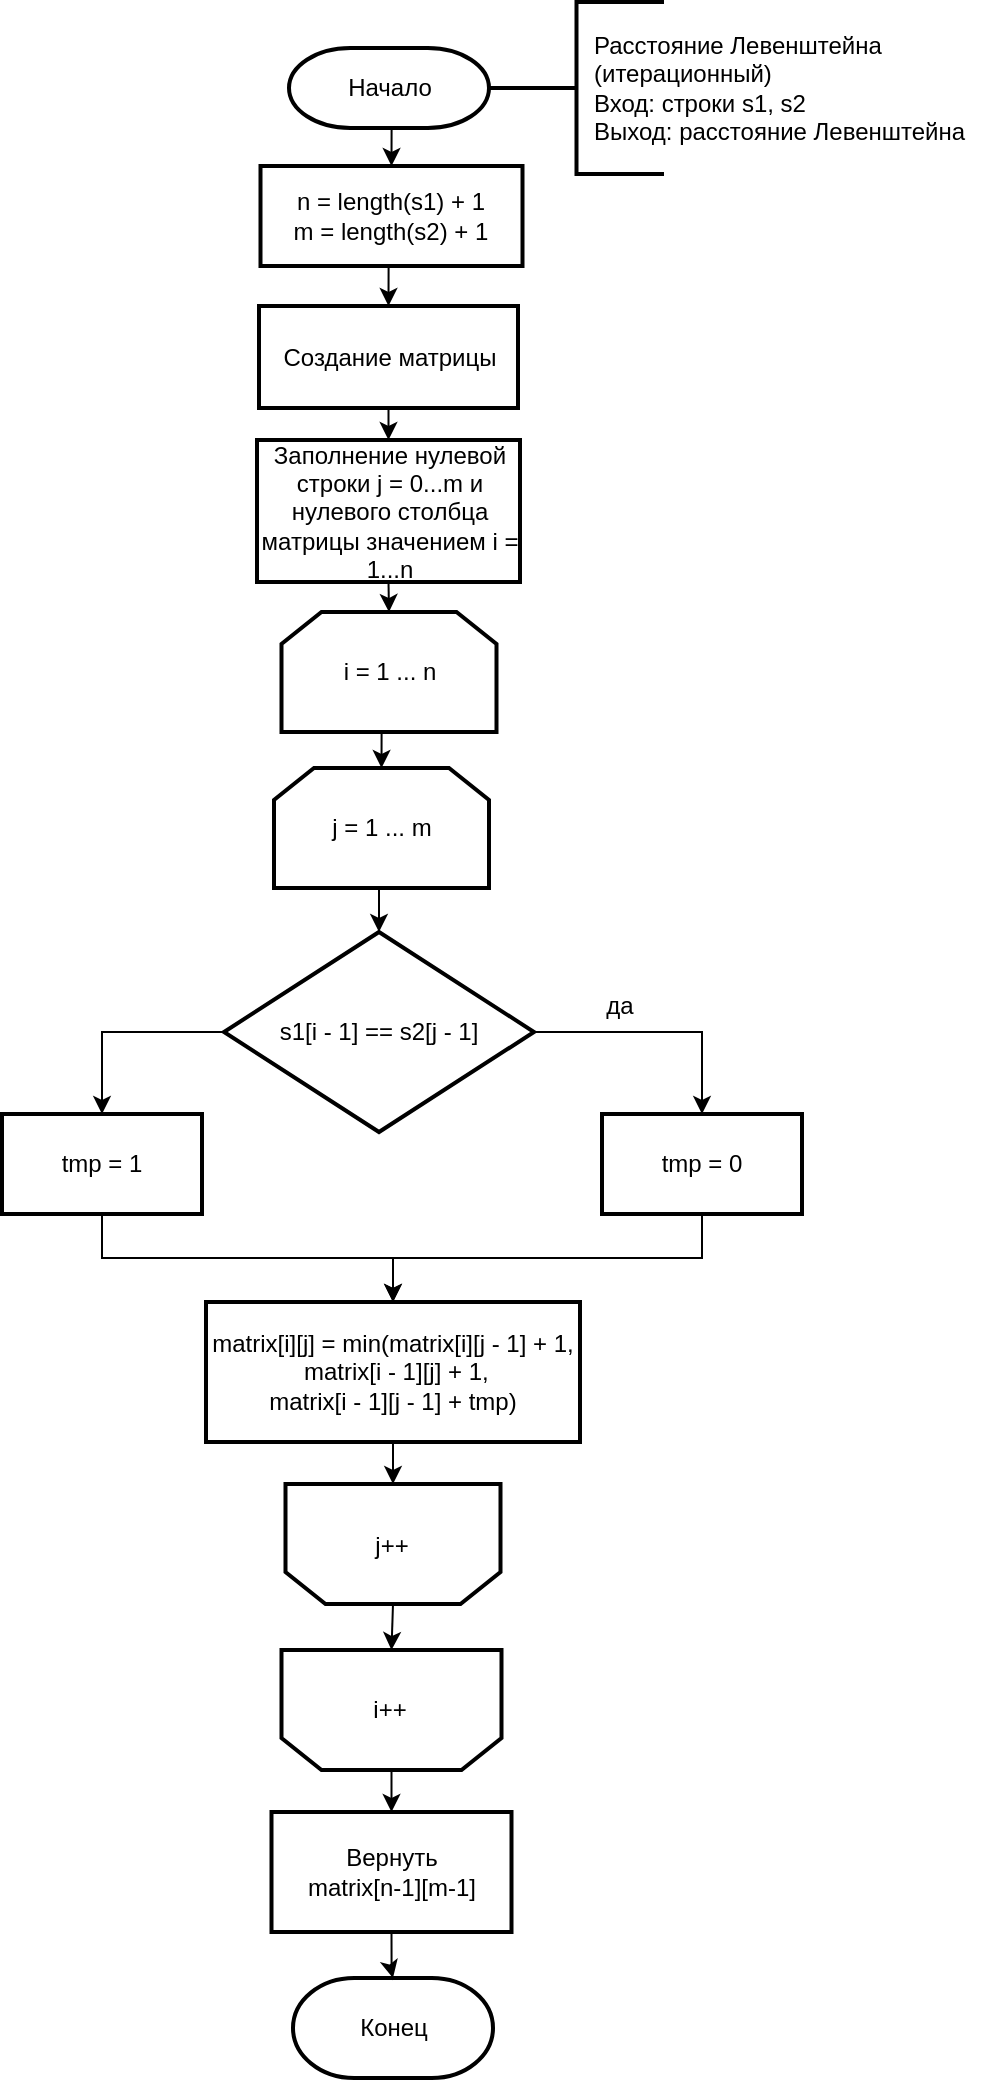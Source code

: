 <mxfile version="20.5.1" type="device" pages="14"><diagram id="PbOEHsnuYlZ1fzdp9hxf" name="Page-1"><mxGraphModel dx="1038" dy="547" grid="0" gridSize="10" guides="1" tooltips="1" connect="1" arrows="1" fold="1" page="1" pageScale="1" pageWidth="850" pageHeight="1100" math="0" shadow="0"><root><mxCell id="0"/><mxCell id="1" parent="0"/><mxCell id="GJ1nNMFgsoHjBuz5Gg0o-3" style="edgeStyle=orthogonalEdgeStyle;rounded=0;orthogonalLoop=1;jettySize=auto;html=1;exitX=0.5;exitY=1;exitDx=0;exitDy=0;exitPerimeter=0;entryX=0.5;entryY=0;entryDx=0;entryDy=0;" parent="1" source="QlhCBS2tbB2hpfsNWzaI-2" target="QlhCBS2tbB2hpfsNWzaI-7" edge="1"><mxGeometry relative="1" as="geometry"/></mxCell><mxCell id="QlhCBS2tbB2hpfsNWzaI-2" value="Начало" style="strokeWidth=2;html=1;shape=mxgraph.flowchart.terminator;whiteSpace=wrap;" parent="1" vertex="1"><mxGeometry x="242.5" y="40" width="100" height="40" as="geometry"/></mxCell><mxCell id="GJ1nNMFgsoHjBuz5Gg0o-4" style="edgeStyle=orthogonalEdgeStyle;rounded=0;orthogonalLoop=1;jettySize=auto;html=1;exitX=0.5;exitY=1;exitDx=0;exitDy=0;entryX=0.5;entryY=0;entryDx=0;entryDy=0;" parent="1" source="QlhCBS2tbB2hpfsNWzaI-7" target="QlhCBS2tbB2hpfsNWzaI-9" edge="1"><mxGeometry relative="1" as="geometry"/></mxCell><mxCell id="QlhCBS2tbB2hpfsNWzaI-7" value="n = length(s1) + 1&lt;br&gt;m = length(s2) + 1" style="rounded=1;whiteSpace=wrap;html=1;absoluteArcSize=1;arcSize=0;strokeWidth=2;" parent="1" vertex="1"><mxGeometry x="228.25" y="99" width="131" height="50" as="geometry"/></mxCell><mxCell id="QlhCBS2tbB2hpfsNWzaI-9" value="Создание матрицы" style="rounded=1;whiteSpace=wrap;html=1;absoluteArcSize=1;arcSize=0;strokeWidth=2;" parent="1" vertex="1"><mxGeometry x="227.5" y="169" width="129.5" height="51" as="geometry"/></mxCell><mxCell id="QlhCBS2tbB2hpfsNWzaI-13" value="" style="endArrow=classic;html=1;exitX=0.5;exitY=1;exitDx=0;exitDy=0;entryX=0.5;entryY=0;entryDx=0;entryDy=0;" parent="1" source="QlhCBS2tbB2hpfsNWzaI-9" target="QlhCBS2tbB2hpfsNWzaI-17" edge="1"><mxGeometry width="50" height="50" relative="1" as="geometry"><mxPoint x="280" y="540" as="sourcePoint"/><mxPoint x="295" y="232" as="targetPoint"/></mxGeometry></mxCell><mxCell id="3fJr_1QyqetIEs8Sb-gw-1" style="edgeStyle=orthogonalEdgeStyle;rounded=0;orthogonalLoop=1;jettySize=auto;html=1;exitX=0;exitY=0.5;exitDx=0;exitDy=0;exitPerimeter=0;entryX=0.5;entryY=0;entryDx=0;entryDy=0;" parent="1" source="QlhCBS2tbB2hpfsNWzaI-16" target="QlhCBS2tbB2hpfsNWzaI-21" edge="1"><mxGeometry relative="1" as="geometry"/></mxCell><mxCell id="3fJr_1QyqetIEs8Sb-gw-4" style="edgeStyle=orthogonalEdgeStyle;rounded=0;orthogonalLoop=1;jettySize=auto;html=1;exitX=1;exitY=0.5;exitDx=0;exitDy=0;exitPerimeter=0;entryX=0.5;entryY=0;entryDx=0;entryDy=0;" parent="1" source="QlhCBS2tbB2hpfsNWzaI-16" target="QlhCBS2tbB2hpfsNWzaI-20" edge="1"><mxGeometry relative="1" as="geometry"/></mxCell><mxCell id="QlhCBS2tbB2hpfsNWzaI-16" value="s1[i - 1] == s2[j - 1]" style="strokeWidth=2;html=1;shape=mxgraph.flowchart.decision;whiteSpace=wrap;" parent="1" vertex="1"><mxGeometry x="210" y="482" width="155" height="100" as="geometry"/></mxCell><mxCell id="QlhCBS2tbB2hpfsNWzaI-17" value="Заполнение нулевой строки j = 0...m и нулевого столбца матрицы значением i = 1...n" style="rounded=1;whiteSpace=wrap;html=1;absoluteArcSize=1;arcSize=0;strokeWidth=2;" parent="1" vertex="1"><mxGeometry x="226.5" y="236" width="131.5" height="71" as="geometry"/></mxCell><mxCell id="GJ1nNMFgsoHjBuz5Gg0o-8" style="edgeStyle=orthogonalEdgeStyle;rounded=0;orthogonalLoop=1;jettySize=auto;html=1;exitX=0.5;exitY=1;exitDx=0;exitDy=0;entryX=0.5;entryY=0;entryDx=0;entryDy=0;" parent="1" source="QlhCBS2tbB2hpfsNWzaI-20" target="QlhCBS2tbB2hpfsNWzaI-24" edge="1"><mxGeometry relative="1" as="geometry"/></mxCell><mxCell id="QlhCBS2tbB2hpfsNWzaI-20" value="tmp = 0" style="rounded=1;whiteSpace=wrap;html=1;absoluteArcSize=1;arcSize=0;strokeWidth=2;" parent="1" vertex="1"><mxGeometry x="399" y="573" width="100" height="50" as="geometry"/></mxCell><mxCell id="GJ1nNMFgsoHjBuz5Gg0o-7" style="edgeStyle=orthogonalEdgeStyle;rounded=0;orthogonalLoop=1;jettySize=auto;html=1;exitX=0.5;exitY=1;exitDx=0;exitDy=0;entryX=0.5;entryY=0;entryDx=0;entryDy=0;" parent="1" source="QlhCBS2tbB2hpfsNWzaI-21" target="QlhCBS2tbB2hpfsNWzaI-24" edge="1"><mxGeometry relative="1" as="geometry"/></mxCell><mxCell id="QlhCBS2tbB2hpfsNWzaI-21" value="tmp = 1" style="rounded=1;whiteSpace=wrap;html=1;absoluteArcSize=1;arcSize=0;strokeWidth=2;" parent="1" vertex="1"><mxGeometry x="99" y="573" width="100" height="50" as="geometry"/></mxCell><mxCell id="GJ1nNMFgsoHjBuz5Gg0o-16" style="edgeStyle=orthogonalEdgeStyle;rounded=0;orthogonalLoop=1;jettySize=auto;html=1;exitX=0.5;exitY=1;exitDx=0;exitDy=0;entryX=0.5;entryY=1;entryDx=0;entryDy=0;" parent="1" source="QlhCBS2tbB2hpfsNWzaI-24" target="GJ1nNMFgsoHjBuz5Gg0o-9" edge="1"><mxGeometry relative="1" as="geometry"/></mxCell><mxCell id="QlhCBS2tbB2hpfsNWzaI-24" value="matrix[i][j] = min(matrix[i][j - 1] + 1,&lt;br&gt;&amp;nbsp;matrix[i - 1][j] + 1, &lt;br&gt;matrix[i - 1][j - 1] + tmp)" style="rounded=1;whiteSpace=wrap;html=1;absoluteArcSize=1;arcSize=0;strokeWidth=2;" parent="1" vertex="1"><mxGeometry x="201" y="667" width="187" height="70" as="geometry"/></mxCell><mxCell id="QlhCBS2tbB2hpfsNWzaI-38" value="Конец" style="strokeWidth=2;html=1;shape=mxgraph.flowchart.terminator;whiteSpace=wrap;" parent="1" vertex="1"><mxGeometry x="244.5" y="1005" width="100" height="50" as="geometry"/></mxCell><mxCell id="3fJr_1QyqetIEs8Sb-gw-8" value="да" style="text;html=1;strokeColor=none;fillColor=none;align=center;verticalAlign=middle;whiteSpace=wrap;rounded=0;" parent="1" vertex="1"><mxGeometry x="388" y="509" width="40" height="20" as="geometry"/></mxCell><mxCell id="GJ1nNMFgsoHjBuz5Gg0o-21" style="edgeStyle=orthogonalEdgeStyle;rounded=0;orthogonalLoop=1;jettySize=auto;html=1;exitX=0.5;exitY=1;exitDx=0;exitDy=0;entryX=0.5;entryY=0;entryDx=0;entryDy=0;" parent="1" source="GJ1nNMFgsoHjBuz5Gg0o-5" target="GJ1nNMFgsoHjBuz5Gg0o-6" edge="1"><mxGeometry relative="1" as="geometry"/></mxCell><mxCell id="GJ1nNMFgsoHjBuz5Gg0o-5" value="&lt;span&gt;i = 1 ... n&lt;/span&gt;" style="shape=loopLimit;whiteSpace=wrap;html=1;strokeWidth=2;" parent="1" vertex="1"><mxGeometry x="238.75" y="322" width="107.5" height="60" as="geometry"/></mxCell><mxCell id="GJ1nNMFgsoHjBuz5Gg0o-19" style="edgeStyle=orthogonalEdgeStyle;rounded=0;orthogonalLoop=1;jettySize=auto;html=1;exitX=0.5;exitY=1;exitDx=0;exitDy=0;entryX=0.5;entryY=0;entryDx=0;entryDy=0;entryPerimeter=0;" parent="1" source="GJ1nNMFgsoHjBuz5Gg0o-6" target="QlhCBS2tbB2hpfsNWzaI-16" edge="1"><mxGeometry relative="1" as="geometry"/></mxCell><mxCell id="GJ1nNMFgsoHjBuz5Gg0o-6" value="j = 1 ... m" style="shape=loopLimit;whiteSpace=wrap;html=1;strokeWidth=2;" parent="1" vertex="1"><mxGeometry x="235" y="400" width="107.5" height="60" as="geometry"/></mxCell><mxCell id="GJ1nNMFgsoHjBuz5Gg0o-11" value="" style="group" parent="1" vertex="1" connectable="0"><mxGeometry x="244.5" y="768" width="107.5" height="60" as="geometry"/></mxCell><mxCell id="GJ1nNMFgsoHjBuz5Gg0o-9" value="" style="shape=loopLimit;whiteSpace=wrap;html=1;strokeWidth=2;rotation=-180;" parent="GJ1nNMFgsoHjBuz5Gg0o-11" vertex="1"><mxGeometry x="-3.75" y="-10" width="107.5" height="60" as="geometry"/></mxCell><mxCell id="QlhCBS2tbB2hpfsNWzaI-33" value="j++" style="text;html=1;strokeColor=none;fillColor=none;align=center;verticalAlign=middle;whiteSpace=wrap;rounded=0;" parent="GJ1nNMFgsoHjBuz5Gg0o-11" vertex="1"><mxGeometry x="20" width="58.48" height="42" as="geometry"/></mxCell><mxCell id="GJ1nNMFgsoHjBuz5Gg0o-12" value="" style="group" parent="1" vertex="1" connectable="0"><mxGeometry x="242.5" y="851" width="110" height="50" as="geometry"/></mxCell><mxCell id="GJ1nNMFgsoHjBuz5Gg0o-10" value="" style="shape=loopLimit;whiteSpace=wrap;html=1;strokeWidth=2;rotation=-180;" parent="GJ1nNMFgsoHjBuz5Gg0o-12" vertex="1"><mxGeometry x="-3.75" y="-10" width="110" height="60" as="geometry"/></mxCell><mxCell id="QlhCBS2tbB2hpfsNWzaI-36" value="i++" style="text;html=1;strokeColor=none;fillColor=none;align=center;verticalAlign=middle;whiteSpace=wrap;rounded=0;" parent="GJ1nNMFgsoHjBuz5Gg0o-12" vertex="1"><mxGeometry x="30" width="40" height="40" as="geometry"/></mxCell><mxCell id="GJ1nNMFgsoHjBuz5Gg0o-17" style="edgeStyle=orthogonalEdgeStyle;rounded=0;orthogonalLoop=1;jettySize=auto;html=1;exitX=0.5;exitY=0;exitDx=0;exitDy=0;entryX=0.5;entryY=1;entryDx=0;entryDy=0;" parent="1" source="GJ1nNMFgsoHjBuz5Gg0o-9" target="GJ1nNMFgsoHjBuz5Gg0o-10" edge="1"><mxGeometry relative="1" as="geometry"/></mxCell><mxCell id="GJ1nNMFgsoHjBuz5Gg0o-23" value="" style="strokeWidth=2;html=1;shape=mxgraph.flowchart.annotation_2;align=left;labelPosition=right;pointerEvents=1;" parent="1" vertex="1"><mxGeometry x="342.5" y="17" width="87.5" height="86" as="geometry"/></mxCell><mxCell id="GJ1nNMFgsoHjBuz5Gg0o-25" value="&lt;span&gt;Расстояние Левенштейна&amp;nbsp;&lt;br&gt;(итерационный)&lt;/span&gt;&lt;div&gt;Вход: строки s1, s2&lt;/div&gt;&lt;div&gt;Выход: расстояние Левенштейна&lt;/div&gt;" style="text;html=1;align=left;verticalAlign=middle;resizable=0;points=[];autosize=1;" parent="1" vertex="1"><mxGeometry x="393" y="25" width="204" height="70" as="geometry"/></mxCell><mxCell id="ZtsBwkWmCcAqBo-v8Foj-5" style="edgeStyle=orthogonalEdgeStyle;rounded=0;orthogonalLoop=1;jettySize=auto;html=1;exitX=0.5;exitY=1;exitDx=0;exitDy=0;" parent="1" source="ZtsBwkWmCcAqBo-v8Foj-3" target="QlhCBS2tbB2hpfsNWzaI-38" edge="1"><mxGeometry relative="1" as="geometry"/></mxCell><mxCell id="ZtsBwkWmCcAqBo-v8Foj-3" value="Вернуть&lt;br&gt;matrix[n-1][m-1]" style="rounded=0;whiteSpace=wrap;html=1;strokeWidth=2;" parent="1" vertex="1"><mxGeometry x="233.75" y="922" width="120" height="60" as="geometry"/></mxCell><mxCell id="ZtsBwkWmCcAqBo-v8Foj-4" style="edgeStyle=orthogonalEdgeStyle;rounded=0;orthogonalLoop=1;jettySize=auto;html=1;exitX=0.5;exitY=0;exitDx=0;exitDy=0;entryX=0.5;entryY=0;entryDx=0;entryDy=0;" parent="1" source="GJ1nNMFgsoHjBuz5Gg0o-10" target="ZtsBwkWmCcAqBo-v8Foj-3" edge="1"><mxGeometry relative="1" as="geometry"/></mxCell><mxCell id="_sYfGeQ1d__8RCDOguvy-2" value="" style="endArrow=classic;html=1;rounded=0;exitX=0.5;exitY=1;exitDx=0;exitDy=0;entryX=0.5;entryY=0;entryDx=0;entryDy=0;" parent="1" source="QlhCBS2tbB2hpfsNWzaI-17" target="GJ1nNMFgsoHjBuz5Gg0o-5" edge="1"><mxGeometry width="50" height="50" relative="1" as="geometry"><mxPoint x="398" y="396" as="sourcePoint"/><mxPoint x="448" y="346" as="targetPoint"/></mxGeometry></mxCell></root></mxGraphModel></diagram><diagram id="f5oJTH_YcwALquGOhXfG" name="Страница 2"><mxGraphModel dx="1038" dy="489" grid="0" gridSize="10" guides="1" tooltips="1" connect="1" arrows="1" fold="1" page="1" pageScale="1" pageWidth="827" pageHeight="1169" math="0" shadow="0"><root><mxCell id="eyTEpRv1xtTPRxzZEOJE-0"/><mxCell id="eyTEpRv1xtTPRxzZEOJE-1" parent="eyTEpRv1xtTPRxzZEOJE-0"/><mxCell id="eyTEpRv1xtTPRxzZEOJE-9" style="edgeStyle=orthogonalEdgeStyle;rounded=0;orthogonalLoop=1;jettySize=auto;html=1;exitX=0.5;exitY=1;exitDx=0;exitDy=0;exitPerimeter=0;entryX=0.5;entryY=0;entryDx=0;entryDy=0;" parent="eyTEpRv1xtTPRxzZEOJE-1" source="eyTEpRv1xtTPRxzZEOJE-2" target="eyTEpRv1xtTPRxzZEOJE-3" edge="1"><mxGeometry relative="1" as="geometry"/></mxCell><mxCell id="eyTEpRv1xtTPRxzZEOJE-2" value="Начало" style="strokeWidth=2;html=1;shape=mxgraph.flowchart.terminator;whiteSpace=wrap;" parent="eyTEpRv1xtTPRxzZEOJE-1" vertex="1"><mxGeometry x="366.25" y="38" width="120" height="50" as="geometry"/></mxCell><mxCell id="eyTEpRv1xtTPRxzZEOJE-10" style="edgeStyle=orthogonalEdgeStyle;rounded=0;orthogonalLoop=1;jettySize=auto;html=1;exitX=0.5;exitY=1;exitDx=0;exitDy=0;entryX=0.5;entryY=0;entryDx=0;entryDy=0;" parent="eyTEpRv1xtTPRxzZEOJE-1" source="eyTEpRv1xtTPRxzZEOJE-3" target="eyTEpRv1xtTPRxzZEOJE-4" edge="1"><mxGeometry relative="1" as="geometry"/></mxCell><mxCell id="eyTEpRv1xtTPRxzZEOJE-3" value="n = длина s1&lt;br&gt;m = длина s2" style="rounded=0;whiteSpace=wrap;html=1;strokeWidth=2;" parent="eyTEpRv1xtTPRxzZEOJE-1" vertex="1"><mxGeometry x="370" y="106" width="110" height="50" as="geometry"/></mxCell><mxCell id="Dv0LreMt6nLrvHOx-_YL-5" style="edgeStyle=orthogonalEdgeStyle;rounded=0;orthogonalLoop=1;jettySize=auto;html=1;exitX=1;exitY=0.5;exitDx=0;exitDy=0;entryX=0.5;entryY=0;entryDx=0;entryDy=0;" parent="eyTEpRv1xtTPRxzZEOJE-1" source="eyTEpRv1xtTPRxzZEOJE-4" target="eyTEpRv1xtTPRxzZEOJE-5" edge="1"><mxGeometry relative="1" as="geometry"/></mxCell><mxCell id="Dv0LreMt6nLrvHOx-_YL-21" style="edgeStyle=orthogonalEdgeStyle;rounded=0;orthogonalLoop=1;jettySize=auto;html=1;exitX=0;exitY=0.5;exitDx=0;exitDy=0;entryX=0.5;entryY=0;entryDx=0;entryDy=0;" parent="eyTEpRv1xtTPRxzZEOJE-1" source="eyTEpRv1xtTPRxzZEOJE-4" target="eyTEpRv1xtTPRxzZEOJE-15" edge="1"><mxGeometry relative="1" as="geometry"/></mxCell><mxCell id="eyTEpRv1xtTPRxzZEOJE-4" value="n ==0 или m == 0" style="rhombus;whiteSpace=wrap;html=1;strokeWidth=2;" parent="eyTEpRv1xtTPRxzZEOJE-1" vertex="1"><mxGeometry x="350" y="176" width="150" height="70" as="geometry"/></mxCell><mxCell id="eyTEpRv1xtTPRxzZEOJE-12" style="edgeStyle=orthogonalEdgeStyle;rounded=0;orthogonalLoop=1;jettySize=auto;html=1;exitX=1;exitY=0.5;exitDx=0;exitDy=0;entryX=0.5;entryY=0;entryDx=0;entryDy=0;" parent="eyTEpRv1xtTPRxzZEOJE-1" source="eyTEpRv1xtTPRxzZEOJE-5" target="eyTEpRv1xtTPRxzZEOJE-7" edge="1"><mxGeometry relative="1" as="geometry"/></mxCell><mxCell id="eyTEpRv1xtTPRxzZEOJE-14" style="edgeStyle=orthogonalEdgeStyle;rounded=0;orthogonalLoop=1;jettySize=auto;html=1;exitX=0.5;exitY=1;exitDx=0;exitDy=0;entryX=0.5;entryY=0;entryDx=0;entryDy=0;" parent="eyTEpRv1xtTPRxzZEOJE-1" source="eyTEpRv1xtTPRxzZEOJE-5" target="eyTEpRv1xtTPRxzZEOJE-6" edge="1"><mxGeometry relative="1" as="geometry"/></mxCell><mxCell id="eyTEpRv1xtTPRxzZEOJE-5" value="n != 0" style="rhombus;whiteSpace=wrap;html=1;strokeWidth=2;" parent="eyTEpRv1xtTPRxzZEOJE-1" vertex="1"><mxGeometry x="480" y="233" width="150" height="70" as="geometry"/></mxCell><mxCell id="eyTEpRv1xtTPRxzZEOJE-13" style="edgeStyle=orthogonalEdgeStyle;rounded=0;orthogonalLoop=1;jettySize=auto;html=1;exitX=1;exitY=0.5;exitDx=0;exitDy=0;entryX=0.5;entryY=0;entryDx=0;entryDy=0;" parent="eyTEpRv1xtTPRxzZEOJE-1" source="eyTEpRv1xtTPRxzZEOJE-6" target="eyTEpRv1xtTPRxzZEOJE-8" edge="1"><mxGeometry relative="1" as="geometry"/></mxCell><mxCell id="eyTEpRv1xtTPRxzZEOJE-6" value="m != 0" style="rhombus;whiteSpace=wrap;html=1;strokeWidth=2;" parent="eyTEpRv1xtTPRxzZEOJE-1" vertex="1"><mxGeometry x="480" y="339" width="150" height="70" as="geometry"/></mxCell><mxCell id="2Bs9pP3D2H5TQQBOIrqX-7" style="edgeStyle=orthogonalEdgeStyle;rounded=0;orthogonalLoop=1;jettySize=auto;html=1;exitX=0.5;exitY=1;exitDx=0;exitDy=0;entryX=0.5;entryY=0;entryDx=0;entryDy=0;entryPerimeter=0;" parent="eyTEpRv1xtTPRxzZEOJE-1" source="eyTEpRv1xtTPRxzZEOJE-7" target="Dv0LreMt6nLrvHOx-_YL-24" edge="1"><mxGeometry relative="1" as="geometry"><Array as="points"><mxPoint x="731" y="903"/><mxPoint x="468" y="903"/></Array></mxGeometry></mxCell><mxCell id="eyTEpRv1xtTPRxzZEOJE-7" value="Вернуть n&lt;span style=&quot;color: rgba(0 , 0 , 0 , 0) ; font-family: monospace ; font-size: 0px&quot;&gt;%3CmxGraphModel%3E%3Croot%3E%3CmxCell%20id%3D%220%22%2F%3E%3CmxCell%20id%3D%221%22%20parent%3D%220%22%2F%3E%3CmxCell%20id%3D%222%22%20value%3D%22n%20%3D%3D0%20%D0%B8%D0%BB%D0%B8%20m%20%3D%3D%200%22%20style%3D%22rhombus%3BwhiteSpace%3Dwrap%3Bhtml%3D1%3BstrokeWidth%3D2%3B%22%20vertex%3D%221%22%20parent%3D%221%22%3E%3CmxGeometry%20x%3D%22155%22%20y%3D%22210%22%20width%3D%22150%22%20height%3D%2270%22%20as%3D%22geometry%22%2F%3E%3C%2FmxCell%3E%3C%2Froot%3E%3C%2FmxGraphModel%3E&lt;/span&gt;" style="rounded=0;whiteSpace=wrap;html=1;strokeWidth=2;" parent="eyTEpRv1xtTPRxzZEOJE-1" vertex="1"><mxGeometry x="681" y="291" width="100" height="40" as="geometry"/></mxCell><mxCell id="2Bs9pP3D2H5TQQBOIrqX-5" style="edgeStyle=orthogonalEdgeStyle;rounded=0;orthogonalLoop=1;jettySize=auto;html=1;exitX=0.5;exitY=1;exitDx=0;exitDy=0;entryX=0.5;entryY=0;entryDx=0;entryDy=0;entryPerimeter=0;" parent="eyTEpRv1xtTPRxzZEOJE-1" source="eyTEpRv1xtTPRxzZEOJE-8" target="Dv0LreMt6nLrvHOx-_YL-24" edge="1"><mxGeometry relative="1" as="geometry"><Array as="points"><mxPoint x="664" y="905"/><mxPoint x="468" y="905"/></Array></mxGeometry></mxCell><mxCell id="eyTEpRv1xtTPRxzZEOJE-8" value="Вернуть m&lt;span style=&quot;color: rgba(0 , 0 , 0 , 0) ; font-family: monospace ; font-size: 0px&quot;&gt;%3CmxGraphModel%3E%3Croot%3E%3CmxCell%20id%3D%220%22%2F%3E%3CmxCell%20id%3D%221%22%20parent%3D%220%22%2F%3E%3CmxCell%20id%3D%222%22%20value%3D%22n%20%3D%3D0%20%D0%B8%D0%BB%D0%B8%20m%20%3D%3D%200%22%20style%3D%22rhombus%3BwhiteSpace%3Dwrap%3Bhtml%3D1%3BstrokeWidth%3D2%3B%22%20vertex%3D%221%22%20parent%3D%221%22%3E%3CmxGeometry%20x%3D%22155%22%20y%3D%22210%22%20width%3D%22150%22%20height%3D%2270%22%20as%3D%22geometry%22%2F%3E%3C%2FmxCell%3E%3C%2Froot%3E%3C%2FmxGraphModel%3E&lt;/span&gt;" style="rounded=0;whiteSpace=wrap;html=1;strokeWidth=2;" parent="eyTEpRv1xtTPRxzZEOJE-1" vertex="1"><mxGeometry x="614" y="421" width="100" height="40" as="geometry"/></mxCell><mxCell id="eyTEpRv1xtTPRxzZEOJE-23" style="edgeStyle=orthogonalEdgeStyle;rounded=0;orthogonalLoop=1;jettySize=auto;html=1;exitX=1;exitY=0.5;exitDx=0;exitDy=0;entryX=0.5;entryY=0;entryDx=0;entryDy=0;" parent="eyTEpRv1xtTPRxzZEOJE-1" source="eyTEpRv1xtTPRxzZEOJE-15" target="eyTEpRv1xtTPRxzZEOJE-16" edge="1"><mxGeometry relative="1" as="geometry"/></mxCell><mxCell id="eyTEpRv1xtTPRxzZEOJE-25" style="edgeStyle=orthogonalEdgeStyle;rounded=0;orthogonalLoop=1;jettySize=auto;html=1;exitX=0;exitY=0.5;exitDx=0;exitDy=0;entryX=0.5;entryY=0;entryDx=0;entryDy=0;" parent="eyTEpRv1xtTPRxzZEOJE-1" source="eyTEpRv1xtTPRxzZEOJE-15" target="eyTEpRv1xtTPRxzZEOJE-17" edge="1"><mxGeometry relative="1" as="geometry"/></mxCell><mxCell id="eyTEpRv1xtTPRxzZEOJE-15" value="s1[n - 1] != s2[m - 1]" style="rhombus;whiteSpace=wrap;html=1;strokeWidth=2;" parent="eyTEpRv1xtTPRxzZEOJE-1" vertex="1"><mxGeometry x="216.25" y="251" width="150" height="70" as="geometry"/></mxCell><mxCell id="Dv0LreMt6nLrvHOx-_YL-20" style="edgeStyle=orthogonalEdgeStyle;rounded=0;orthogonalLoop=1;jettySize=auto;html=1;exitX=0.5;exitY=1;exitDx=0;exitDy=0;entryX=0.5;entryY=0;entryDx=0;entryDy=0;" parent="eyTEpRv1xtTPRxzZEOJE-1" source="eyTEpRv1xtTPRxzZEOJE-16" target="eyTEpRv1xtTPRxzZEOJE-30" edge="1"><mxGeometry relative="1" as="geometry"/></mxCell><mxCell id="eyTEpRv1xtTPRxzZEOJE-16" value="change = 1" style="rounded=0;whiteSpace=wrap;html=1;strokeWidth=2;" parent="eyTEpRv1xtTPRxzZEOJE-1" vertex="1"><mxGeometry x="366.25" y="311" width="98.75" height="40" as="geometry"/></mxCell><mxCell id="Dv0LreMt6nLrvHOx-_YL-10" style="edgeStyle=orthogonalEdgeStyle;rounded=0;orthogonalLoop=1;jettySize=auto;html=1;exitX=0.5;exitY=1;exitDx=0;exitDy=0;entryX=0.5;entryY=0;entryDx=0;entryDy=0;" parent="eyTEpRv1xtTPRxzZEOJE-1" source="eyTEpRv1xtTPRxzZEOJE-17" target="eyTEpRv1xtTPRxzZEOJE-30" edge="1"><mxGeometry relative="1" as="geometry"/></mxCell><mxCell id="eyTEpRv1xtTPRxzZEOJE-17" value="change = 0" style="rounded=0;whiteSpace=wrap;html=1;strokeWidth=2;" parent="eyTEpRv1xtTPRxzZEOJE-1" vertex="1"><mxGeometry x="131.25" y="311" width="100" height="40" as="geometry"/></mxCell><mxCell id="eyTEpRv1xtTPRxzZEOJE-26" value="да" style="text;html=1;align=center;verticalAlign=middle;resizable=0;points=[];autosize=1;" parent="eyTEpRv1xtTPRxzZEOJE-1" vertex="1"><mxGeometry x="372.5" y="261" width="30" height="20" as="geometry"/></mxCell><mxCell id="eyTEpRv1xtTPRxzZEOJE-28" value="да" style="text;html=1;align=center;verticalAlign=middle;resizable=0;points=[];autosize=1;" parent="eyTEpRv1xtTPRxzZEOJE-1" vertex="1"><mxGeometry x="630" y="347" width="30" height="20" as="geometry"/></mxCell><mxCell id="eyTEpRv1xtTPRxzZEOJE-29" value="да" style="text;html=1;align=center;verticalAlign=middle;resizable=0;points=[];autosize=1;" parent="eyTEpRv1xtTPRxzZEOJE-1" vertex="1"><mxGeometry x="664" y="244" width="30" height="20" as="geometry"/></mxCell><mxCell id="I94mq4Y3kHGje1815fG1-8" style="edgeStyle=orthogonalEdgeStyle;rounded=0;orthogonalLoop=1;jettySize=auto;html=1;exitX=0.5;exitY=1;exitDx=0;exitDy=0;entryX=0.5;entryY=0;entryDx=0;entryDy=0;" parent="eyTEpRv1xtTPRxzZEOJE-1" source="eyTEpRv1xtTPRxzZEOJE-30" target="eyTEpRv1xtTPRxzZEOJE-31" edge="1"><mxGeometry relative="1" as="geometry"/></mxCell><mxCell id="eyTEpRv1xtTPRxzZEOJE-30" value="Переменная r1 = &lt;br&gt;Д_Л(s1, s2[m - 1]) + 1" style="rounded=0;whiteSpace=wrap;html=1;strokeWidth=2;" parent="eyTEpRv1xtTPRxzZEOJE-1" vertex="1"><mxGeometry x="218.75" y="391" width="145" height="70" as="geometry"/></mxCell><mxCell id="Dv0LreMt6nLrvHOx-_YL-9" style="edgeStyle=orthogonalEdgeStyle;rounded=0;orthogonalLoop=1;jettySize=auto;html=1;exitX=0.5;exitY=1;exitDx=0;exitDy=0;entryX=0.5;entryY=0;entryDx=0;entryDy=0;" parent="eyTEpRv1xtTPRxzZEOJE-1" source="eyTEpRv1xtTPRxzZEOJE-31" target="eyTEpRv1xtTPRxzZEOJE-32" edge="1"><mxGeometry relative="1" as="geometry"/></mxCell><mxCell id="eyTEpRv1xtTPRxzZEOJE-31" value="&lt;span&gt;Переменная r2 =&amp;nbsp;&lt;/span&gt;&lt;br&gt;&lt;span&gt;Д_Л(s1[n - 1], s2) + 1&lt;/span&gt;" style="rounded=0;whiteSpace=wrap;html=1;strokeWidth=2;" parent="eyTEpRv1xtTPRxzZEOJE-1" vertex="1"><mxGeometry x="221.25" y="496" width="145" height="70" as="geometry"/></mxCell><mxCell id="Dv0LreMt6nLrvHOx-_YL-19" style="edgeStyle=orthogonalEdgeStyle;rounded=0;orthogonalLoop=1;jettySize=auto;html=1;exitX=0.5;exitY=1;exitDx=0;exitDy=0;entryX=0.5;entryY=0;entryDx=0;entryDy=0;" parent="eyTEpRv1xtTPRxzZEOJE-1" source="eyTEpRv1xtTPRxzZEOJE-32" target="Dv0LreMt6nLrvHOx-_YL-14" edge="1"><mxGeometry relative="1" as="geometry"/></mxCell><mxCell id="eyTEpRv1xtTPRxzZEOJE-32" value="&lt;span&gt;Переменная r3 =&amp;nbsp;&lt;/span&gt;&lt;br&gt;&lt;span&gt;Д_Л(s1[n - 1], s2[m - 1]) &lt;br&gt;+ change)&amp;nbsp;&lt;/span&gt;" style="rounded=0;whiteSpace=wrap;html=1;strokeWidth=2;" parent="eyTEpRv1xtTPRxzZEOJE-1" vertex="1"><mxGeometry x="221.25" y="591" width="145" height="70" as="geometry"/></mxCell><mxCell id="I94mq4Y3kHGje1815fG1-2" style="edgeStyle=orthogonalEdgeStyle;rounded=0;orthogonalLoop=1;jettySize=auto;html=1;exitX=0;exitY=0.5;exitDx=0;exitDy=0;entryX=0.5;entryY=0;entryDx=0;entryDy=0;" parent="eyTEpRv1xtTPRxzZEOJE-1" source="eyTEpRv1xtTPRxzZEOJE-33" target="I94mq4Y3kHGje1815fG1-0" edge="1"><mxGeometry relative="1" as="geometry"/></mxCell><mxCell id="I94mq4Y3kHGje1815fG1-3" style="edgeStyle=orthogonalEdgeStyle;rounded=0;orthogonalLoop=1;jettySize=auto;html=1;exitX=1;exitY=0.5;exitDx=0;exitDy=0;entryX=0.542;entryY=0;entryDx=0;entryDy=0;entryPerimeter=0;" parent="eyTEpRv1xtTPRxzZEOJE-1" source="eyTEpRv1xtTPRxzZEOJE-33" target="I94mq4Y3kHGje1815fG1-1" edge="1"><mxGeometry relative="1" as="geometry"/></mxCell><mxCell id="eyTEpRv1xtTPRxzZEOJE-33" value="n &amp;gt; 1, m &amp;gt; 1,&lt;br&gt;s1[n - 1] == s2[m - 2],&lt;br&gt;s1[n - 2] == s2[m - 1]&lt;br&gt;" style="rhombus;whiteSpace=wrap;html=1;strokeWidth=2;" parent="eyTEpRv1xtTPRxzZEOJE-1" vertex="1"><mxGeometry x="231.25" y="1340" width="197.5" height="120" as="geometry"/></mxCell><mxCell id="I94mq4Y3kHGje1815fG1-5" style="edgeStyle=orthogonalEdgeStyle;rounded=0;orthogonalLoop=1;jettySize=auto;html=1;exitX=0.5;exitY=1;exitDx=0;exitDy=0;entryX=0.5;entryY=0;entryDx=0;entryDy=0;" parent="eyTEpRv1xtTPRxzZEOJE-1" target="eyTEpRv1xtTPRxzZEOJE-33" edge="1"><mxGeometry relative="1" as="geometry"><mxPoint x="330" y="1290" as="sourcePoint"/></mxGeometry></mxCell><mxCell id="I94mq4Y3kHGje1815fG1-0" value="Вернуть&amp;nbsp;&lt;br&gt;min(r1, r2, r3)" style="rounded=0;whiteSpace=wrap;html=1;strokeWidth=2;" parent="eyTEpRv1xtTPRxzZEOJE-1" vertex="1"><mxGeometry x="60" y="1460" width="160" height="80" as="geometry"/></mxCell><mxCell id="I94mq4Y3kHGje1815fG1-1" value="Вернуть&amp;nbsp;&lt;br&gt;min(r1, r2, r3,&lt;br&gt;&amp;nbsp;Д_Л(s1[n - 2], s2[m - 2]) + 1)" style="rounded=0;whiteSpace=wrap;html=1;strokeWidth=2;" parent="eyTEpRv1xtTPRxzZEOJE-1" vertex="1"><mxGeometry x="452.5" y="1460" width="165" height="80" as="geometry"/></mxCell><mxCell id="I94mq4Y3kHGje1815fG1-4" value="да" style="text;html=1;align=center;verticalAlign=middle;resizable=0;points=[];autosize=1;" parent="eyTEpRv1xtTPRxzZEOJE-1" vertex="1"><mxGeometry x="470" y="1370" width="30" height="20" as="geometry"/></mxCell><mxCell id="Dv0LreMt6nLrvHOx-_YL-0" value="" style="strokeWidth=2;html=1;shape=mxgraph.flowchart.annotation_2;align=left;labelPosition=right;pointerEvents=1;" parent="eyTEpRv1xtTPRxzZEOJE-1" vertex="1"><mxGeometry x="486.25" y="18" width="87.5" height="86" as="geometry"/></mxCell><mxCell id="Dv0LreMt6nLrvHOx-_YL-1" value="&lt;span&gt;Расстояние Дамерау - Левенштейна&amp;nbsp;&lt;br&gt;(s1[1..n], s2[1..m])&lt;/span&gt;&lt;div&gt;(далее Д_Л(s1[1..n], s2[1..m])&lt;/div&gt;&lt;div&gt;Вход: строки s1, s2&lt;/div&gt;&lt;div&gt;Выход: расстояние Дамерау - Левенштейна&lt;/div&gt;" style="text;html=1;align=left;verticalAlign=middle;resizable=0;points=[];autosize=1;" parent="eyTEpRv1xtTPRxzZEOJE-1" vertex="1"><mxGeometry x="534" y="21" width="260" height="80" as="geometry"/></mxCell><mxCell id="Dv0LreMt6nLrvHOx-_YL-6" value="да" style="text;html=1;align=center;verticalAlign=middle;resizable=0;points=[];autosize=1;" parent="eyTEpRv1xtTPRxzZEOJE-1" vertex="1"><mxGeometry x="506" y="189" width="30" height="20" as="geometry"/></mxCell><mxCell id="Dv0LreMt6nLrvHOx-_YL-22" style="edgeStyle=orthogonalEdgeStyle;rounded=0;orthogonalLoop=1;jettySize=auto;html=1;exitX=0;exitY=0.5;exitDx=0;exitDy=0;entryX=0.5;entryY=0;entryDx=0;entryDy=0;" parent="eyTEpRv1xtTPRxzZEOJE-1" source="Dv0LreMt6nLrvHOx-_YL-14" target="Dv0LreMt6nLrvHOx-_YL-16" edge="1"><mxGeometry relative="1" as="geometry"/></mxCell><mxCell id="Dv0LreMt6nLrvHOx-_YL-23" style="edgeStyle=orthogonalEdgeStyle;rounded=0;orthogonalLoop=1;jettySize=auto;html=1;exitX=1;exitY=0.5;exitDx=0;exitDy=0;entryX=0.5;entryY=0;entryDx=0;entryDy=0;" parent="eyTEpRv1xtTPRxzZEOJE-1" source="Dv0LreMt6nLrvHOx-_YL-14" target="Dv0LreMt6nLrvHOx-_YL-17" edge="1"><mxGeometry relative="1" as="geometry"/></mxCell><mxCell id="Dv0LreMt6nLrvHOx-_YL-14" value="n &amp;gt; 1, m &amp;gt; 1,&lt;br&gt;s1[n - 1] == s2[m - 2],&lt;br&gt;s1[n - 2] == s2[m - 1]&lt;br&gt;" style="rhombus;whiteSpace=wrap;html=1;strokeWidth=2;" parent="eyTEpRv1xtTPRxzZEOJE-1" vertex="1"><mxGeometry x="195" y="681" width="197.5" height="120" as="geometry"/></mxCell><mxCell id="2Bs9pP3D2H5TQQBOIrqX-6" style="edgeStyle=orthogonalEdgeStyle;rounded=0;orthogonalLoop=1;jettySize=auto;html=1;exitX=0.5;exitY=1;exitDx=0;exitDy=0;" parent="eyTEpRv1xtTPRxzZEOJE-1" source="Dv0LreMt6nLrvHOx-_YL-16" target="Dv0LreMt6nLrvHOx-_YL-24" edge="1"><mxGeometry relative="1" as="geometry"/></mxCell><mxCell id="Dv0LreMt6nLrvHOx-_YL-16" value="Вернуть&amp;nbsp;&lt;br&gt;min(r1, r2, r3)" style="rounded=0;whiteSpace=wrap;html=1;strokeWidth=2;" parent="eyTEpRv1xtTPRxzZEOJE-1" vertex="1"><mxGeometry x="66" y="782" width="160" height="80" as="geometry"/></mxCell><mxCell id="2Bs9pP3D2H5TQQBOIrqX-4" style="edgeStyle=orthogonalEdgeStyle;rounded=0;orthogonalLoop=1;jettySize=auto;html=1;exitX=0.5;exitY=1;exitDx=0;exitDy=0;entryX=0.5;entryY=0;entryDx=0;entryDy=0;entryPerimeter=0;" parent="eyTEpRv1xtTPRxzZEOJE-1" source="Dv0LreMt6nLrvHOx-_YL-17" target="Dv0LreMt6nLrvHOx-_YL-24" edge="1"><mxGeometry relative="1" as="geometry"/></mxCell><mxCell id="Dv0LreMt6nLrvHOx-_YL-17" value="Вернуть&amp;nbsp;&lt;br&gt;min(r1, r2, r3,&lt;br&gt;&amp;nbsp;Д_Л(s1[n - 2], s2[m - 2]) + 1)" style="rounded=0;whiteSpace=wrap;html=1;strokeWidth=2;" parent="eyTEpRv1xtTPRxzZEOJE-1" vertex="1"><mxGeometry x="385" y="771" width="165" height="80" as="geometry"/></mxCell><mxCell id="Dv0LreMt6nLrvHOx-_YL-18" value="да" style="text;html=1;align=center;verticalAlign=middle;resizable=0;points=[];autosize=1;" parent="eyTEpRv1xtTPRxzZEOJE-1" vertex="1"><mxGeometry x="418.25" y="720" width="30" height="20" as="geometry"/></mxCell><mxCell id="Dv0LreMt6nLrvHOx-_YL-24" value="Конец" style="strokeWidth=2;html=1;shape=mxgraph.flowchart.terminator;whiteSpace=wrap;" parent="eyTEpRv1xtTPRxzZEOJE-1" vertex="1"><mxGeometry x="399.25" y="940" width="136.5" height="56" as="geometry"/></mxCell></root></mxGraphModel></diagram><diagram id="uLQqf3XDXdn44CUE9bKp" name="Страница 3"><mxGraphModel dx="1038" dy="547" grid="0" gridSize="10" guides="1" tooltips="1" connect="1" arrows="1" fold="1" page="1" pageScale="1" pageWidth="827" pageHeight="1169" math="0" shadow="0"><root><mxCell id="KldS6nfM0CDGc4bnc2t2-0"/><mxCell id="KldS6nfM0CDGc4bnc2t2-1" parent="KldS6nfM0CDGc4bnc2t2-0"/><mxCell id="nnIaWuzoYJAytgMnuMDl-0" style="edgeStyle=orthogonalEdgeStyle;rounded=0;orthogonalLoop=1;jettySize=auto;html=1;exitX=0.5;exitY=1;exitDx=0;exitDy=0;exitPerimeter=0;entryX=0.5;entryY=0;entryDx=0;entryDy=0;" parent="KldS6nfM0CDGc4bnc2t2-1" source="nnIaWuzoYJAytgMnuMDl-1" target="nnIaWuzoYJAytgMnuMDl-3" edge="1"><mxGeometry relative="1" as="geometry"/></mxCell><mxCell id="nnIaWuzoYJAytgMnuMDl-1" value="Начало" style="strokeWidth=2;html=1;shape=mxgraph.flowchart.terminator;whiteSpace=wrap;" parent="KldS6nfM0CDGc4bnc2t2-1" vertex="1"><mxGeometry x="242.5" y="40" width="100" height="40" as="geometry"/></mxCell><mxCell id="nnIaWuzoYJAytgMnuMDl-2" style="edgeStyle=orthogonalEdgeStyle;rounded=0;orthogonalLoop=1;jettySize=auto;html=1;exitX=0.5;exitY=1;exitDx=0;exitDy=0;entryX=0.5;entryY=0;entryDx=0;entryDy=0;" parent="KldS6nfM0CDGc4bnc2t2-1" source="nnIaWuzoYJAytgMnuMDl-3" edge="1"><mxGeometry relative="1" as="geometry"><mxPoint x="292.25" y="169" as="targetPoint"/></mxGeometry></mxCell><mxCell id="nnIaWuzoYJAytgMnuMDl-3" value="n = длина s1&lt;br&gt;m = длина s2" style="rounded=1;whiteSpace=wrap;html=1;absoluteArcSize=1;arcSize=0;strokeWidth=2;" parent="KldS6nfM0CDGc4bnc2t2-1" vertex="1"><mxGeometry x="237.75" y="100" width="111.75" height="51" as="geometry"/></mxCell><mxCell id="nnIaWuzoYJAytgMnuMDl-17" value="Конец" style="strokeWidth=2;html=1;shape=mxgraph.flowchart.terminator;whiteSpace=wrap;" parent="KldS6nfM0CDGc4bnc2t2-1" vertex="1"><mxGeometry x="243.62" y="640" width="100" height="50" as="geometry"/></mxCell><mxCell id="nnIaWuzoYJAytgMnuMDl-30" value="" style="strokeWidth=2;html=1;shape=mxgraph.flowchart.annotation_2;align=left;labelPosition=right;pointerEvents=1;" parent="KldS6nfM0CDGc4bnc2t2-1" vertex="1"><mxGeometry x="342.5" y="17" width="87.5" height="86" as="geometry"/></mxCell><mxCell id="nnIaWuzoYJAytgMnuMDl-31" value="&lt;span&gt;Расстояние Левенштейна&amp;nbsp;&lt;br&gt;(рекурсивно с кешем) (s1[1..n], s2[1..m])&lt;/span&gt;&lt;div&gt;(далее Р_ЛМ(s1[1..n], s2[1..m])&lt;/div&gt;&lt;div&gt;Вход: строки s1, s2&lt;/div&gt;&lt;div&gt;Выход: расстояние Левенштейна&lt;/div&gt;" style="text;html=1;align=left;verticalAlign=middle;resizable=0;points=[];autosize=1;" parent="KldS6nfM0CDGc4bnc2t2-1" vertex="1"><mxGeometry x="393" y="20" width="240" height="80" as="geometry"/></mxCell><mxCell id="nnIaWuzoYJAytgMnuMDl-41" style="edgeStyle=orthogonalEdgeStyle;rounded=0;orthogonalLoop=1;jettySize=auto;html=1;exitX=1;exitY=0.5;exitDx=0;exitDy=0;entryX=0.5;entryY=0;entryDx=0;entryDy=0;" parent="KldS6nfM0CDGc4bnc2t2-1" source="nnIaWuzoYJAytgMnuMDl-35" target="nnIaWuzoYJAytgMnuMDl-36" edge="1"><mxGeometry relative="1" as="geometry"/></mxCell><mxCell id="nnIaWuzoYJAytgMnuMDl-42" style="edgeStyle=orthogonalEdgeStyle;rounded=0;orthogonalLoop=1;jettySize=auto;html=1;exitX=0.5;exitY=1;exitDx=0;exitDy=0;entryX=0.5;entryY=0;entryDx=0;entryDy=0;" parent="KldS6nfM0CDGc4bnc2t2-1" source="nnIaWuzoYJAytgMnuMDl-35" target="nnIaWuzoYJAytgMnuMDl-37" edge="1"><mxGeometry relative="1" as="geometry"/></mxCell><mxCell id="nnIaWuzoYJAytgMnuMDl-35" value="n == 0 или m == 0" style="rhombus;whiteSpace=wrap;html=1;strokeWidth=2;" parent="KldS6nfM0CDGc4bnc2t2-1" vertex="1"><mxGeometry x="222.5" y="170" width="140" height="70" as="geometry"/></mxCell><mxCell id="nnIaWuzoYJAytgMnuMDl-48" style="edgeStyle=orthogonalEdgeStyle;rounded=0;orthogonalLoop=1;jettySize=auto;html=1;exitX=0.5;exitY=1;exitDx=0;exitDy=0;entryX=0.5;entryY=0;entryDx=0;entryDy=0;entryPerimeter=0;" parent="KldS6nfM0CDGc4bnc2t2-1" source="nnIaWuzoYJAytgMnuMDl-36" target="nnIaWuzoYJAytgMnuMDl-17" edge="1"><mxGeometry relative="1" as="geometry"><Array as="points"><mxPoint x="485" y="620"/><mxPoint x="294" y="620"/></Array></mxGeometry></mxCell><mxCell id="nnIaWuzoYJAytgMnuMDl-36" value="Вернуть |n - m|" style="rounded=0;whiteSpace=wrap;html=1;strokeWidth=2;" parent="KldS6nfM0CDGc4bnc2t2-1" vertex="1"><mxGeometry x="430" y="230" width="110" height="50" as="geometry"/></mxCell><mxCell id="nnIaWuzoYJAytgMnuMDl-43" style="edgeStyle=orthogonalEdgeStyle;rounded=0;orthogonalLoop=1;jettySize=auto;html=1;exitX=1;exitY=0.5;exitDx=0;exitDy=0;" parent="KldS6nfM0CDGc4bnc2t2-1" source="nnIaWuzoYJAytgMnuMDl-37" target="nnIaWuzoYJAytgMnuMDl-38" edge="1"><mxGeometry relative="1" as="geometry"/></mxCell><mxCell id="nnIaWuzoYJAytgMnuMDl-44" style="edgeStyle=orthogonalEdgeStyle;rounded=0;orthogonalLoop=1;jettySize=auto;html=1;exitX=0;exitY=0.5;exitDx=0;exitDy=0;entryX=0.5;entryY=0;entryDx=0;entryDy=0;" parent="KldS6nfM0CDGc4bnc2t2-1" source="nnIaWuzoYJAytgMnuMDl-37" target="nnIaWuzoYJAytgMnuMDl-39" edge="1"><mxGeometry relative="1" as="geometry"/></mxCell><mxCell id="nnIaWuzoYJAytgMnuMDl-37" value="s1[n - 1] == s2[m - 1]" style="rhombus;whiteSpace=wrap;html=1;strokeWidth=2;" parent="KldS6nfM0CDGc4bnc2t2-1" vertex="1"><mxGeometry x="219.31" y="330" width="146.37" height="70" as="geometry"/></mxCell><mxCell id="nnIaWuzoYJAytgMnuMDl-46" style="edgeStyle=orthogonalEdgeStyle;rounded=0;orthogonalLoop=1;jettySize=auto;html=1;exitX=0.5;exitY=1;exitDx=0;exitDy=0;entryX=0.5;entryY=0;entryDx=0;entryDy=0;" parent="KldS6nfM0CDGc4bnc2t2-1" source="nnIaWuzoYJAytgMnuMDl-38" target="nnIaWuzoYJAytgMnuMDl-40" edge="1"><mxGeometry relative="1" as="geometry"/></mxCell><mxCell id="nnIaWuzoYJAytgMnuMDl-38" value="flag = 0" style="rounded=0;whiteSpace=wrap;html=1;strokeWidth=2;" parent="KldS6nfM0CDGc4bnc2t2-1" vertex="1"><mxGeometry x="349.5" y="410" width="110" height="50" as="geometry"/></mxCell><mxCell id="nnIaWuzoYJAytgMnuMDl-45" style="edgeStyle=orthogonalEdgeStyle;rounded=0;orthogonalLoop=1;jettySize=auto;html=1;exitX=0.5;exitY=1;exitDx=0;exitDy=0;" parent="KldS6nfM0CDGc4bnc2t2-1" source="nnIaWuzoYJAytgMnuMDl-39" target="nnIaWuzoYJAytgMnuMDl-40" edge="1"><mxGeometry relative="1" as="geometry"/></mxCell><mxCell id="nnIaWuzoYJAytgMnuMDl-39" value="flag = 1" style="rounded=0;whiteSpace=wrap;html=1;strokeWidth=2;" parent="KldS6nfM0CDGc4bnc2t2-1" vertex="1"><mxGeometry x="120" y="410" width="110" height="50" as="geometry"/></mxCell><mxCell id="nnIaWuzoYJAytgMnuMDl-47" style="edgeStyle=orthogonalEdgeStyle;rounded=0;orthogonalLoop=1;jettySize=auto;html=1;exitX=0.5;exitY=1;exitDx=0;exitDy=0;entryX=0.5;entryY=0;entryDx=0;entryDy=0;entryPerimeter=0;" parent="KldS6nfM0CDGc4bnc2t2-1" source="nnIaWuzoYJAytgMnuMDl-40" target="nnIaWuzoYJAytgMnuMDl-17" edge="1"><mxGeometry relative="1" as="geometry"/></mxCell><mxCell id="nnIaWuzoYJAytgMnuMDl-40" value="Вернуть min(&lt;br&gt;Р_ЛМ(s1[n - 1], s2) + 1,&lt;br&gt;Р_ЛМ(s1, s2[m - 1]) + 1,&lt;br&gt;Р_ЛМ(s1[n - 1], s2[m - 1]) + flag)" style="rounded=0;whiteSpace=wrap;html=1;strokeWidth=2;" parent="KldS6nfM0CDGc4bnc2t2-1" vertex="1"><mxGeometry x="201.78" y="520" width="183.69" height="80" as="geometry"/></mxCell><mxCell id="nnIaWuzoYJAytgMnuMDl-49" value="да" style="text;html=1;align=center;verticalAlign=middle;resizable=0;points=[];autosize=1;" parent="KldS6nfM0CDGc4bnc2t2-1" vertex="1"><mxGeometry x="371.25" y="340" width="30" height="20" as="geometry"/></mxCell><mxCell id="nnIaWuzoYJAytgMnuMDl-50" value="да" style="text;html=1;align=center;verticalAlign=middle;resizable=0;points=[];autosize=1;" parent="KldS6nfM0CDGc4bnc2t2-1" vertex="1"><mxGeometry x="393" y="180" width="30" height="20" as="geometry"/></mxCell></root></mxGraphModel></diagram><diagram id="lYYoX-sdEPtQrGIeMof_" name="Страница 4"><mxGraphModel dx="1038" dy="547" grid="1" gridSize="10" guides="1" tooltips="1" connect="1" arrows="1" fold="1" page="1" pageScale="1" pageWidth="827" pageHeight="1169" math="0" shadow="0"><root><mxCell id="0"/><mxCell id="1" parent="0"/><mxCell id="NHvZGfwUmohT091LWqqY-1" style="edgeStyle=orthogonalEdgeStyle;rounded=0;orthogonalLoop=1;jettySize=auto;html=1;exitX=0.5;exitY=1;exitDx=0;exitDy=0;exitPerimeter=0;entryX=0.5;entryY=0;entryDx=0;entryDy=0;" parent="1" source="NHvZGfwUmohT091LWqqY-2" target="NHvZGfwUmohT091LWqqY-4" edge="1"><mxGeometry relative="1" as="geometry"/></mxCell><mxCell id="NHvZGfwUmohT091LWqqY-2" value="Начало" style="strokeWidth=2;html=1;shape=mxgraph.flowchart.terminator;whiteSpace=wrap;" parent="1" vertex="1"><mxGeometry x="309.5" y="90" width="100" height="43" as="geometry"/></mxCell><mxCell id="NHvZGfwUmohT091LWqqY-3" style="edgeStyle=orthogonalEdgeStyle;rounded=0;orthogonalLoop=1;jettySize=auto;html=1;exitX=0.5;exitY=1;exitDx=0;exitDy=0;entryX=0.5;entryY=0;entryDx=0;entryDy=0;" parent="1" source="NHvZGfwUmohT091LWqqY-4" target="NHvZGfwUmohT091LWqqY-5" edge="1"><mxGeometry relative="1" as="geometry"/></mxCell><mxCell id="NHvZGfwUmohT091LWqqY-4" value="n = length(s1) + 1&lt;br&gt;m = length(s2) + 1" style="rounded=1;whiteSpace=wrap;html=1;absoluteArcSize=1;arcSize=0;strokeWidth=2;" parent="1" vertex="1"><mxGeometry x="295.25" y="152" width="131" height="50" as="geometry"/></mxCell><mxCell id="NHvZGfwUmohT091LWqqY-5" value="Создание матрицы" style="rounded=1;whiteSpace=wrap;html=1;absoluteArcSize=1;arcSize=0;strokeWidth=2;" parent="1" vertex="1"><mxGeometry x="294.5" y="222" width="129.5" height="51" as="geometry"/></mxCell><mxCell id="NHvZGfwUmohT091LWqqY-6" value="" style="endArrow=classic;html=1;exitX=0.5;exitY=1;exitDx=0;exitDy=0;entryX=0.5;entryY=0;entryDx=0;entryDy=0;" parent="1" source="NHvZGfwUmohT091LWqqY-5" target="NHvZGfwUmohT091LWqqY-10" edge="1"><mxGeometry width="50" height="50" relative="1" as="geometry"><mxPoint x="347" y="593" as="sourcePoint"/><mxPoint x="362" y="285" as="targetPoint"/></mxGeometry></mxCell><mxCell id="NHvZGfwUmohT091LWqqY-7" style="edgeStyle=orthogonalEdgeStyle;rounded=0;orthogonalLoop=1;jettySize=auto;html=1;exitX=0;exitY=0.5;exitDx=0;exitDy=0;exitPerimeter=0;entryX=0.5;entryY=0;entryDx=0;entryDy=0;" parent="1" source="NHvZGfwUmohT091LWqqY-9" target="NHvZGfwUmohT091LWqqY-14" edge="1"><mxGeometry relative="1" as="geometry"><mxPoint x="216" y="626" as="targetPoint"/></mxGeometry></mxCell><mxCell id="NHvZGfwUmohT091LWqqY-8" style="edgeStyle=orthogonalEdgeStyle;rounded=0;orthogonalLoop=1;jettySize=auto;html=1;exitX=1;exitY=0.5;exitDx=0;exitDy=0;exitPerimeter=0;entryX=0.5;entryY=0;entryDx=0;entryDy=0;" parent="1" source="NHvZGfwUmohT091LWqqY-9" target="NHvZGfwUmohT091LWqqY-12" edge="1"><mxGeometry relative="1" as="geometry"/></mxCell><mxCell id="NHvZGfwUmohT091LWqqY-9" value="s1[i - 1] == s2[j - 1]" style="strokeWidth=2;html=1;shape=mxgraph.flowchart.decision;whiteSpace=wrap;" parent="1" vertex="1"><mxGeometry x="277" y="535" width="155" height="100" as="geometry"/></mxCell><mxCell id="NHvZGfwUmohT091LWqqY-10" value="Заполнение нулевой строки j = 0...m и нулевого столбца матрицы значением i = 1...n" style="rounded=1;whiteSpace=wrap;html=1;absoluteArcSize=1;arcSize=0;strokeWidth=2;" parent="1" vertex="1"><mxGeometry x="293.5" y="289" width="131.5" height="71" as="geometry"/></mxCell><mxCell id="NHvZGfwUmohT091LWqqY-11" style="edgeStyle=orthogonalEdgeStyle;rounded=0;orthogonalLoop=1;jettySize=auto;html=1;exitX=0.5;exitY=1;exitDx=0;exitDy=0;entryX=0.5;entryY=0;entryDx=0;entryDy=0;" parent="1" source="NHvZGfwUmohT091LWqqY-12" target="NHvZGfwUmohT091LWqqY-16" edge="1"><mxGeometry relative="1" as="geometry"/></mxCell><mxCell id="NHvZGfwUmohT091LWqqY-12" value="tmp = 0" style="rounded=1;whiteSpace=wrap;html=1;absoluteArcSize=1;arcSize=0;strokeWidth=2;" parent="1" vertex="1"><mxGeometry x="466" y="626" width="100" height="50" as="geometry"/></mxCell><mxCell id="NHvZGfwUmohT091LWqqY-13" style="edgeStyle=orthogonalEdgeStyle;rounded=0;orthogonalLoop=1;jettySize=auto;html=1;entryX=0.5;entryY=0;entryDx=0;entryDy=0;" parent="1" source="NHvZGfwUmohT091LWqqY-14" target="NHvZGfwUmohT091LWqqY-16" edge="1"><mxGeometry relative="1" as="geometry"><mxPoint x="216" y="676" as="sourcePoint"/></mxGeometry></mxCell><mxCell id="NHvZGfwUmohT091LWqqY-14" value="tmp = 1" style="rounded=1;whiteSpace=wrap;html=1;absoluteArcSize=1;arcSize=0;strokeWidth=2;" parent="1" vertex="1"><mxGeometry x="168" y="626" width="100" height="50" as="geometry"/></mxCell><mxCell id="NHvZGfwUmohT091LWqqY-16" value="matrix[i][j] = min(matrix[i][j - 1] + 1,&lt;br&gt;&amp;nbsp;matrix[i - 1][j] + 1, &lt;br&gt;matrix[i - 1][j - 1] + tmp)" style="rounded=1;whiteSpace=wrap;html=1;absoluteArcSize=1;arcSize=0;strokeWidth=2;" parent="1" vertex="1"><mxGeometry x="268" y="720" width="187" height="70" as="geometry"/></mxCell><mxCell id="NHvZGfwUmohT091LWqqY-17" value="Конец" style="strokeWidth=2;html=1;shape=mxgraph.flowchart.terminator;whiteSpace=wrap;" parent="1" vertex="1"><mxGeometry x="710.75" y="1037" width="100" height="50" as="geometry"/></mxCell><mxCell id="NHvZGfwUmohT091LWqqY-18" value="да" style="text;html=1;strokeColor=none;fillColor=none;align=center;verticalAlign=middle;whiteSpace=wrap;rounded=0;" parent="1" vertex="1"><mxGeometry x="455" y="562" width="40" height="20" as="geometry"/></mxCell><mxCell id="NHvZGfwUmohT091LWqqY-19" style="edgeStyle=orthogonalEdgeStyle;rounded=0;orthogonalLoop=1;jettySize=auto;html=1;exitX=0.5;exitY=1;exitDx=0;exitDy=0;entryX=0.5;entryY=0;entryDx=0;entryDy=0;" parent="1" source="NHvZGfwUmohT091LWqqY-20" target="NHvZGfwUmohT091LWqqY-22" edge="1"><mxGeometry relative="1" as="geometry"/></mxCell><mxCell id="NHvZGfwUmohT091LWqqY-20" value="&lt;span&gt;i = 1 ... n&lt;/span&gt;" style="shape=loopLimit;whiteSpace=wrap;html=1;strokeWidth=2;" parent="1" vertex="1"><mxGeometry x="305.75" y="375" width="107.5" height="60" as="geometry"/></mxCell><mxCell id="NHvZGfwUmohT091LWqqY-21" style="edgeStyle=orthogonalEdgeStyle;rounded=0;orthogonalLoop=1;jettySize=auto;html=1;exitX=0.5;exitY=1;exitDx=0;exitDy=0;entryX=0.5;entryY=0;entryDx=0;entryDy=0;entryPerimeter=0;" parent="1" source="NHvZGfwUmohT091LWqqY-22" target="NHvZGfwUmohT091LWqqY-9" edge="1"><mxGeometry relative="1" as="geometry"/></mxCell><mxCell id="NHvZGfwUmohT091LWqqY-22" value="j = 1 ... m" style="shape=loopLimit;whiteSpace=wrap;html=1;strokeWidth=2;" parent="1" vertex="1"><mxGeometry x="302" y="453" width="107.5" height="60" as="geometry"/></mxCell><mxCell id="NHvZGfwUmohT091LWqqY-23" value="" style="group" parent="1" vertex="1" connectable="0"><mxGeometry x="710.75" y="800" width="107.5" height="60" as="geometry"/></mxCell><mxCell id="NHvZGfwUmohT091LWqqY-24" value="" style="shape=loopLimit;whiteSpace=wrap;html=1;strokeWidth=2;rotation=-180;" parent="NHvZGfwUmohT091LWqqY-23" vertex="1"><mxGeometry x="-3.75" y="-10" width="107.5" height="60" as="geometry"/></mxCell><mxCell id="NHvZGfwUmohT091LWqqY-25" value="j++" style="text;html=1;strokeColor=none;fillColor=none;align=center;verticalAlign=middle;whiteSpace=wrap;rounded=0;" parent="NHvZGfwUmohT091LWqqY-23" vertex="1"><mxGeometry x="20" width="58.48" height="42" as="geometry"/></mxCell><mxCell id="NHvZGfwUmohT091LWqqY-26" value="" style="group" parent="1" vertex="1" connectable="0"><mxGeometry x="708.75" y="883" width="110" height="50" as="geometry"/></mxCell><mxCell id="NHvZGfwUmohT091LWqqY-27" value="" style="shape=loopLimit;whiteSpace=wrap;html=1;strokeWidth=2;rotation=-180;" parent="NHvZGfwUmohT091LWqqY-26" vertex="1"><mxGeometry x="-3.75" y="-10" width="110" height="60" as="geometry"/></mxCell><mxCell id="NHvZGfwUmohT091LWqqY-28" value="i++" style="text;html=1;strokeColor=none;fillColor=none;align=center;verticalAlign=middle;whiteSpace=wrap;rounded=0;" parent="NHvZGfwUmohT091LWqqY-26" vertex="1"><mxGeometry x="30" width="40" height="40" as="geometry"/></mxCell><mxCell id="NHvZGfwUmohT091LWqqY-29" style="edgeStyle=orthogonalEdgeStyle;rounded=0;orthogonalLoop=1;jettySize=auto;html=1;exitX=0.5;exitY=0;exitDx=0;exitDy=0;entryX=0.5;entryY=1;entryDx=0;entryDy=0;" parent="1" source="NHvZGfwUmohT091LWqqY-24" target="NHvZGfwUmohT091LWqqY-27" edge="1"><mxGeometry relative="1" as="geometry"><mxPoint x="706.75" y="850" as="sourcePoint"/><mxPoint x="706" y="873" as="targetPoint"/></mxGeometry></mxCell><mxCell id="NHvZGfwUmohT091LWqqY-30" value="" style="strokeWidth=2;html=1;shape=mxgraph.flowchart.annotation_2;align=left;labelPosition=right;pointerEvents=1;" parent="1" vertex="1"><mxGeometry x="409.5" y="70" width="87.5" height="86" as="geometry"/></mxCell><mxCell id="NHvZGfwUmohT091LWqqY-31" value="&lt;span&gt;Расстояние Дамерау-Левенштейна&amp;nbsp;&lt;br&gt;(итерационный)&lt;/span&gt;&lt;div&gt;Вход: строки s1, s2&lt;/div&gt;&lt;div&gt;Выход: расстояние Дамерау-Левенштейна&lt;/div&gt;" style="text;html=1;align=left;verticalAlign=middle;resizable=0;points=[];autosize=1;" parent="1" vertex="1"><mxGeometry x="460" y="78" width="260" height="70" as="geometry"/></mxCell><mxCell id="NHvZGfwUmohT091LWqqY-32" style="edgeStyle=orthogonalEdgeStyle;rounded=0;orthogonalLoop=1;jettySize=auto;html=1;exitX=0.5;exitY=1;exitDx=0;exitDy=0;entryX=0.5;entryY=0;entryDx=0;entryDy=0;entryPerimeter=0;" parent="1" source="NHvZGfwUmohT091LWqqY-33" target="NHvZGfwUmohT091LWqqY-17" edge="1"><mxGeometry relative="1" as="geometry"><mxPoint x="706" y="1014" as="sourcePoint"/><mxPoint x="706.8" y="1037" as="targetPoint"/><Array as="points"><mxPoint x="761" y="1014"/></Array></mxGeometry></mxCell><mxCell id="NHvZGfwUmohT091LWqqY-33" value="Вернуть&lt;br&gt;matrix[n-1][m-1]" style="rounded=0;whiteSpace=wrap;html=1;strokeWidth=2;" parent="1" vertex="1"><mxGeometry x="700" y="954" width="120" height="60" as="geometry"/></mxCell><mxCell id="NHvZGfwUmohT091LWqqY-34" style="edgeStyle=orthogonalEdgeStyle;rounded=0;orthogonalLoop=1;jettySize=auto;html=1;exitX=0.5;exitY=0;exitDx=0;exitDy=0;entryX=0.5;entryY=0;entryDx=0;entryDy=0;" parent="1" source="NHvZGfwUmohT091LWqqY-27" target="NHvZGfwUmohT091LWqqY-33" edge="1"><mxGeometry relative="1" as="geometry"><mxPoint x="706" y="933" as="sourcePoint"/><mxPoint x="706" y="954" as="targetPoint"/><Array as="points"><mxPoint x="760" y="940"/><mxPoint x="760" y="940"/></Array></mxGeometry></mxCell><mxCell id="NHvZGfwUmohT091LWqqY-35" value="" style="endArrow=classic;html=1;rounded=0;exitX=0.5;exitY=1;exitDx=0;exitDy=0;entryX=0.5;entryY=0;entryDx=0;entryDy=0;" parent="1" source="NHvZGfwUmohT091LWqqY-10" target="NHvZGfwUmohT091LWqqY-20" edge="1"><mxGeometry width="50" height="50" relative="1" as="geometry"><mxPoint x="465" y="449" as="sourcePoint"/><mxPoint x="515" y="399" as="targetPoint"/></mxGeometry></mxCell><mxCell id="NHvZGfwUmohT091LWqqY-36" value="" style="endArrow=classic;html=1;rounded=0;exitX=0.5;exitY=1;exitDx=0;exitDy=0;entryX=0.5;entryY=0;entryDx=0;entryDy=0;entryPerimeter=0;" parent="1" source="NHvZGfwUmohT091LWqqY-16" target="NHvZGfwUmohT091LWqqY-37" edge="1"><mxGeometry width="50" height="50" relative="1" as="geometry"><mxPoint x="336" y="880" as="sourcePoint"/><mxPoint x="362" y="830" as="targetPoint"/></mxGeometry></mxCell><mxCell id="NHvZGfwUmohT091LWqqY-37" value="i &amp;gt; 1 и j &amp;gt; 1 и &lt;br&gt;s1[i - 1] == s2[j] и&amp;nbsp;&lt;br&gt;s1[i] == s2[j - 1]&amp;nbsp;" style="strokeWidth=2;html=1;shape=mxgraph.flowchart.decision;whiteSpace=wrap;" parent="1" vertex="1"><mxGeometry x="284" y="830" width="155" height="100" as="geometry"/></mxCell><mxCell id="NHvZGfwUmohT091LWqqY-38" value="" style="endArrow=classic;html=1;rounded=0;exitX=1;exitY=0.5;exitDx=0;exitDy=0;exitPerimeter=0;" parent="1" source="NHvZGfwUmohT091LWqqY-37" edge="1"><mxGeometry width="50" height="50" relative="1" as="geometry"><mxPoint x="455" y="880" as="sourcePoint"/><mxPoint x="516" y="930" as="targetPoint"/><Array as="points"><mxPoint x="516" y="880"/></Array></mxGeometry></mxCell><mxCell id="NHvZGfwUmohT091LWqqY-39" value="" style="endArrow=classic;html=1;rounded=0;exitX=0;exitY=0.5;exitDx=0;exitDy=0;exitPerimeter=0;entryX=0.5;entryY=1;entryDx=0;entryDy=0;" parent="1" source="NHvZGfwUmohT091LWqqY-37" target="NHvZGfwUmohT091LWqqY-24" edge="1"><mxGeometry width="50" height="50" relative="1" as="geometry"><mxPoint x="336" y="960" as="sourcePoint"/><mxPoint x="706.75" y="790" as="targetPoint"/><Array as="points"><mxPoint x="226" y="880"/><mxPoint x="226" y="1030"/><mxPoint x="386" y="1030"/><mxPoint x="386" y="1100"/><mxPoint x="626" y="1100"/><mxPoint x="626" y="760"/><mxPoint x="761" y="760"/></Array></mxGeometry></mxCell><mxCell id="NHvZGfwUmohT091LWqqY-40" value="да" style="text;html=1;align=center;verticalAlign=middle;resizable=0;points=[];autosize=1;strokeColor=none;fillColor=none;" parent="1" vertex="1"><mxGeometry x="466" y="850" width="40" height="30" as="geometry"/></mxCell><mxCell id="NHvZGfwUmohT091LWqqY-41" value="matrix[i][j] = min(matrix[i][j],&lt;br&gt;&amp;nbsp;matrix[i - 2][j - 2] + 1)" style="rounded=1;whiteSpace=wrap;html=1;absoluteArcSize=1;arcSize=0;strokeWidth=2;" parent="1" vertex="1"><mxGeometry x="436" y="930" width="173.5" height="70" as="geometry"/></mxCell><mxCell id="NHvZGfwUmohT091LWqqY-43" value="" style="endArrow=none;html=1;rounded=0;" parent="1" edge="1"><mxGeometry width="50" height="50" relative="1" as="geometry"><mxPoint x="516" y="1000" as="sourcePoint"/><mxPoint x="386" y="1030" as="targetPoint"/><Array as="points"><mxPoint x="516" y="1030"/></Array></mxGeometry></mxCell></root></mxGraphModel></diagram><diagram id="GYLOlK6pks9OO9scKzYx" name="Страница 5"><mxGraphModel dx="1038" dy="547" grid="1" gridSize="10" guides="1" tooltips="1" connect="1" arrows="1" fold="1" page="1" pageScale="1" pageWidth="827" pageHeight="1169" math="0" shadow="0"><root><mxCell id="0"/><mxCell id="1" parent="0"/><mxCell id="5ACgRibFFvWq_8s5Fy1A-1" style="edgeStyle=orthogonalEdgeStyle;rounded=0;orthogonalLoop=1;jettySize=auto;html=1;exitX=0.5;exitY=1;exitDx=0;exitDy=0;exitPerimeter=0;entryX=0.5;entryY=0;entryDx=0;entryDy=0;" parent="1" source="5ACgRibFFvWq_8s5Fy1A-2" target="5ACgRibFFvWq_8s5Fy1A-4" edge="1"><mxGeometry relative="1" as="geometry"/></mxCell><mxCell id="5ACgRibFFvWq_8s5Fy1A-2" value="Начало&lt;br&gt;dl_rec" style="strokeWidth=2;html=1;shape=mxgraph.flowchart.terminator;whiteSpace=wrap;" parent="1" vertex="1"><mxGeometry x="291.5" y="80" width="100" height="43" as="geometry"/></mxCell><mxCell id="5ACgRibFFvWq_8s5Fy1A-3" style="edgeStyle=orthogonalEdgeStyle;rounded=0;orthogonalLoop=1;jettySize=auto;html=1;exitX=0.5;exitY=1;exitDx=0;exitDy=0;entryX=0.5;entryY=0;entryDx=0;entryDy=0;" parent="1" source="5ACgRibFFvWq_8s5Fy1A-4" edge="1"><mxGeometry relative="1" as="geometry"><mxPoint x="341.25" y="212" as="targetPoint"/></mxGeometry></mxCell><mxCell id="5ACgRibFFvWq_8s5Fy1A-4" value="len1 = length(s1)&lt;br&gt;&amp;nbsp;len2 = length(s2)&amp;nbsp;" style="rounded=1;whiteSpace=wrap;html=1;absoluteArcSize=1;arcSize=0;strokeWidth=2;" parent="1" vertex="1"><mxGeometry x="277.25" y="142" width="131" height="50" as="geometry"/></mxCell><mxCell id="5ACgRibFFvWq_8s5Fy1A-29" value="" style="strokeWidth=2;html=1;shape=mxgraph.flowchart.annotation_2;align=left;labelPosition=right;pointerEvents=1;" parent="1" vertex="1"><mxGeometry x="391.5" y="60" width="87.5" height="86" as="geometry"/></mxCell><mxCell id="5ACgRibFFvWq_8s5Fy1A-30" value="&lt;span&gt;Расстояние Дамерау-Левенштейна&amp;nbsp;&lt;br&gt;(рекурсивный без кэширования)&lt;/span&gt;&lt;div&gt;Вход: строки s1, s2&lt;/div&gt;&lt;div&gt;Выход: расстояние Дамерау-Левенштейна&lt;/div&gt;" style="text;html=1;align=left;verticalAlign=middle;resizable=0;points=[];autosize=1;" parent="1" vertex="1"><mxGeometry x="442" y="68" width="260" height="70" as="geometry"/></mxCell><mxCell id="5ACgRibFFvWq_8s5Fy1A-42" value="len1 != 0" style="strokeWidth=2;html=1;shape=mxgraph.flowchart.decision;whiteSpace=wrap;" parent="1" vertex="1"><mxGeometry x="265.25" y="210" width="155" height="90" as="geometry"/></mxCell><mxCell id="5ACgRibFFvWq_8s5Fy1A-43" value="" style="endArrow=classic;html=1;rounded=0;exitX=1;exitY=0.5;exitDx=0;exitDy=0;exitPerimeter=0;entryX=0.5;entryY=0;entryDx=0;entryDy=0;entryPerimeter=0;" parent="1" source="5ACgRibFFvWq_8s5Fy1A-42" target="5ACgRibFFvWq_8s5Fy1A-46" edge="1"><mxGeometry width="50" height="50" relative="1" as="geometry"><mxPoint x="390" y="350" as="sourcePoint"/><mxPoint x="470" y="300" as="targetPoint"/><Array as="points"><mxPoint x="470" y="255"/></Array></mxGeometry></mxCell><mxCell id="5ACgRibFFvWq_8s5Fy1A-44" value="" style="endArrow=classic;html=1;rounded=0;exitX=0;exitY=0.5;exitDx=0;exitDy=0;exitPerimeter=0;" parent="1" source="5ACgRibFFvWq_8s5Fy1A-42" edge="1"><mxGeometry width="50" height="50" relative="1" as="geometry"><mxPoint x="390" y="350" as="sourcePoint"/><mxPoint x="210" y="290" as="targetPoint"/><Array as="points"><mxPoint x="210" y="255"/></Array></mxGeometry></mxCell><mxCell id="5ACgRibFFvWq_8s5Fy1A-45" value="да" style="text;html=1;align=center;verticalAlign=middle;resizable=0;points=[];autosize=1;strokeColor=none;fillColor=none;" parent="1" vertex="1"><mxGeometry x="420" y="225" width="40" height="30" as="geometry"/></mxCell><mxCell id="5ACgRibFFvWq_8s5Fy1A-46" value="len2 != 0" style="strokeWidth=2;html=1;shape=mxgraph.flowchart.decision;whiteSpace=wrap;" parent="1" vertex="1"><mxGeometry x="391.5" y="300" width="155" height="90" as="geometry"/></mxCell><mxCell id="5ACgRibFFvWq_8s5Fy1A-47" value="" style="endArrow=classic;html=1;rounded=0;exitX=1;exitY=0.5;exitDx=0;exitDy=0;exitPerimeter=0;" parent="1" source="5ACgRibFFvWq_8s5Fy1A-46" edge="1"><mxGeometry width="50" height="50" relative="1" as="geometry"><mxPoint x="390" y="340" as="sourcePoint"/><mxPoint x="630" y="420" as="targetPoint"/><Array as="points"><mxPoint x="630" y="345"/></Array></mxGeometry></mxCell><mxCell id="5ACgRibFFvWq_8s5Fy1A-48" value="d = len2" style="rounded=1;whiteSpace=wrap;html=1;absoluteArcSize=1;arcSize=0;strokeWidth=2;" parent="1" vertex="1"><mxGeometry x="149" y="290" width="131" height="50" as="geometry"/></mxCell><mxCell id="5ACgRibFFvWq_8s5Fy1A-49" value="d = len1" style="rounded=1;whiteSpace=wrap;html=1;absoluteArcSize=1;arcSize=0;strokeWidth=2;" parent="1" vertex="1"><mxGeometry x="289" y="400" width="131" height="50" as="geometry"/></mxCell><mxCell id="5ACgRibFFvWq_8s5Fy1A-50" value="" style="endArrow=classic;html=1;rounded=0;exitX=0;exitY=0.5;exitDx=0;exitDy=0;exitPerimeter=0;" parent="1" source="5ACgRibFFvWq_8s5Fy1A-46" edge="1"><mxGeometry width="50" height="50" relative="1" as="geometry"><mxPoint x="180" y="350" as="sourcePoint"/><mxPoint x="350" y="400" as="targetPoint"/><Array as="points"><mxPoint x="350" y="345"/></Array></mxGeometry></mxCell><mxCell id="5ACgRibFFvWq_8s5Fy1A-51" value="да" style="text;html=1;align=center;verticalAlign=middle;resizable=0;points=[];autosize=1;strokeColor=none;fillColor=none;" parent="1" vertex="1"><mxGeometry x="560" y="315" width="40" height="30" as="geometry"/></mxCell><mxCell id="5ACgRibFFvWq_8s5Fy1A-52" value="" style="endArrow=classic;html=1;rounded=0;exitX=0.5;exitY=1;exitDx=0;exitDy=0;" parent="1" source="5ACgRibFFvWq_8s5Fy1A-48" edge="1"><mxGeometry width="50" height="50" relative="1" as="geometry"><mxPoint x="180" y="350" as="sourcePoint"/><mxPoint x="360" y="1300" as="targetPoint"/><Array as="points"><mxPoint x="215" y="1260"/><mxPoint x="360" y="1260"/></Array></mxGeometry></mxCell><mxCell id="5ACgRibFFvWq_8s5Fy1A-54" value="insert = dl_rec(s1, s2[:-1]) + 1" style="shape=process;whiteSpace=wrap;html=1;backgroundOutline=1;strokeWidth=2;" parent="1" vertex="1"><mxGeometry x="552" y="420" width="150" height="60" as="geometry"/></mxCell><mxCell id="5ACgRibFFvWq_8s5Fy1A-55" value="delete = dl_rec(s1[:-1], s2) + 1" style="shape=process;whiteSpace=wrap;html=1;backgroundOutline=1;strokeWidth=2;" parent="1" vertex="1"><mxGeometry x="552" y="500" width="150" height="60" as="geometry"/></mxCell><mxCell id="5ACgRibFFvWq_8s5Fy1A-56" value="" style="endArrow=classic;html=1;rounded=0;exitX=0.5;exitY=1;exitDx=0;exitDy=0;entryX=0.5;entryY=0;entryDx=0;entryDy=0;" parent="1" source="5ACgRibFFvWq_8s5Fy1A-54" target="5ACgRibFFvWq_8s5Fy1A-55" edge="1"><mxGeometry width="50" height="50" relative="1" as="geometry"><mxPoint x="180" y="530" as="sourcePoint"/><mxPoint x="230" y="480" as="targetPoint"/></mxGeometry></mxCell><mxCell id="5ACgRibFFvWq_8s5Fy1A-57" value="" style="endArrow=classic;html=1;rounded=0;exitX=0.5;exitY=1;exitDx=0;exitDy=0;" parent="1" source="5ACgRibFFvWq_8s5Fy1A-55" edge="1"><mxGeometry width="50" height="50" relative="1" as="geometry"><mxPoint x="180" y="630" as="sourcePoint"/><mxPoint x="627" y="590" as="targetPoint"/></mxGeometry></mxCell><mxCell id="5ACgRibFFvWq_8s5Fy1A-58" value="replace = dl_rec(s1[:-1], s2[:-1])" style="shape=process;whiteSpace=wrap;html=1;backgroundOutline=1;strokeWidth=2;" parent="1" vertex="1"><mxGeometry x="552" y="590" width="150" height="60" as="geometry"/></mxCell><mxCell id="5ACgRibFFvWq_8s5Fy1A-59" value="" style="endArrow=classic;html=1;rounded=0;exitX=0.5;exitY=1;exitDx=0;exitDy=0;" parent="1" source="5ACgRibFFvWq_8s5Fy1A-58" edge="1"><mxGeometry width="50" height="50" relative="1" as="geometry"><mxPoint x="180" y="630" as="sourcePoint"/><mxPoint x="627" y="670" as="targetPoint"/></mxGeometry></mxCell><mxCell id="5ACgRibFFvWq_8s5Fy1A-60" value="s1[i - 1] == s2[j - 1]" style="strokeWidth=2;html=1;shape=mxgraph.flowchart.decision;whiteSpace=wrap;" parent="1" vertex="1"><mxGeometry x="549.5" y="670" width="155" height="90" as="geometry"/></mxCell><mxCell id="5ACgRibFFvWq_8s5Fy1A-61" value="" style="endArrow=classic;html=1;rounded=0;exitX=1;exitY=0.5;exitDx=0;exitDy=0;exitPerimeter=0;entryX=0.5;entryY=0;entryDx=0;entryDy=0;" parent="1" source="5ACgRibFFvWq_8s5Fy1A-60" target="5ACgRibFFvWq_8s5Fy1A-62" edge="1"><mxGeometry width="50" height="50" relative="1" as="geometry"><mxPoint x="380" y="690" as="sourcePoint"/><mxPoint x="750" y="770" as="targetPoint"/><Array as="points"><mxPoint x="756" y="715"/></Array></mxGeometry></mxCell><mxCell id="5ACgRibFFvWq_8s5Fy1A-62" value="replace = replace + 1" style="rounded=1;whiteSpace=wrap;html=1;absoluteArcSize=1;arcSize=0;strokeWidth=2;" parent="1" vertex="1"><mxGeometry x="690" y="770" width="131" height="50" as="geometry"/></mxCell><mxCell id="5ACgRibFFvWq_8s5Fy1A-63" value="да" style="text;html=1;align=center;verticalAlign=middle;resizable=0;points=[];autosize=1;strokeColor=none;fillColor=none;" parent="1" vertex="1"><mxGeometry x="710" y="690" width="40" height="30" as="geometry"/></mxCell><mxCell id="5ACgRibFFvWq_8s5Fy1A-65" value="" style="endArrow=classic;html=1;rounded=0;exitX=0;exitY=0.5;exitDx=0;exitDy=0;exitPerimeter=0;" parent="1" source="5ACgRibFFvWq_8s5Fy1A-60" edge="1"><mxGeometry width="50" height="50" relative="1" as="geometry"><mxPoint x="380" y="690" as="sourcePoint"/><mxPoint x="627" y="880" as="targetPoint"/><Array as="points"><mxPoint x="490" y="715"/><mxPoint x="490" y="850"/><mxPoint x="627" y="850"/></Array></mxGeometry></mxCell><mxCell id="5ACgRibFFvWq_8s5Fy1A-66" value="" style="endArrow=none;html=1;rounded=0;" parent="1" edge="1"><mxGeometry width="50" height="50" relative="1" as="geometry"><mxPoint x="620" y="850" as="sourcePoint"/><mxPoint x="760" y="850" as="targetPoint"/><Array as="points"><mxPoint x="760" y="850"/><mxPoint x="760" y="820"/></Array></mxGeometry></mxCell><mxCell id="5ACgRibFFvWq_8s5Fy1A-68" value="i &amp;gt; 1 и j &amp;gt; 1 и&lt;br&gt;s1[i - 1] == s2[j] и&amp;nbsp;&lt;br&gt;s1[i] == s2[j - 1]&amp;nbsp;" style="strokeWidth=2;html=1;shape=mxgraph.flowchart.decision;whiteSpace=wrap;" parent="1" vertex="1"><mxGeometry x="549.5" y="880" width="155" height="90" as="geometry"/></mxCell><mxCell id="wMooekoE_xSLFEchi8oL-1" value="" style="endArrow=classic;html=1;rounded=0;exitX=1;exitY=0.5;exitDx=0;exitDy=0;exitPerimeter=0;" parent="1" source="5ACgRibFFvWq_8s5Fy1A-68" edge="1"><mxGeometry width="50" height="50" relative="1" as="geometry"><mxPoint x="380" y="870" as="sourcePoint"/><mxPoint x="750" y="990" as="targetPoint"/><Array as="points"><mxPoint x="750" y="925"/></Array></mxGeometry></mxCell><mxCell id="wMooekoE_xSLFEchi8oL-2" value="да" style="text;html=1;align=center;verticalAlign=middle;resizable=0;points=[];autosize=1;strokeColor=none;fillColor=none;" parent="1" vertex="1"><mxGeometry x="710" y="895" width="40" height="30" as="geometry"/></mxCell><mxCell id="wMooekoE_xSLFEchi8oL-3" value="" style="endArrow=classic;html=1;rounded=0;exitX=0;exitY=0.5;exitDx=0;exitDy=0;exitPerimeter=0;" parent="1" source="5ACgRibFFvWq_8s5Fy1A-68" edge="1"><mxGeometry width="50" height="50" relative="1" as="geometry"><mxPoint x="380" y="870" as="sourcePoint"/><mxPoint x="490" y="990" as="targetPoint"/><Array as="points"><mxPoint x="490" y="925"/></Array></mxGeometry></mxCell><mxCell id="u2jH1_Km73ccu-cHPIXZ-1" value="d = min(insert, delete, replace)" style="rounded=1;whiteSpace=wrap;html=1;absoluteArcSize=1;arcSize=0;strokeWidth=2;" parent="1" vertex="1"><mxGeometry x="414" y="990" width="155.25" height="70" as="geometry"/></mxCell><mxCell id="u2jH1_Km73ccu-cHPIXZ-2" value="d = min(insert, delete, replace, exchange)" style="rounded=1;whiteSpace=wrap;html=1;absoluteArcSize=1;arcSize=0;strokeWidth=2;" parent="1" vertex="1"><mxGeometry x="680.5" y="1070" width="150" height="70" as="geometry"/></mxCell><mxCell id="u2jH1_Km73ccu-cHPIXZ-4" value="exchange = dl_rec(s1[:-2], s2[:-2])" style="shape=process;whiteSpace=wrap;html=1;backgroundOutline=1;strokeWidth=2;" parent="1" vertex="1"><mxGeometry x="680.5" y="990" width="150" height="60" as="geometry"/></mxCell><mxCell id="u2jH1_Km73ccu-cHPIXZ-5" value="" style="endArrow=classic;html=1;rounded=0;exitX=0.5;exitY=1;exitDx=0;exitDy=0;" parent="1" source="u2jH1_Km73ccu-cHPIXZ-4" target="u2jH1_Km73ccu-cHPIXZ-2" edge="1"><mxGeometry width="50" height="50" relative="1" as="geometry"><mxPoint x="370" y="1090" as="sourcePoint"/><mxPoint x="420" y="1040" as="targetPoint"/></mxGeometry></mxCell><mxCell id="u2jH1_Km73ccu-cHPIXZ-7" value="" style="endArrow=none;html=1;rounded=0;entryX=0.5;entryY=1;entryDx=0;entryDy=0;" parent="1" target="u2jH1_Km73ccu-cHPIXZ-2" edge="1"><mxGeometry width="50" height="50" relative="1" as="geometry"><mxPoint x="640" y="1160" as="sourcePoint"/><mxPoint x="770" y="1160" as="targetPoint"/><Array as="points"><mxPoint x="756" y="1160"/></Array></mxGeometry></mxCell><mxCell id="u2jH1_Km73ccu-cHPIXZ-8" value="" style="endArrow=none;html=1;rounded=0;exitX=0.5;exitY=1;exitDx=0;exitDy=0;" parent="1" source="u2jH1_Km73ccu-cHPIXZ-1" edge="1"><mxGeometry width="50" height="50" relative="1" as="geometry"><mxPoint x="370" y="1170" as="sourcePoint"/><mxPoint x="500" y="1200" as="targetPoint"/><Array as="points"><mxPoint x="490" y="1160"/><mxPoint x="640" y="1160"/><mxPoint x="640" y="1200"/></Array></mxGeometry></mxCell><mxCell id="u2jH1_Km73ccu-cHPIXZ-9" value="" style="endArrow=none;html=1;rounded=0;entryX=0.5;entryY=1;entryDx=0;entryDy=0;" parent="1" target="5ACgRibFFvWq_8s5Fy1A-49" edge="1"><mxGeometry width="50" height="50" relative="1" as="geometry"><mxPoint x="355" y="1260" as="sourcePoint"/><mxPoint x="420" y="1040" as="targetPoint"/><Array as="points"><mxPoint x="500" y="1260"/><mxPoint x="500" y="1200"/><mxPoint x="355" y="1200"/></Array></mxGeometry></mxCell><mxCell id="u2jH1_Km73ccu-cHPIXZ-10" value="Вернуть d" style="rounded=1;whiteSpace=wrap;html=1;absoluteArcSize=1;arcSize=0;strokeWidth=2;" parent="1" vertex="1"><mxGeometry x="289" y="1300" width="151" height="50" as="geometry"/></mxCell><mxCell id="QlNZLduhbraPwGP7ktB6-1" value="Конец&lt;br&gt;dl_rec" style="strokeWidth=2;html=1;shape=mxgraph.flowchart.terminator;whiteSpace=wrap;" parent="1" vertex="1"><mxGeometry x="306.75" y="1380" width="115.5" height="50" as="geometry"/></mxCell><mxCell id="QlNZLduhbraPwGP7ktB6-2" value="" style="endArrow=classic;html=1;rounded=0;entryX=0.5;entryY=0;entryDx=0;entryDy=0;entryPerimeter=0;exitX=0.5;exitY=1;exitDx=0;exitDy=0;" parent="1" source="u2jH1_Km73ccu-cHPIXZ-10" target="QlNZLduhbraPwGP7ktB6-1" edge="1"><mxGeometry width="50" height="50" relative="1" as="geometry"><mxPoint x="362" y="1370" as="sourcePoint"/><mxPoint x="370" y="1420" as="targetPoint"/></mxGeometry></mxCell></root></mxGraphModel></diagram><diagram id="AAxdoPhE0hW5hJ-mKDle" name="Страница 6"><mxGraphModel dx="1038" dy="547" grid="1" gridSize="10" guides="1" tooltips="1" connect="1" arrows="1" fold="1" page="1" pageScale="1" pageWidth="827" pageHeight="1169" math="0" shadow="0"><root><mxCell id="0"/><mxCell id="1" parent="0"/><mxCell id="dTKd7AsBv-92RGnK5BKO-22" value="&lt;font style=&quot;font-size: 12px;&quot;&gt;Начало&lt;br&gt;dl_rec_cash&lt;br&gt;&lt;/font&gt;" style="strokeWidth=2;html=1;shape=mxgraph.flowchart.terminator;whiteSpace=wrap;fontSize=14;fontFamily=Helvetica;" parent="1" vertex="1"><mxGeometry x="80" y="30" width="132.5" height="60" as="geometry"/></mxCell><mxCell id="UtpUeRozwaYxJbM6-1q2-1" value="" style="strokeWidth=2;html=1;shape=mxgraph.flowchart.annotation_2;align=left;labelPosition=right;pointerEvents=1;" parent="1" vertex="1"><mxGeometry x="212.25" y="17" width="87.5" height="86" as="geometry"/></mxCell><mxCell id="UtpUeRozwaYxJbM6-1q2-2" value="&lt;span&gt;Расстояние Дамерау-Левенштейна&amp;nbsp;&lt;br&gt;(рекурсивный с кэшированием)&lt;/span&gt;&lt;div&gt;Вход: строки s1, s2&lt;/div&gt;&lt;div&gt;Выход: расстояние Дамерау-Левенштейна&lt;/div&gt;" style="text;html=1;align=left;verticalAlign=middle;resizable=0;points=[];autosize=1;" parent="1" vertex="1"><mxGeometry x="276.25" y="25" width="260" height="70" as="geometry"/></mxCell><mxCell id="uXWBfUbrjak0_wZsqBZA-1" style="edgeStyle=orthogonalEdgeStyle;rounded=0;orthogonalLoop=1;jettySize=auto;html=1;exitX=0.5;exitY=1;exitDx=0;exitDy=0;exitPerimeter=0;entryX=0.5;entryY=0;entryDx=0;entryDy=0;" parent="1" target="uXWBfUbrjak0_wZsqBZA-3" edge="1"><mxGeometry relative="1" as="geometry"><mxPoint x="145.75" y="90" as="sourcePoint"/></mxGeometry></mxCell><mxCell id="uXWBfUbrjak0_wZsqBZA-2" style="edgeStyle=orthogonalEdgeStyle;rounded=0;orthogonalLoop=1;jettySize=auto;html=1;exitX=0.5;exitY=1;exitDx=0;exitDy=0;entryX=0.5;entryY=0;entryDx=0;entryDy=0;" parent="1" source="uXWBfUbrjak0_wZsqBZA-3" target="uXWBfUbrjak0_wZsqBZA-4" edge="1"><mxGeometry relative="1" as="geometry"/></mxCell><mxCell id="uXWBfUbrjak0_wZsqBZA-3" value="n = length(s1) + 1&lt;br&gt;m = length(s2) + 1" style="rounded=1;whiteSpace=wrap;html=1;absoluteArcSize=1;arcSize=0;strokeWidth=2;" parent="1" vertex="1"><mxGeometry x="81.5" y="109" width="131" height="50" as="geometry"/></mxCell><mxCell id="uXWBfUbrjak0_wZsqBZA-4" value="Создание матрицы" style="rounded=1;whiteSpace=wrap;html=1;absoluteArcSize=1;arcSize=0;strokeWidth=2;" parent="1" vertex="1"><mxGeometry x="80.75" y="179" width="129.5" height="51" as="geometry"/></mxCell><mxCell id="EXjfshs_XaYwknBTUE2A-1" value="" style="endArrow=classic;html=1;rounded=0;fontSize=12;exitX=0.5;exitY=1;exitDx=0;exitDy=0;" parent="1" source="uXWBfUbrjak0_wZsqBZA-4" edge="1"><mxGeometry width="50" height="50" relative="1" as="geometry"><mxPoint x="300" y="230" as="sourcePoint"/><mxPoint x="146" y="260" as="targetPoint"/></mxGeometry></mxCell><mxCell id="EXjfshs_XaYwknBTUE2A-2" value="dl_rec_cash_help(s1, s2, matrix)" style="shape=process;whiteSpace=wrap;html=1;backgroundOutline=1;fontSize=12;strokeWidth=2;" parent="1" vertex="1"><mxGeometry x="75" y="361.5" width="153" height="60" as="geometry"/></mxCell><mxCell id="EXjfshs_XaYwknBTUE2A-3" value="" style="endArrow=classic;html=1;rounded=0;fontSize=12;exitX=0.5;exitY=1;exitDx=0;exitDy=0;" parent="1" source="EXjfshs_XaYwknBTUE2A-2" edge="1"><mxGeometry width="50" height="50" relative="1" as="geometry"><mxPoint x="305.25" y="321.5" as="sourcePoint"/><mxPoint x="151.25" y="451.5" as="targetPoint"/></mxGeometry></mxCell><mxCell id="Fxlc_YYKGNyOUV93tlKE-1" value="Конец" style="strokeWidth=2;html=1;shape=mxgraph.flowchart.terminator;whiteSpace=wrap;" parent="1" vertex="1"><mxGeometry x="103" y="534.5" width="100" height="50" as="geometry"/></mxCell><mxCell id="Fxlc_YYKGNyOUV93tlKE-2" style="edgeStyle=orthogonalEdgeStyle;rounded=0;orthogonalLoop=1;jettySize=auto;html=1;exitX=0.5;exitY=1;exitDx=0;exitDy=0;entryX=0.5;entryY=0;entryDx=0;entryDy=0;entryPerimeter=0;" parent="1" source="Fxlc_YYKGNyOUV93tlKE-3" target="Fxlc_YYKGNyOUV93tlKE-1" edge="1"><mxGeometry relative="1" as="geometry"><mxPoint x="98.25" y="511.5" as="sourcePoint"/><mxPoint x="99.05" y="534.5" as="targetPoint"/><Array as="points"><mxPoint x="153.25" y="511.5"/></Array></mxGeometry></mxCell><mxCell id="Fxlc_YYKGNyOUV93tlKE-3" value="Вернуть&lt;br&gt;matrix[n-1][m-1]" style="rounded=0;whiteSpace=wrap;html=1;strokeWidth=2;" parent="1" vertex="1"><mxGeometry x="92.25" y="451.5" width="120" height="60" as="geometry"/></mxCell><mxCell id="K-bQkzSQ7EDDPA6-bvC7-1" value="Заполнение матрицы значением inf (вместо бесконечности используем -1)" style="rounded=1;whiteSpace=wrap;html=1;absoluteArcSize=1;arcSize=0;strokeWidth=2;" parent="1" vertex="1"><mxGeometry x="85.75" y="259" width="131.5" height="71" as="geometry"/></mxCell><mxCell id="K-bQkzSQ7EDDPA6-bvC7-2" value="" style="endArrow=classic;html=1;rounded=0;fontSize=12;exitX=0.5;exitY=1;exitDx=0;exitDy=0;" parent="1" source="K-bQkzSQ7EDDPA6-bvC7-1" target="EXjfshs_XaYwknBTUE2A-2" edge="1"><mxGeometry width="50" height="50" relative="1" as="geometry"><mxPoint x="300" y="520" as="sourcePoint"/><mxPoint x="350" y="470" as="targetPoint"/></mxGeometry></mxCell><mxCell id="tzkp0bnZKTftQoA8ndsr-1" style="edgeStyle=orthogonalEdgeStyle;rounded=0;orthogonalLoop=1;jettySize=auto;html=1;exitX=0.5;exitY=1;exitDx=0;exitDy=0;exitPerimeter=0;entryX=0.5;entryY=0;entryDx=0;entryDy=0;" parent="1" source="tzkp0bnZKTftQoA8ndsr-2" target="tzkp0bnZKTftQoA8ndsr-4" edge="1"><mxGeometry relative="1" as="geometry"/></mxCell><mxCell id="tzkp0bnZKTftQoA8ndsr-2" value="Начало&lt;br&gt;dl_rec_cash_help" style="strokeWidth=2;html=1;shape=mxgraph.flowchart.terminator;whiteSpace=wrap;" parent="1" vertex="1"><mxGeometry x="394" y="148" width="122.5" height="53" as="geometry"/></mxCell><mxCell id="tzkp0bnZKTftQoA8ndsr-3" style="edgeStyle=orthogonalEdgeStyle;rounded=0;orthogonalLoop=1;jettySize=auto;html=1;exitX=0.5;exitY=1;exitDx=0;exitDy=0;entryX=0.5;entryY=0;entryDx=0;entryDy=0;" parent="1" source="tzkp0bnZKTftQoA8ndsr-4" edge="1"><mxGeometry relative="1" as="geometry"><mxPoint x="455.25" y="292" as="targetPoint"/></mxGeometry></mxCell><mxCell id="tzkp0bnZKTftQoA8ndsr-4" value="len1 = length(s1)&lt;br&gt;&amp;nbsp;len2 = length(s2)&amp;nbsp;" style="rounded=1;whiteSpace=wrap;html=1;absoluteArcSize=1;arcSize=0;strokeWidth=2;" parent="1" vertex="1"><mxGeometry x="391.25" y="222" width="131" height="50" as="geometry"/></mxCell><mxCell id="tzkp0bnZKTftQoA8ndsr-7" value="len1 != 0" style="strokeWidth=2;html=1;shape=mxgraph.flowchart.decision;whiteSpace=wrap;" parent="1" vertex="1"><mxGeometry x="379.25" y="290" width="155" height="90" as="geometry"/></mxCell><mxCell id="tzkp0bnZKTftQoA8ndsr-8" value="" style="endArrow=classic;html=1;rounded=0;exitX=1;exitY=0.5;exitDx=0;exitDy=0;exitPerimeter=0;entryX=0.5;entryY=0;entryDx=0;entryDy=0;entryPerimeter=0;" parent="1" source="tzkp0bnZKTftQoA8ndsr-7" target="tzkp0bnZKTftQoA8ndsr-11" edge="1"><mxGeometry width="50" height="50" relative="1" as="geometry"><mxPoint x="504" y="430" as="sourcePoint"/><mxPoint x="584" y="380" as="targetPoint"/><Array as="points"><mxPoint x="584" y="335"/></Array></mxGeometry></mxCell><mxCell id="tzkp0bnZKTftQoA8ndsr-9" value="" style="endArrow=classic;html=1;rounded=0;exitX=0;exitY=0.5;exitDx=0;exitDy=0;exitPerimeter=0;" parent="1" source="tzkp0bnZKTftQoA8ndsr-7" edge="1"><mxGeometry width="50" height="50" relative="1" as="geometry"><mxPoint x="504" y="430" as="sourcePoint"/><mxPoint x="324" y="370" as="targetPoint"/><Array as="points"><mxPoint x="324" y="335"/></Array></mxGeometry></mxCell><mxCell id="tzkp0bnZKTftQoA8ndsr-10" value="да" style="text;html=1;align=center;verticalAlign=middle;resizable=0;points=[];autosize=1;strokeColor=none;fillColor=none;" parent="1" vertex="1"><mxGeometry x="534" y="305" width="40" height="30" as="geometry"/></mxCell><mxCell id="tzkp0bnZKTftQoA8ndsr-11" value="len2 != 0" style="strokeWidth=2;html=1;shape=mxgraph.flowchart.decision;whiteSpace=wrap;" parent="1" vertex="1"><mxGeometry x="505.5" y="380" width="155" height="90" as="geometry"/></mxCell><mxCell id="tzkp0bnZKTftQoA8ndsr-12" value="" style="endArrow=classic;html=1;rounded=0;exitX=1;exitY=0.5;exitDx=0;exitDy=0;exitPerimeter=0;entryX=0.5;entryY=0;entryDx=0;entryDy=0;entryPerimeter=0;" parent="1" source="tzkp0bnZKTftQoA8ndsr-11" target="2bQc2ETpRs5z6qH90PEa-1" edge="1"><mxGeometry width="50" height="50" relative="1" as="geometry"><mxPoint x="504" y="420" as="sourcePoint"/><mxPoint x="744" y="500" as="targetPoint"/><Array as="points"><mxPoint x="736" y="425"/></Array></mxGeometry></mxCell><mxCell id="tzkp0bnZKTftQoA8ndsr-13" value="matrix[len1][len2] = len2" style="rounded=1;whiteSpace=wrap;html=1;absoluteArcSize=1;arcSize=0;strokeWidth=2;" parent="1" vertex="1"><mxGeometry x="263" y="370" width="131" height="50" as="geometry"/></mxCell><mxCell id="tzkp0bnZKTftQoA8ndsr-14" value="matrix[len1][len2]&amp;nbsp;= len1" style="rounded=1;whiteSpace=wrap;html=1;absoluteArcSize=1;arcSize=0;strokeWidth=2;" parent="1" vertex="1"><mxGeometry x="403" y="480" width="131" height="50" as="geometry"/></mxCell><mxCell id="tzkp0bnZKTftQoA8ndsr-15" value="" style="endArrow=classic;html=1;rounded=0;exitX=0;exitY=0.5;exitDx=0;exitDy=0;exitPerimeter=0;" parent="1" source="tzkp0bnZKTftQoA8ndsr-11" edge="1"><mxGeometry width="50" height="50" relative="1" as="geometry"><mxPoint x="294" y="430" as="sourcePoint"/><mxPoint x="464" y="480" as="targetPoint"/><Array as="points"><mxPoint x="464" y="425"/></Array></mxGeometry></mxCell><mxCell id="tzkp0bnZKTftQoA8ndsr-16" value="да" style="text;html=1;align=center;verticalAlign=middle;resizable=0;points=[];autosize=1;strokeColor=none;fillColor=none;" parent="1" vertex="1"><mxGeometry x="674" y="395" width="40" height="30" as="geometry"/></mxCell><mxCell id="tzkp0bnZKTftQoA8ndsr-17" value="dl_rec(s1, s2[:-1], matrix)" style="shape=process;whiteSpace=wrap;html=1;backgroundOutline=1;strokeWidth=2;" parent="1" vertex="1"><mxGeometry x="780" y="585" width="150" height="60" as="geometry"/></mxCell><mxCell id="2bQc2ETpRs5z6qH90PEa-1" value="matrix[len1][len2 - 1] == INF" style="strokeWidth=2;html=1;shape=mxgraph.flowchart.decision;whiteSpace=wrap;" parent="1" vertex="1"><mxGeometry x="650.5" y="480" width="170" height="90" as="geometry"/></mxCell><mxCell id="2bQc2ETpRs5z6qH90PEa-2" value="" style="endArrow=classic;html=1;rounded=0;fontSize=12;exitX=1;exitY=0.5;exitDx=0;exitDy=0;exitPerimeter=0;entryX=0.5;entryY=0;entryDx=0;entryDy=0;" parent="1" source="2bQc2ETpRs5z6qH90PEa-1" target="tzkp0bnZKTftQoA8ndsr-17" edge="1"><mxGeometry width="50" height="50" relative="1" as="geometry"><mxPoint x="500" y="530" as="sourcePoint"/><mxPoint x="860" y="550" as="targetPoint"/><Array as="points"><mxPoint x="855" y="525"/></Array></mxGeometry></mxCell><mxCell id="2bQc2ETpRs5z6qH90PEa-3" value="" style="endArrow=classic;html=1;rounded=0;fontSize=12;exitX=0.5;exitY=1;exitDx=0;exitDy=0;entryX=0.5;entryY=0;entryDx=0;entryDy=0;entryPerimeter=0;" parent="1" source="tzkp0bnZKTftQoA8ndsr-17" target="2bQc2ETpRs5z6qH90PEa-8" edge="1"><mxGeometry width="50" height="50" relative="1" as="geometry"><mxPoint x="500" y="730" as="sourcePoint"/><mxPoint x="695" y="710" as="targetPoint"/><Array as="points"><mxPoint x="855" y="680"/><mxPoint x="700" y="680"/></Array></mxGeometry></mxCell><mxCell id="2bQc2ETpRs5z6qH90PEa-5" value="" style="endArrow=none;html=1;rounded=0;fontSize=12;entryX=0;entryY=0.5;entryDx=0;entryDy=0;entryPerimeter=0;" parent="1" target="2bQc2ETpRs5z6qH90PEa-1" edge="1"><mxGeometry width="50" height="50" relative="1" as="geometry"><mxPoint x="700" y="680" as="sourcePoint"/><mxPoint x="550" y="680" as="targetPoint"/><Array as="points"><mxPoint x="570" y="680"/><mxPoint x="570" y="525"/></Array></mxGeometry></mxCell><mxCell id="2bQc2ETpRs5z6qH90PEa-7" value="dl_rec(s1[:-1], s2, matrix)" style="shape=process;whiteSpace=wrap;html=1;backgroundOutline=1;strokeWidth=2;" parent="1" vertex="1"><mxGeometry x="744" y="815" width="150" height="60" as="geometry"/></mxCell><mxCell id="2bQc2ETpRs5z6qH90PEa-8" value="matrix[len1 - 1][len2] == INF" style="strokeWidth=2;html=1;shape=mxgraph.flowchart.decision;whiteSpace=wrap;" parent="1" vertex="1"><mxGeometry x="614.5" y="710" width="170" height="90" as="geometry"/></mxCell><mxCell id="2bQc2ETpRs5z6qH90PEa-9" value="" style="endArrow=classic;html=1;rounded=0;fontSize=12;exitX=1;exitY=0.5;exitDx=0;exitDy=0;exitPerimeter=0;entryX=0.5;entryY=0;entryDx=0;entryDy=0;" parent="1" source="2bQc2ETpRs5z6qH90PEa-8" target="2bQc2ETpRs5z6qH90PEa-7" edge="1"><mxGeometry width="50" height="50" relative="1" as="geometry"><mxPoint x="464" y="760" as="sourcePoint"/><mxPoint x="824" y="780" as="targetPoint"/><Array as="points"><mxPoint x="819" y="755"/></Array></mxGeometry></mxCell><mxCell id="2bQc2ETpRs5z6qH90PEa-10" value="" style="endArrow=classic;html=1;rounded=0;fontSize=12;exitX=0.5;exitY=1;exitDx=0;exitDy=0;" parent="1" source="2bQc2ETpRs5z6qH90PEa-7" edge="1"><mxGeometry width="50" height="50" relative="1" as="geometry"><mxPoint x="464" y="960" as="sourcePoint"/><mxPoint x="659" y="940" as="targetPoint"/><Array as="points"><mxPoint x="819" y="910"/><mxPoint x="659" y="910"/></Array></mxGeometry></mxCell><mxCell id="2bQc2ETpRs5z6qH90PEa-11" value="" style="endArrow=none;html=1;rounded=0;fontSize=12;entryX=0;entryY=0.5;entryDx=0;entryDy=0;entryPerimeter=0;" parent="1" target="2bQc2ETpRs5z6qH90PEa-8" edge="1"><mxGeometry width="50" height="50" relative="1" as="geometry"><mxPoint x="664" y="910" as="sourcePoint"/><mxPoint x="514" y="910" as="targetPoint"/><Array as="points"><mxPoint x="534" y="910"/><mxPoint x="534" y="755"/></Array></mxGeometry></mxCell><mxCell id="2bQc2ETpRs5z6qH90PEa-12" value="dl_rec(s1[:-1], s2[:-1], matrix)&amp;nbsp;" style="shape=process;whiteSpace=wrap;html=1;backgroundOutline=1;strokeWidth=2;" parent="1" vertex="1"><mxGeometry x="700" y="1044" width="150" height="60" as="geometry"/></mxCell><mxCell id="2bQc2ETpRs5z6qH90PEa-13" value="matrix[len1 - 1][len2 - 1] &lt;br&gt;== INF" style="strokeWidth=2;html=1;shape=mxgraph.flowchart.decision;whiteSpace=wrap;" parent="1" vertex="1"><mxGeometry x="570.5" y="939" width="170" height="90" as="geometry"/></mxCell><mxCell id="2bQc2ETpRs5z6qH90PEa-14" value="" style="endArrow=classic;html=1;rounded=0;fontSize=12;exitX=1;exitY=0.5;exitDx=0;exitDy=0;exitPerimeter=0;entryX=0.5;entryY=0;entryDx=0;entryDy=0;" parent="1" source="2bQc2ETpRs5z6qH90PEa-13" target="2bQc2ETpRs5z6qH90PEa-12" edge="1"><mxGeometry width="50" height="50" relative="1" as="geometry"><mxPoint x="420" y="989" as="sourcePoint"/><mxPoint x="780" y="1009" as="targetPoint"/><Array as="points"><mxPoint x="775" y="984"/></Array></mxGeometry></mxCell><mxCell id="2bQc2ETpRs5z6qH90PEa-15" value="" style="endArrow=classic;html=1;rounded=0;fontSize=12;exitX=0.5;exitY=1;exitDx=0;exitDy=0;" parent="1" source="2bQc2ETpRs5z6qH90PEa-12" edge="1"><mxGeometry width="50" height="50" relative="1" as="geometry"><mxPoint x="420" y="1189" as="sourcePoint"/><mxPoint x="1240" y="160" as="targetPoint"/><Array as="points"><mxPoint x="775" y="1139"/><mxPoint x="615" y="1139"/><mxPoint x="615" y="1180"/><mxPoint x="1000" y="1180"/><mxPoint x="1000" y="120"/><mxPoint x="1240" y="120"/></Array></mxGeometry></mxCell><mxCell id="2bQc2ETpRs5z6qH90PEa-16" value="" style="endArrow=none;html=1;rounded=0;fontSize=12;entryX=0;entryY=0.5;entryDx=0;entryDy=0;entryPerimeter=0;" parent="1" target="2bQc2ETpRs5z6qH90PEa-13" edge="1"><mxGeometry width="50" height="50" relative="1" as="geometry"><mxPoint x="620" y="1139" as="sourcePoint"/><mxPoint x="470" y="1139" as="targetPoint"/><Array as="points"><mxPoint x="490" y="1139"/><mxPoint x="490" y="984"/></Array></mxGeometry></mxCell><mxCell id="2bQc2ETpRs5z6qH90PEa-18" value="len1 &amp;gt; 1 и len2 &amp;gt; 1 и&lt;br&gt;s1[len1 - 1] == s2[len2] и&amp;nbsp;&lt;br&gt;s1[len1] == s2[len2 - 1]&amp;nbsp;" style="strokeWidth=2;html=1;shape=mxgraph.flowchart.decision;whiteSpace=wrap;" parent="1" vertex="1"><mxGeometry x="1177" y="420" width="186" height="91" as="geometry"/></mxCell><mxCell id="hdemylXhBb1o2lA8-ROr-1" value="да" style="text;html=1;align=center;verticalAlign=middle;resizable=0;points=[];autosize=1;strokeColor=none;fillColor=none;fontSize=12;" parent="1" vertex="1"><mxGeometry x="820" y="495" width="40" height="30" as="geometry"/></mxCell><mxCell id="hdemylXhBb1o2lA8-ROr-2" value="да" style="text;html=1;align=center;verticalAlign=middle;resizable=0;points=[];autosize=1;strokeColor=none;fillColor=none;fontSize=12;" parent="1" vertex="1"><mxGeometry x="784.5" y="730" width="40" height="30" as="geometry"/></mxCell><mxCell id="hdemylXhBb1o2lA8-ROr-3" value="да" style="text;html=1;align=center;verticalAlign=middle;resizable=0;points=[];autosize=1;strokeColor=none;fillColor=none;fontSize=12;" parent="1" vertex="1"><mxGeometry x="740" y="960" width="40" height="30" as="geometry"/></mxCell><mxCell id="hdemylXhBb1o2lA8-ROr-4" value="" style="endArrow=classic;html=1;rounded=0;fontSize=12;exitX=1;exitY=0.5;exitDx=0;exitDy=0;exitPerimeter=0;" parent="1" source="2bQc2ETpRs5z6qH90PEa-18" edge="1"><mxGeometry width="50" height="50" relative="1" as="geometry"><mxPoint x="1009" y="611" as="sourcePoint"/><mxPoint x="1429" y="551" as="targetPoint"/><Array as="points"><mxPoint x="1429" y="466"/></Array></mxGeometry></mxCell><mxCell id="hdemylXhBb1o2lA8-ROr-5" value="да" style="text;html=1;align=center;verticalAlign=middle;resizable=0;points=[];autosize=1;strokeColor=none;fillColor=none;fontSize=12;" parent="1" vertex="1"><mxGeometry x="1379" y="440" width="40" height="30" as="geometry"/></mxCell><mxCell id="hdemylXhBb1o2lA8-ROr-6" value="&lt;span style=&quot;font-family: -apple-system, BlinkMacSystemFont, Roboto, &amp;quot;Open Sans&amp;quot;, &amp;quot;Helvetica Neue&amp;quot;, &amp;quot;Noto Sans Armenian&amp;quot;, &amp;quot;Noto Sans Bengali&amp;quot;, &amp;quot;Noto Sans Cherokee&amp;quot;, &amp;quot;Noto Sans Devanagari&amp;quot;, &amp;quot;Noto Sans Ethiopic&amp;quot;, &amp;quot;Noto Sans Georgian&amp;quot;, &amp;quot;Noto Sans Hebrew&amp;quot;, &amp;quot;Noto Sans Kannada&amp;quot;, &amp;quot;Noto Sans Khmer&amp;quot;, &amp;quot;Noto Sans Lao&amp;quot;, &amp;quot;Noto Sans Osmanya&amp;quot;, &amp;quot;Noto Sans Tamil&amp;quot;, &amp;quot;Noto Sans Telugu&amp;quot;, &amp;quot;Noto Sans Thai&amp;quot;, sans-serif; font-size: 13px; text-align: left;&quot;&gt;matrix[len1][len2] = min(matrix[len1][len2 - 1] + 1,&amp;nbsp;&lt;/span&gt;&lt;span style=&quot;font-family: -apple-system, BlinkMacSystemFont, Roboto, &amp;quot;Open Sans&amp;quot;, &amp;quot;Helvetica Neue&amp;quot;, &amp;quot;Noto Sans Armenian&amp;quot;, &amp;quot;Noto Sans Bengali&amp;quot;, &amp;quot;Noto Sans Cherokee&amp;quot;, &amp;quot;Noto Sans Devanagari&amp;quot;, &amp;quot;Noto Sans Ethiopic&amp;quot;, &amp;quot;Noto Sans Georgian&amp;quot;, &amp;quot;Noto Sans Hebrew&amp;quot;, &amp;quot;Noto Sans Kannada&amp;quot;, &amp;quot;Noto Sans Khmer&amp;quot;, &amp;quot;Noto Sans Lao&amp;quot;, &amp;quot;Noto Sans Osmanya&amp;quot;, &amp;quot;Noto Sans Tamil&amp;quot;, &amp;quot;Noto Sans Telugu&amp;quot;, &amp;quot;Noto Sans Thai&amp;quot;, sans-serif; font-size: 13px; text-align: left;&quot;&gt;matrix[len1 - 1][len2] + 1,&amp;nbsp;&lt;/span&gt;&lt;span style=&quot;font-family: -apple-system, BlinkMacSystemFont, Roboto, &amp;quot;Open Sans&amp;quot;, &amp;quot;Helvetica Neue&amp;quot;, &amp;quot;Noto Sans Armenian&amp;quot;, &amp;quot;Noto Sans Bengali&amp;quot;, &amp;quot;Noto Sans Cherokee&amp;quot;, &amp;quot;Noto Sans Devanagari&amp;quot;, &amp;quot;Noto Sans Ethiopic&amp;quot;, &amp;quot;Noto Sans Georgian&amp;quot;, &amp;quot;Noto Sans Hebrew&amp;quot;, &amp;quot;Noto Sans Kannada&amp;quot;, &amp;quot;Noto Sans Khmer&amp;quot;, &amp;quot;Noto Sans Lao&amp;quot;, &amp;quot;Noto Sans Osmanya&amp;quot;, &amp;quot;Noto Sans Tamil&amp;quot;, &amp;quot;Noto Sans Telugu&amp;quot;, &amp;quot;Noto Sans Thai&amp;quot;, sans-serif; font-size: 13px; text-align: left;&quot;&gt;matrix[len1 - 1][len2 - 1] + tmp,&lt;br&gt;matrix[len1 - 2][len2 - 2] + 1))&lt;/span&gt;" style="rounded=1;whiteSpace=wrap;html=1;absoluteArcSize=1;arcSize=0;strokeWidth=2;" parent="1" vertex="1"><mxGeometry x="1339" y="551.5" width="181.5" height="109.5" as="geometry"/></mxCell><mxCell id="hdemylXhBb1o2lA8-ROr-7" value="s1[len1 - 1] == s2[len2 - 1]" style="strokeWidth=2;html=1;shape=mxgraph.flowchart.decision;whiteSpace=wrap;" parent="1" vertex="1"><mxGeometry x="1148" y="159" width="186" height="91" as="geometry"/></mxCell><mxCell id="hdemylXhBb1o2lA8-ROr-8" value="" style="endArrow=classic;html=1;rounded=0;fontSize=12;fontColor=#000000;exitX=1;exitY=0.5;exitDx=0;exitDy=0;exitPerimeter=0;" parent="1" source="hdemylXhBb1o2lA8-ROr-7" edge="1"><mxGeometry width="50" height="50" relative="1" as="geometry"><mxPoint x="1390" y="350" as="sourcePoint"/><mxPoint x="1373" y="270" as="targetPoint"/><Array as="points"><mxPoint x="1373" y="205"/></Array></mxGeometry></mxCell><mxCell id="hdemylXhBb1o2lA8-ROr-9" value="да" style="text;html=1;align=center;verticalAlign=middle;resizable=0;points=[];autosize=1;strokeColor=none;fillColor=none;fontSize=12;" parent="1" vertex="1"><mxGeometry x="1334" y="179" width="40" height="30" as="geometry"/></mxCell><mxCell id="hdemylXhBb1o2lA8-ROr-10" value="" style="endArrow=classic;html=1;rounded=0;fontSize=12;fontColor=#000000;exitX=0;exitY=0.5;exitDx=0;exitDy=0;exitPerimeter=0;entryX=0.5;entryY=0;entryDx=0;entryDy=0;" parent="1" source="2bQc2ETpRs5z6qH90PEa-18" target="hdemylXhBb1o2lA8-ROr-11" edge="1"><mxGeometry width="50" height="50" relative="1" as="geometry"><mxPoint x="1297" y="491" as="sourcePoint"/><mxPoint x="1107" y="541" as="targetPoint"/><Array as="points"><mxPoint x="1107" y="466"/></Array></mxGeometry></mxCell><mxCell id="hdemylXhBb1o2lA8-ROr-11" value="&lt;span style=&quot;font-family: -apple-system, BlinkMacSystemFont, Roboto, &amp;quot;Open Sans&amp;quot;, &amp;quot;Helvetica Neue&amp;quot;, &amp;quot;Noto Sans Armenian&amp;quot;, &amp;quot;Noto Sans Bengali&amp;quot;, &amp;quot;Noto Sans Cherokee&amp;quot;, &amp;quot;Noto Sans Devanagari&amp;quot;, &amp;quot;Noto Sans Ethiopic&amp;quot;, &amp;quot;Noto Sans Georgian&amp;quot;, &amp;quot;Noto Sans Hebrew&amp;quot;, &amp;quot;Noto Sans Kannada&amp;quot;, &amp;quot;Noto Sans Khmer&amp;quot;, &amp;quot;Noto Sans Lao&amp;quot;, &amp;quot;Noto Sans Osmanya&amp;quot;, &amp;quot;Noto Sans Tamil&amp;quot;, &amp;quot;Noto Sans Telugu&amp;quot;, &amp;quot;Noto Sans Thai&amp;quot;, sans-serif; font-size: 13px; text-align: left;&quot;&gt;matrix[len1][len2] = min(matrix[len1][len2 - 1] + 1,&amp;nbsp;&lt;/span&gt;&lt;span style=&quot;font-family: -apple-system, BlinkMacSystemFont, Roboto, &amp;quot;Open Sans&amp;quot;, &amp;quot;Helvetica Neue&amp;quot;, &amp;quot;Noto Sans Armenian&amp;quot;, &amp;quot;Noto Sans Bengali&amp;quot;, &amp;quot;Noto Sans Cherokee&amp;quot;, &amp;quot;Noto Sans Devanagari&amp;quot;, &amp;quot;Noto Sans Ethiopic&amp;quot;, &amp;quot;Noto Sans Georgian&amp;quot;, &amp;quot;Noto Sans Hebrew&amp;quot;, &amp;quot;Noto Sans Kannada&amp;quot;, &amp;quot;Noto Sans Khmer&amp;quot;, &amp;quot;Noto Sans Lao&amp;quot;, &amp;quot;Noto Sans Osmanya&amp;quot;, &amp;quot;Noto Sans Tamil&amp;quot;, &amp;quot;Noto Sans Telugu&amp;quot;, &amp;quot;Noto Sans Thai&amp;quot;, sans-serif; font-size: 13px; text-align: left;&quot;&gt;matrix[len1 - 1][len2] + 1,&amp;nbsp;&lt;/span&gt;&lt;span style=&quot;font-family: -apple-system, BlinkMacSystemFont, Roboto, &amp;quot;Open Sans&amp;quot;, &amp;quot;Helvetica Neue&amp;quot;, &amp;quot;Noto Sans Armenian&amp;quot;, &amp;quot;Noto Sans Bengali&amp;quot;, &amp;quot;Noto Sans Cherokee&amp;quot;, &amp;quot;Noto Sans Devanagari&amp;quot;, &amp;quot;Noto Sans Ethiopic&amp;quot;, &amp;quot;Noto Sans Georgian&amp;quot;, &amp;quot;Noto Sans Hebrew&amp;quot;, &amp;quot;Noto Sans Kannada&amp;quot;, &amp;quot;Noto Sans Khmer&amp;quot;, &amp;quot;Noto Sans Lao&amp;quot;, &amp;quot;Noto Sans Osmanya&amp;quot;, &amp;quot;Noto Sans Tamil&amp;quot;, &amp;quot;Noto Sans Telugu&amp;quot;, &amp;quot;Noto Sans Thai&amp;quot;, sans-serif; font-size: 13px; text-align: left;&quot;&gt;matrix[len1 - 1][len2 - 1] + tmp))&lt;/span&gt;" style="rounded=1;whiteSpace=wrap;html=1;absoluteArcSize=1;arcSize=0;strokeWidth=2;" parent="1" vertex="1"><mxGeometry x="1017" y="546" width="181.5" height="95" as="geometry"/></mxCell><mxCell id="OdrcbPg6cyJI27tdc4yE-1" value="tmp = 0" style="rounded=1;whiteSpace=wrap;html=1;absoluteArcSize=1;arcSize=0;strokeWidth=2;" parent="1" vertex="1"><mxGeometry x="1301.5" y="269.5" width="131" height="50" as="geometry"/></mxCell><mxCell id="YlOt0GuqL-mqlb1Wqgt5-1" value="tmp = 1" style="rounded=1;whiteSpace=wrap;html=1;absoluteArcSize=1;arcSize=0;strokeWidth=2;" parent="1" vertex="1"><mxGeometry x="1017" y="269.5" width="131" height="50" as="geometry"/></mxCell><mxCell id="YlOt0GuqL-mqlb1Wqgt5-2" value="" style="endArrow=classic;html=1;rounded=0;fontSize=12;fontColor=#000000;exitX=0;exitY=0.5;exitDx=0;exitDy=0;exitPerimeter=0;" parent="1" source="hdemylXhBb1o2lA8-ROr-7" edge="1"><mxGeometry width="50" height="50" relative="1" as="geometry"><mxPoint x="1140" y="200" as="sourcePoint"/><mxPoint x="1080" y="270" as="targetPoint"/><Array as="points"><mxPoint x="1080" y="205"/></Array></mxGeometry></mxCell><mxCell id="YlOt0GuqL-mqlb1Wqgt5-3" value="" style="endArrow=none;html=1;rounded=0;fontSize=12;fontColor=#000000;entryX=0.5;entryY=1;entryDx=0;entryDy=0;" parent="1" target="OdrcbPg6cyJI27tdc4yE-1" edge="1"><mxGeometry width="50" height="50" relative="1" as="geometry"><mxPoint x="1270" y="390" as="sourcePoint"/><mxPoint x="1350" y="390" as="targetPoint"/><Array as="points"><mxPoint x="1367" y="390"/></Array></mxGeometry></mxCell><mxCell id="YlOt0GuqL-mqlb1Wqgt5-4" value="" style="endArrow=classic;html=1;rounded=0;fontSize=12;fontColor=#000000;exitX=0.5;exitY=1;exitDx=0;exitDy=0;entryX=0.5;entryY=0;entryDx=0;entryDy=0;entryPerimeter=0;" parent="1" source="YlOt0GuqL-mqlb1Wqgt5-1" target="2bQc2ETpRs5z6qH90PEa-18" edge="1"><mxGeometry width="50" height="50" relative="1" as="geometry"><mxPoint x="1300" y="440" as="sourcePoint"/><mxPoint x="1350" y="390" as="targetPoint"/><Array as="points"><mxPoint x="1083" y="390"/><mxPoint x="1270" y="390"/></Array></mxGeometry></mxCell><mxCell id="YlOt0GuqL-mqlb1Wqgt5-5" value="" style="endArrow=classic;html=1;rounded=0;fontSize=12;fontColor=#000000;" parent="1" source="tzkp0bnZKTftQoA8ndsr-13" edge="1"><mxGeometry width="50" height="50" relative="1" as="geometry"><mxPoint x="330" y="420" as="sourcePoint"/><mxPoint x="400" y="720" as="targetPoint"/><Array as="points"><mxPoint x="329" y="600"/><mxPoint x="400" y="600"/></Array></mxGeometry></mxCell><mxCell id="YlOt0GuqL-mqlb1Wqgt5-6" value="" style="endArrow=none;html=1;rounded=0;fontSize=12;fontColor=#000000;exitX=0.5;exitY=1;exitDx=0;exitDy=0;" parent="1" source="tzkp0bnZKTftQoA8ndsr-14" edge="1"><mxGeometry width="50" height="50" relative="1" as="geometry"><mxPoint x="570" y="540" as="sourcePoint"/><mxPoint x="390" y="600" as="targetPoint"/><Array as="points"><mxPoint x="470" y="600"/></Array></mxGeometry></mxCell><mxCell id="YlOt0GuqL-mqlb1Wqgt5-8" value="" style="endArrow=none;html=1;rounded=0;fontSize=12;fontColor=#000000;exitX=0.5;exitY=1;exitDx=0;exitDy=0;endFill=0;" parent="1" source="hdemylXhBb1o2lA8-ROr-11" edge="1"><mxGeometry width="50" height="50" relative="1" as="geometry"><mxPoint x="1130" y="840" as="sourcePoint"/><mxPoint x="400" y="650" as="targetPoint"/><Array as="points"><mxPoint x="1110" y="740"/><mxPoint x="1280" y="740"/><mxPoint x="1280" y="1200"/><mxPoint x="250" y="1200"/><mxPoint x="250" y="650"/></Array></mxGeometry></mxCell><mxCell id="YlOt0GuqL-mqlb1Wqgt5-9" value="" style="endArrow=none;html=1;rounded=0;fontSize=12;fontColor=#000000;entryX=0.5;entryY=1;entryDx=0;entryDy=0;" parent="1" target="hdemylXhBb1o2lA8-ROr-6" edge="1"><mxGeometry width="50" height="50" relative="1" as="geometry"><mxPoint x="1280" y="740" as="sourcePoint"/><mxPoint x="1180" y="790" as="targetPoint"/><Array as="points"><mxPoint x="1430" y="740"/></Array></mxGeometry></mxCell><mxCell id="YlOt0GuqL-mqlb1Wqgt5-10" value="Конец&lt;br&gt;dl_rec_cash_help" style="strokeWidth=2;html=1;shape=mxgraph.flowchart.terminator;whiteSpace=wrap;" parent="1" vertex="1"><mxGeometry x="340" y="718.5" width="122.5" height="53" as="geometry"/></mxCell></root></mxGraphModel></diagram><diagram id="QT0zRkt2rV3E1Id96PdS" name="Страница 7"><mxGraphModel dx="1038" dy="547" grid="1" gridSize="10" guides="1" tooltips="1" connect="1" arrows="1" fold="1" page="1" pageScale="1" pageWidth="827" pageHeight="1169" math="0" shadow="0"><root><mxCell id="0"/><mxCell id="1" parent="0"/><mxCell id="S5R0d4N2e4sQYvXgNeqz-1" value="&lt;font style=&quot;font-size: 12px;&quot;&gt;Начало&lt;br&gt;dl_rec_cash&lt;br&gt;&lt;/font&gt;" style="strokeWidth=2;html=1;shape=mxgraph.flowchart.terminator;whiteSpace=wrap;fontSize=14;fontFamily=Helvetica;" parent="1" vertex="1"><mxGeometry x="315" y="30" width="132.5" height="60" as="geometry"/></mxCell><mxCell id="S5R0d4N2e4sQYvXgNeqz-2" style="edgeStyle=orthogonalEdgeStyle;rounded=0;orthogonalLoop=1;jettySize=auto;html=1;exitX=0.5;exitY=1;exitDx=0;exitDy=0;exitPerimeter=0;entryX=0.5;entryY=0;entryDx=0;entryDy=0;" parent="1" target="S5R0d4N2e4sQYvXgNeqz-4" edge="1"><mxGeometry relative="1" as="geometry"><mxPoint x="380.75" y="90" as="sourcePoint"/></mxGeometry></mxCell><mxCell id="S5R0d4N2e4sQYvXgNeqz-3" style="edgeStyle=orthogonalEdgeStyle;rounded=0;orthogonalLoop=1;jettySize=auto;html=1;exitX=0.5;exitY=1;exitDx=0;exitDy=0;entryX=0.5;entryY=0;entryDx=0;entryDy=0;" parent="1" source="S5R0d4N2e4sQYvXgNeqz-4" target="S5R0d4N2e4sQYvXgNeqz-5" edge="1"><mxGeometry relative="1" as="geometry"/></mxCell><mxCell id="S5R0d4N2e4sQYvXgNeqz-4" value="n = length(s1) + 1&lt;br&gt;m = length(s2) + 1" style="rounded=1;whiteSpace=wrap;html=1;absoluteArcSize=1;arcSize=0;strokeWidth=2;" parent="1" vertex="1"><mxGeometry x="316.5" y="109" width="131" height="50" as="geometry"/></mxCell><mxCell id="S5R0d4N2e4sQYvXgNeqz-5" value="Создание матрицы" style="rounded=1;whiteSpace=wrap;html=1;absoluteArcSize=1;arcSize=0;strokeWidth=2;" parent="1" vertex="1"><mxGeometry x="315.75" y="179" width="129.5" height="51" as="geometry"/></mxCell><mxCell id="S5R0d4N2e4sQYvXgNeqz-6" value="" style="endArrow=classic;html=1;rounded=0;fontSize=12;exitX=0.5;exitY=1;exitDx=0;exitDy=0;" parent="1" source="S5R0d4N2e4sQYvXgNeqz-5" edge="1"><mxGeometry width="50" height="50" relative="1" as="geometry"><mxPoint x="535" y="230" as="sourcePoint"/><mxPoint x="381" y="260" as="targetPoint"/></mxGeometry></mxCell><mxCell id="S5R0d4N2e4sQYvXgNeqz-7" value="dl_rec_cash_help(s1, s2, matrix)" style="shape=process;whiteSpace=wrap;html=1;backgroundOutline=1;fontSize=12;strokeWidth=2;" parent="1" vertex="1"><mxGeometry x="310" y="361.5" width="153" height="60" as="geometry"/></mxCell><mxCell id="S5R0d4N2e4sQYvXgNeqz-8" value="" style="endArrow=classic;html=1;rounded=0;fontSize=12;exitX=0.5;exitY=1;exitDx=0;exitDy=0;" parent="1" source="S5R0d4N2e4sQYvXgNeqz-7" edge="1"><mxGeometry width="50" height="50" relative="1" as="geometry"><mxPoint x="540.25" y="321.5" as="sourcePoint"/><mxPoint x="386.25" y="451.5" as="targetPoint"/></mxGeometry></mxCell><mxCell id="S5R0d4N2e4sQYvXgNeqz-9" value="Конец&lt;br&gt;dl_rec_cash" style="strokeWidth=2;html=1;shape=mxgraph.flowchart.terminator;whiteSpace=wrap;" parent="1" vertex="1"><mxGeometry x="338" y="534.5" width="100" height="50" as="geometry"/></mxCell><mxCell id="S5R0d4N2e4sQYvXgNeqz-10" style="edgeStyle=orthogonalEdgeStyle;rounded=0;orthogonalLoop=1;jettySize=auto;html=1;exitX=0.5;exitY=1;exitDx=0;exitDy=0;entryX=0.5;entryY=0;entryDx=0;entryDy=0;entryPerimeter=0;" parent="1" source="S5R0d4N2e4sQYvXgNeqz-11" target="S5R0d4N2e4sQYvXgNeqz-9" edge="1"><mxGeometry relative="1" as="geometry"><mxPoint x="333.25" y="511.5" as="sourcePoint"/><mxPoint x="334.05" y="534.5" as="targetPoint"/><Array as="points"><mxPoint x="388.25" y="511.5"/></Array></mxGeometry></mxCell><mxCell id="S5R0d4N2e4sQYvXgNeqz-11" value="Вернуть&lt;br&gt;matrix[n-1][m-1]" style="rounded=0;whiteSpace=wrap;html=1;strokeWidth=2;" parent="1" vertex="1"><mxGeometry x="327.25" y="451.5" width="120" height="60" as="geometry"/></mxCell><mxCell id="S5R0d4N2e4sQYvXgNeqz-12" value="Заполнение матрицы значением inf (вместо бесконечности используем -1)" style="rounded=1;whiteSpace=wrap;html=1;absoluteArcSize=1;arcSize=0;strokeWidth=2;" parent="1" vertex="1"><mxGeometry x="320.75" y="259" width="131.5" height="71" as="geometry"/></mxCell><mxCell id="S5R0d4N2e4sQYvXgNeqz-13" value="" style="endArrow=classic;html=1;rounded=0;fontSize=12;exitX=0.5;exitY=1;exitDx=0;exitDy=0;" parent="1" source="S5R0d4N2e4sQYvXgNeqz-12" target="S5R0d4N2e4sQYvXgNeqz-7" edge="1"><mxGeometry width="50" height="50" relative="1" as="geometry"><mxPoint x="535" y="520" as="sourcePoint"/><mxPoint x="585" y="470" as="targetPoint"/></mxGeometry></mxCell><mxCell id="sSf-bLGJ8JnUJvlDiDHn-1" value="" style="strokeWidth=2;html=1;shape=mxgraph.flowchart.annotation_2;align=left;labelPosition=right;pointerEvents=1;" parent="1" vertex="1"><mxGeometry x="447.5" y="17" width="87.5" height="86" as="geometry"/></mxCell><mxCell id="sSf-bLGJ8JnUJvlDiDHn-2" value="&lt;span&gt;Расстояние Дамерау-Левенштейна&amp;nbsp;&lt;br&gt;(рекурсивный с кэшированием)&lt;/span&gt;&lt;div&gt;Вход: строки s1, s2&lt;/div&gt;&lt;div&gt;Выход: расстояние Дамерау-Левенштейна&lt;/div&gt;" style="text;html=1;align=left;verticalAlign=middle;resizable=0;points=[];autosize=1;" parent="1" vertex="1"><mxGeometry x="498" y="25" width="260" height="70" as="geometry"/></mxCell></root></mxGraphModel></diagram><diagram id="uWxG46ehImDeVp_9P7EN" name="Страница 9"><mxGraphModel dx="1038" dy="547" grid="1" gridSize="10" guides="1" tooltips="1" connect="1" arrows="1" fold="1" page="1" pageScale="1" pageWidth="827" pageHeight="1169" math="0" shadow="0"><root><mxCell id="0"/><mxCell id="1" parent="0"/><mxCell id="nvVBwEraVybI5BB9wWI_-1" value="len1 &amp;gt; 1 и len2 &amp;gt; 1 и&lt;br&gt;s1[len1 - 1] == s2[len2] и&amp;nbsp;&lt;br&gt;s1[len1] == s2[len2 - 1]&amp;nbsp;" style="strokeWidth=2;html=1;shape=mxgraph.flowchart.decision;whiteSpace=wrap;" parent="1" vertex="1"><mxGeometry x="310" y="371" width="186" height="91" as="geometry"/></mxCell><mxCell id="nvVBwEraVybI5BB9wWI_-2" value="" style="endArrow=classic;html=1;rounded=0;fontSize=12;exitX=1;exitY=0.5;exitDx=0;exitDy=0;exitPerimeter=0;" parent="1" source="nvVBwEraVybI5BB9wWI_-1" edge="1"><mxGeometry width="50" height="50" relative="1" as="geometry"><mxPoint x="142" y="562" as="sourcePoint"/><mxPoint x="562" y="502" as="targetPoint"/><Array as="points"><mxPoint x="562" y="417"/></Array></mxGeometry></mxCell><mxCell id="nvVBwEraVybI5BB9wWI_-3" value="да" style="text;html=1;align=center;verticalAlign=middle;resizable=0;points=[];autosize=1;strokeColor=none;fillColor=none;fontSize=12;" parent="1" vertex="1"><mxGeometry x="512" y="391" width="40" height="30" as="geometry"/></mxCell><mxCell id="nvVBwEraVybI5BB9wWI_-4" value="&lt;span style=&quot;font-family: -apple-system, BlinkMacSystemFont, Roboto, &amp;quot;Open Sans&amp;quot;, &amp;quot;Helvetica Neue&amp;quot;, &amp;quot;Noto Sans Armenian&amp;quot;, &amp;quot;Noto Sans Bengali&amp;quot;, &amp;quot;Noto Sans Cherokee&amp;quot;, &amp;quot;Noto Sans Devanagari&amp;quot;, &amp;quot;Noto Sans Ethiopic&amp;quot;, &amp;quot;Noto Sans Georgian&amp;quot;, &amp;quot;Noto Sans Hebrew&amp;quot;, &amp;quot;Noto Sans Kannada&amp;quot;, &amp;quot;Noto Sans Khmer&amp;quot;, &amp;quot;Noto Sans Lao&amp;quot;, &amp;quot;Noto Sans Osmanya&amp;quot;, &amp;quot;Noto Sans Tamil&amp;quot;, &amp;quot;Noto Sans Telugu&amp;quot;, &amp;quot;Noto Sans Thai&amp;quot;, sans-serif; font-size: 13px; text-align: left;&quot;&gt;matrix[len1][len2] = min(matrix[len1][len2 - 1] + 1,&amp;nbsp;&lt;/span&gt;&lt;span style=&quot;font-family: -apple-system, BlinkMacSystemFont, Roboto, &amp;quot;Open Sans&amp;quot;, &amp;quot;Helvetica Neue&amp;quot;, &amp;quot;Noto Sans Armenian&amp;quot;, &amp;quot;Noto Sans Bengali&amp;quot;, &amp;quot;Noto Sans Cherokee&amp;quot;, &amp;quot;Noto Sans Devanagari&amp;quot;, &amp;quot;Noto Sans Ethiopic&amp;quot;, &amp;quot;Noto Sans Georgian&amp;quot;, &amp;quot;Noto Sans Hebrew&amp;quot;, &amp;quot;Noto Sans Kannada&amp;quot;, &amp;quot;Noto Sans Khmer&amp;quot;, &amp;quot;Noto Sans Lao&amp;quot;, &amp;quot;Noto Sans Osmanya&amp;quot;, &amp;quot;Noto Sans Tamil&amp;quot;, &amp;quot;Noto Sans Telugu&amp;quot;, &amp;quot;Noto Sans Thai&amp;quot;, sans-serif; font-size: 13px; text-align: left;&quot;&gt;matrix[len1 - 1][len2] + 1,&amp;nbsp;&lt;/span&gt;&lt;span style=&quot;font-family: -apple-system, BlinkMacSystemFont, Roboto, &amp;quot;Open Sans&amp;quot;, &amp;quot;Helvetica Neue&amp;quot;, &amp;quot;Noto Sans Armenian&amp;quot;, &amp;quot;Noto Sans Bengali&amp;quot;, &amp;quot;Noto Sans Cherokee&amp;quot;, &amp;quot;Noto Sans Devanagari&amp;quot;, &amp;quot;Noto Sans Ethiopic&amp;quot;, &amp;quot;Noto Sans Georgian&amp;quot;, &amp;quot;Noto Sans Hebrew&amp;quot;, &amp;quot;Noto Sans Kannada&amp;quot;, &amp;quot;Noto Sans Khmer&amp;quot;, &amp;quot;Noto Sans Lao&amp;quot;, &amp;quot;Noto Sans Osmanya&amp;quot;, &amp;quot;Noto Sans Tamil&amp;quot;, &amp;quot;Noto Sans Telugu&amp;quot;, &amp;quot;Noto Sans Thai&amp;quot;, sans-serif; font-size: 13px; text-align: left;&quot;&gt;matrix[len1 - 1][len2 - 1] + tmp,&lt;br&gt;matrix[len1 - 2][len2 - 2] + 1))&lt;/span&gt;" style="rounded=1;whiteSpace=wrap;html=1;absoluteArcSize=1;arcSize=0;strokeWidth=2;" parent="1" vertex="1"><mxGeometry x="472" y="502.5" width="181.5" height="109.5" as="geometry"/></mxCell><mxCell id="nvVBwEraVybI5BB9wWI_-5" value="s1[len1 - 1] == s2[len2 - 1]" style="strokeWidth=2;html=1;shape=mxgraph.flowchart.decision;whiteSpace=wrap;" parent="1" vertex="1"><mxGeometry x="281" y="110" width="186" height="91" as="geometry"/></mxCell><mxCell id="nvVBwEraVybI5BB9wWI_-6" value="" style="endArrow=classic;html=1;rounded=0;fontSize=12;fontColor=#000000;exitX=1;exitY=0.5;exitDx=0;exitDy=0;exitPerimeter=0;" parent="1" source="nvVBwEraVybI5BB9wWI_-5" edge="1"><mxGeometry width="50" height="50" relative="1" as="geometry"><mxPoint x="523" y="301" as="sourcePoint"/><mxPoint x="506" y="221" as="targetPoint"/><Array as="points"><mxPoint x="506" y="156"/></Array></mxGeometry></mxCell><mxCell id="nvVBwEraVybI5BB9wWI_-7" value="да" style="text;html=1;align=center;verticalAlign=middle;resizable=0;points=[];autosize=1;strokeColor=none;fillColor=none;fontSize=12;" parent="1" vertex="1"><mxGeometry x="467" y="130" width="40" height="30" as="geometry"/></mxCell><mxCell id="nvVBwEraVybI5BB9wWI_-8" value="" style="endArrow=classic;html=1;rounded=0;fontSize=12;fontColor=#000000;exitX=0;exitY=0.5;exitDx=0;exitDy=0;exitPerimeter=0;entryX=0.5;entryY=0;entryDx=0;entryDy=0;" parent="1" source="nvVBwEraVybI5BB9wWI_-1" target="nvVBwEraVybI5BB9wWI_-9" edge="1"><mxGeometry width="50" height="50" relative="1" as="geometry"><mxPoint x="430" y="442" as="sourcePoint"/><mxPoint x="240" y="492" as="targetPoint"/><Array as="points"><mxPoint x="240" y="417"/></Array></mxGeometry></mxCell><mxCell id="nvVBwEraVybI5BB9wWI_-9" value="&lt;span style=&quot;font-family: -apple-system, BlinkMacSystemFont, Roboto, &amp;quot;Open Sans&amp;quot;, &amp;quot;Helvetica Neue&amp;quot;, &amp;quot;Noto Sans Armenian&amp;quot;, &amp;quot;Noto Sans Bengali&amp;quot;, &amp;quot;Noto Sans Cherokee&amp;quot;, &amp;quot;Noto Sans Devanagari&amp;quot;, &amp;quot;Noto Sans Ethiopic&amp;quot;, &amp;quot;Noto Sans Georgian&amp;quot;, &amp;quot;Noto Sans Hebrew&amp;quot;, &amp;quot;Noto Sans Kannada&amp;quot;, &amp;quot;Noto Sans Khmer&amp;quot;, &amp;quot;Noto Sans Lao&amp;quot;, &amp;quot;Noto Sans Osmanya&amp;quot;, &amp;quot;Noto Sans Tamil&amp;quot;, &amp;quot;Noto Sans Telugu&amp;quot;, &amp;quot;Noto Sans Thai&amp;quot;, sans-serif; font-size: 13px; text-align: left;&quot;&gt;matrix[len1][len2] = min(matrix[len1][len2 - 1] + 1,&amp;nbsp;&lt;/span&gt;&lt;span style=&quot;font-family: -apple-system, BlinkMacSystemFont, Roboto, &amp;quot;Open Sans&amp;quot;, &amp;quot;Helvetica Neue&amp;quot;, &amp;quot;Noto Sans Armenian&amp;quot;, &amp;quot;Noto Sans Bengali&amp;quot;, &amp;quot;Noto Sans Cherokee&amp;quot;, &amp;quot;Noto Sans Devanagari&amp;quot;, &amp;quot;Noto Sans Ethiopic&amp;quot;, &amp;quot;Noto Sans Georgian&amp;quot;, &amp;quot;Noto Sans Hebrew&amp;quot;, &amp;quot;Noto Sans Kannada&amp;quot;, &amp;quot;Noto Sans Khmer&amp;quot;, &amp;quot;Noto Sans Lao&amp;quot;, &amp;quot;Noto Sans Osmanya&amp;quot;, &amp;quot;Noto Sans Tamil&amp;quot;, &amp;quot;Noto Sans Telugu&amp;quot;, &amp;quot;Noto Sans Thai&amp;quot;, sans-serif; font-size: 13px; text-align: left;&quot;&gt;matrix[len1 - 1][len2] + 1,&amp;nbsp;&lt;/span&gt;&lt;span style=&quot;font-family: -apple-system, BlinkMacSystemFont, Roboto, &amp;quot;Open Sans&amp;quot;, &amp;quot;Helvetica Neue&amp;quot;, &amp;quot;Noto Sans Armenian&amp;quot;, &amp;quot;Noto Sans Bengali&amp;quot;, &amp;quot;Noto Sans Cherokee&amp;quot;, &amp;quot;Noto Sans Devanagari&amp;quot;, &amp;quot;Noto Sans Ethiopic&amp;quot;, &amp;quot;Noto Sans Georgian&amp;quot;, &amp;quot;Noto Sans Hebrew&amp;quot;, &amp;quot;Noto Sans Kannada&amp;quot;, &amp;quot;Noto Sans Khmer&amp;quot;, &amp;quot;Noto Sans Lao&amp;quot;, &amp;quot;Noto Sans Osmanya&amp;quot;, &amp;quot;Noto Sans Tamil&amp;quot;, &amp;quot;Noto Sans Telugu&amp;quot;, &amp;quot;Noto Sans Thai&amp;quot;, sans-serif; font-size: 13px; text-align: left;&quot;&gt;matrix[len1 - 1][len2 - 1] + tmp))&lt;/span&gt;" style="rounded=1;whiteSpace=wrap;html=1;absoluteArcSize=1;arcSize=0;strokeWidth=2;" parent="1" vertex="1"><mxGeometry x="150" y="497" width="181.5" height="95" as="geometry"/></mxCell><mxCell id="nvVBwEraVybI5BB9wWI_-10" value="tmp = 0" style="rounded=1;whiteSpace=wrap;html=1;absoluteArcSize=1;arcSize=0;strokeWidth=2;" parent="1" vertex="1"><mxGeometry x="434.5" y="220.5" width="131" height="50" as="geometry"/></mxCell><mxCell id="nvVBwEraVybI5BB9wWI_-11" value="tmp = 1" style="rounded=1;whiteSpace=wrap;html=1;absoluteArcSize=1;arcSize=0;strokeWidth=2;" parent="1" vertex="1"><mxGeometry x="150" y="220.5" width="131" height="50" as="geometry"/></mxCell><mxCell id="nvVBwEraVybI5BB9wWI_-12" value="" style="endArrow=classic;html=1;rounded=0;fontSize=12;fontColor=#000000;exitX=0;exitY=0.5;exitDx=0;exitDy=0;exitPerimeter=0;" parent="1" source="nvVBwEraVybI5BB9wWI_-5" edge="1"><mxGeometry width="50" height="50" relative="1" as="geometry"><mxPoint x="273" y="151" as="sourcePoint"/><mxPoint x="213" y="221" as="targetPoint"/><Array as="points"><mxPoint x="213" y="156"/></Array></mxGeometry></mxCell><mxCell id="nvVBwEraVybI5BB9wWI_-13" value="" style="endArrow=none;html=1;rounded=0;fontSize=12;fontColor=#000000;entryX=0.5;entryY=1;entryDx=0;entryDy=0;" parent="1" target="nvVBwEraVybI5BB9wWI_-10" edge="1"><mxGeometry width="50" height="50" relative="1" as="geometry"><mxPoint x="403" y="341" as="sourcePoint"/><mxPoint x="483" y="341" as="targetPoint"/><Array as="points"><mxPoint x="500" y="341"/></Array></mxGeometry></mxCell><mxCell id="nvVBwEraVybI5BB9wWI_-14" value="" style="endArrow=classic;html=1;rounded=0;fontSize=12;fontColor=#000000;exitX=0.5;exitY=1;exitDx=0;exitDy=0;entryX=0.5;entryY=0;entryDx=0;entryDy=0;entryPerimeter=0;" parent="1" source="nvVBwEraVybI5BB9wWI_-11" target="nvVBwEraVybI5BB9wWI_-1" edge="1"><mxGeometry width="50" height="50" relative="1" as="geometry"><mxPoint x="433" y="391" as="sourcePoint"/><mxPoint x="483" y="341" as="targetPoint"/><Array as="points"><mxPoint x="216" y="341"/><mxPoint x="403" y="341"/></Array></mxGeometry></mxCell><mxCell id="nvVBwEraVybI5BB9wWI_-15" value="" style="endArrow=none;html=1;rounded=0;fontSize=12;fontColor=#000000;entryX=0.5;entryY=1;entryDx=0;entryDy=0;" parent="1" target="nvVBwEraVybI5BB9wWI_-4" edge="1"><mxGeometry width="50" height="50" relative="1" as="geometry"><mxPoint x="410" y="690" as="sourcePoint"/><mxPoint x="313" y="741" as="targetPoint"/><Array as="points"><mxPoint x="563" y="691"/></Array></mxGeometry></mxCell><mxCell id="mk1XVjKxvyWGSnt3Nd_q-1" value="A" style="ellipse;whiteSpace=wrap;html=1;aspect=fixed;labelBackgroundColor=none;strokeWidth=2;fontSize=12;fontColor=#000000;" parent="1" vertex="1"><mxGeometry x="344" y="10" width="60" height="60" as="geometry"/></mxCell><mxCell id="mk1XVjKxvyWGSnt3Nd_q-2" value="" style="endArrow=classic;html=1;rounded=0;fontSize=12;fontColor=#000000;exitX=0.5;exitY=1;exitDx=0;exitDy=0;entryX=0.5;entryY=0;entryDx=0;entryDy=0;entryPerimeter=0;" parent="1" source="mk1XVjKxvyWGSnt3Nd_q-1" target="nvVBwEraVybI5BB9wWI_-5" edge="1"><mxGeometry width="50" height="50" relative="1" as="geometry"><mxPoint x="390" y="150" as="sourcePoint"/><mxPoint x="440" y="100" as="targetPoint"/></mxGeometry></mxCell><mxCell id="mk1XVjKxvyWGSnt3Nd_q-3" value="" style="endArrow=classic;html=1;rounded=0;fontSize=12;fontColor=#000000;exitX=0.5;exitY=1;exitDx=0;exitDy=0;" parent="1" source="nvVBwEraVybI5BB9wWI_-9" edge="1"><mxGeometry width="50" height="50" relative="1" as="geometry"><mxPoint x="390" y="650" as="sourcePoint"/><mxPoint x="410" y="740" as="targetPoint"/><Array as="points"><mxPoint x="240" y="690"/><mxPoint x="410" y="690"/></Array></mxGeometry></mxCell><mxCell id="B4xd29Q98YlHNTNy-3Mj-1" value="Конец&lt;br&gt;dl_rec_cash_help" style="strokeWidth=2;html=1;shape=mxgraph.flowchart.terminator;whiteSpace=wrap;" parent="1" vertex="1"><mxGeometry x="349.5" y="740" width="122.5" height="53" as="geometry"/></mxCell></root></mxGraphModel></diagram><diagram id="2AiEQJ7TUgAJfmgz1emg" name="Страница 8"><mxGraphModel dx="1038" dy="547" grid="1" gridSize="10" guides="1" tooltips="1" connect="1" arrows="1" fold="1" page="1" pageScale="1" pageWidth="827" pageHeight="1169" math="0" shadow="0"><root><mxCell id="0"/><mxCell id="1" parent="0"/><mxCell id="einnqHZm67PmbsamLFHk-1" style="edgeStyle=orthogonalEdgeStyle;rounded=0;orthogonalLoop=1;jettySize=auto;html=1;exitX=0.5;exitY=1;exitDx=0;exitDy=0;exitPerimeter=0;entryX=0.5;entryY=0;entryDx=0;entryDy=0;" parent="1" source="einnqHZm67PmbsamLFHk-2" target="einnqHZm67PmbsamLFHk-4" edge="1"><mxGeometry relative="1" as="geometry"/></mxCell><mxCell id="einnqHZm67PmbsamLFHk-2" value="Начало&lt;br&gt;dl_rec_cash_help" style="strokeWidth=2;html=1;shape=mxgraph.flowchart.terminator;whiteSpace=wrap;" parent="1" vertex="1"><mxGeometry x="184" y="48" width="122.5" height="53" as="geometry"/></mxCell><mxCell id="einnqHZm67PmbsamLFHk-3" style="edgeStyle=orthogonalEdgeStyle;rounded=0;orthogonalLoop=1;jettySize=auto;html=1;exitX=0.5;exitY=1;exitDx=0;exitDy=0;entryX=0.5;entryY=0;entryDx=0;entryDy=0;" parent="1" source="einnqHZm67PmbsamLFHk-4" edge="1"><mxGeometry relative="1" as="geometry"><mxPoint x="245.25" y="192" as="targetPoint"/></mxGeometry></mxCell><mxCell id="einnqHZm67PmbsamLFHk-4" value="len1 = length(s1)&lt;br&gt;&amp;nbsp;len2 = length(s2)&amp;nbsp;" style="rounded=1;whiteSpace=wrap;html=1;absoluteArcSize=1;arcSize=0;strokeWidth=2;" parent="1" vertex="1"><mxGeometry x="181.25" y="122" width="131" height="50" as="geometry"/></mxCell><mxCell id="einnqHZm67PmbsamLFHk-5" value="len1 != 0" style="strokeWidth=2;html=1;shape=mxgraph.flowchart.decision;whiteSpace=wrap;" parent="1" vertex="1"><mxGeometry x="169.25" y="190" width="155" height="90" as="geometry"/></mxCell><mxCell id="einnqHZm67PmbsamLFHk-6" value="" style="endArrow=classic;html=1;rounded=0;exitX=1;exitY=0.5;exitDx=0;exitDy=0;exitPerimeter=0;entryX=0.5;entryY=0;entryDx=0;entryDy=0;entryPerimeter=0;" parent="1" source="einnqHZm67PmbsamLFHk-5" target="einnqHZm67PmbsamLFHk-9" edge="1"><mxGeometry width="50" height="50" relative="1" as="geometry"><mxPoint x="294" y="330" as="sourcePoint"/><mxPoint x="374" y="280" as="targetPoint"/><Array as="points"><mxPoint x="374" y="235"/></Array></mxGeometry></mxCell><mxCell id="einnqHZm67PmbsamLFHk-7" value="" style="endArrow=classic;html=1;rounded=0;exitX=0;exitY=0.5;exitDx=0;exitDy=0;exitPerimeter=0;" parent="1" source="einnqHZm67PmbsamLFHk-5" edge="1"><mxGeometry width="50" height="50" relative="1" as="geometry"><mxPoint x="294" y="330" as="sourcePoint"/><mxPoint x="114" y="270" as="targetPoint"/><Array as="points"><mxPoint x="114" y="235"/></Array></mxGeometry></mxCell><mxCell id="einnqHZm67PmbsamLFHk-8" value="да" style="text;html=1;align=center;verticalAlign=middle;resizable=0;points=[];autosize=1;strokeColor=none;fillColor=none;" parent="1" vertex="1"><mxGeometry x="324" y="205" width="40" height="30" as="geometry"/></mxCell><mxCell id="einnqHZm67PmbsamLFHk-9" value="len2 != 0" style="strokeWidth=2;html=1;shape=mxgraph.flowchart.decision;whiteSpace=wrap;" parent="1" vertex="1"><mxGeometry x="295.5" y="280" width="155" height="90" as="geometry"/></mxCell><mxCell id="einnqHZm67PmbsamLFHk-10" value="" style="endArrow=classic;html=1;rounded=0;exitX=1;exitY=0.5;exitDx=0;exitDy=0;exitPerimeter=0;entryX=0.5;entryY=0;entryDx=0;entryDy=0;entryPerimeter=0;" parent="1" source="einnqHZm67PmbsamLFHk-9" target="einnqHZm67PmbsamLFHk-16" edge="1"><mxGeometry width="50" height="50" relative="1" as="geometry"><mxPoint x="294" y="320" as="sourcePoint"/><mxPoint x="534" y="400" as="targetPoint"/><Array as="points"><mxPoint x="526" y="325"/></Array></mxGeometry></mxCell><mxCell id="einnqHZm67PmbsamLFHk-11" value="matrix[len1][len2] = len2" style="rounded=1;whiteSpace=wrap;html=1;absoluteArcSize=1;arcSize=0;strokeWidth=2;" parent="1" vertex="1"><mxGeometry x="53" y="270" width="131" height="50" as="geometry"/></mxCell><mxCell id="einnqHZm67PmbsamLFHk-12" value="matrix[len1][len2]&amp;nbsp;= len1" style="rounded=1;whiteSpace=wrap;html=1;absoluteArcSize=1;arcSize=0;strokeWidth=2;" parent="1" vertex="1"><mxGeometry x="193" y="380" width="131" height="50" as="geometry"/></mxCell><mxCell id="einnqHZm67PmbsamLFHk-13" value="" style="endArrow=classic;html=1;rounded=0;exitX=0;exitY=0.5;exitDx=0;exitDy=0;exitPerimeter=0;" parent="1" source="einnqHZm67PmbsamLFHk-9" edge="1"><mxGeometry width="50" height="50" relative="1" as="geometry"><mxPoint x="84" y="330" as="sourcePoint"/><mxPoint x="254" y="380" as="targetPoint"/><Array as="points"><mxPoint x="254" y="325"/></Array></mxGeometry></mxCell><mxCell id="einnqHZm67PmbsamLFHk-14" value="да" style="text;html=1;align=center;verticalAlign=middle;resizable=0;points=[];autosize=1;strokeColor=none;fillColor=none;" parent="1" vertex="1"><mxGeometry x="464" y="295" width="40" height="30" as="geometry"/></mxCell><mxCell id="einnqHZm67PmbsamLFHk-15" value="dl_rec(s1, s2[:-1], matrix)" style="shape=process;whiteSpace=wrap;html=1;backgroundOutline=1;strokeWidth=2;" parent="1" vertex="1"><mxGeometry x="570" y="485" width="150" height="60" as="geometry"/></mxCell><mxCell id="einnqHZm67PmbsamLFHk-16" value="matrix[len1][len2 - 1] == INF" style="strokeWidth=2;html=1;shape=mxgraph.flowchart.decision;whiteSpace=wrap;" parent="1" vertex="1"><mxGeometry x="440.5" y="380" width="170" height="90" as="geometry"/></mxCell><mxCell id="einnqHZm67PmbsamLFHk-17" value="" style="endArrow=classic;html=1;rounded=0;fontSize=12;exitX=1;exitY=0.5;exitDx=0;exitDy=0;exitPerimeter=0;entryX=0.5;entryY=0;entryDx=0;entryDy=0;" parent="1" source="einnqHZm67PmbsamLFHk-16" target="einnqHZm67PmbsamLFHk-15" edge="1"><mxGeometry width="50" height="50" relative="1" as="geometry"><mxPoint x="290" y="430" as="sourcePoint"/><mxPoint x="650" y="450" as="targetPoint"/><Array as="points"><mxPoint x="645" y="425"/></Array></mxGeometry></mxCell><mxCell id="einnqHZm67PmbsamLFHk-18" value="" style="endArrow=classic;html=1;rounded=0;fontSize=12;exitX=0.5;exitY=1;exitDx=0;exitDy=0;entryX=0.5;entryY=0;entryDx=0;entryDy=0;entryPerimeter=0;" parent="1" source="einnqHZm67PmbsamLFHk-15" target="einnqHZm67PmbsamLFHk-21" edge="1"><mxGeometry width="50" height="50" relative="1" as="geometry"><mxPoint x="290" y="630" as="sourcePoint"/><mxPoint x="485" y="610" as="targetPoint"/><Array as="points"><mxPoint x="645" y="580"/><mxPoint x="490" y="580"/></Array></mxGeometry></mxCell><mxCell id="einnqHZm67PmbsamLFHk-19" value="" style="endArrow=none;html=1;rounded=0;fontSize=12;entryX=0;entryY=0.5;entryDx=0;entryDy=0;entryPerimeter=0;" parent="1" target="einnqHZm67PmbsamLFHk-16" edge="1"><mxGeometry width="50" height="50" relative="1" as="geometry"><mxPoint x="490" y="580" as="sourcePoint"/><mxPoint x="340" y="580" as="targetPoint"/><Array as="points"><mxPoint x="360" y="580"/><mxPoint x="360" y="425"/></Array></mxGeometry></mxCell><mxCell id="einnqHZm67PmbsamLFHk-20" value="dl_rec(s1[:-1], s2, matrix)" style="shape=process;whiteSpace=wrap;html=1;backgroundOutline=1;strokeWidth=2;" parent="1" vertex="1"><mxGeometry x="534" y="715" width="150" height="60" as="geometry"/></mxCell><mxCell id="einnqHZm67PmbsamLFHk-21" value="matrix[len1 - 1][len2] == INF" style="strokeWidth=2;html=1;shape=mxgraph.flowchart.decision;whiteSpace=wrap;" parent="1" vertex="1"><mxGeometry x="404.5" y="610" width="170" height="90" as="geometry"/></mxCell><mxCell id="einnqHZm67PmbsamLFHk-22" value="" style="endArrow=classic;html=1;rounded=0;fontSize=12;exitX=1;exitY=0.5;exitDx=0;exitDy=0;exitPerimeter=0;entryX=0.5;entryY=0;entryDx=0;entryDy=0;" parent="1" source="einnqHZm67PmbsamLFHk-21" target="einnqHZm67PmbsamLFHk-20" edge="1"><mxGeometry width="50" height="50" relative="1" as="geometry"><mxPoint x="254" y="660" as="sourcePoint"/><mxPoint x="614" y="680" as="targetPoint"/><Array as="points"><mxPoint x="609" y="655"/></Array></mxGeometry></mxCell><mxCell id="einnqHZm67PmbsamLFHk-23" value="" style="endArrow=classic;html=1;rounded=0;fontSize=12;exitX=0.5;exitY=1;exitDx=0;exitDy=0;" parent="1" source="einnqHZm67PmbsamLFHk-20" edge="1"><mxGeometry width="50" height="50" relative="1" as="geometry"><mxPoint x="254" y="860" as="sourcePoint"/><mxPoint x="449" y="840" as="targetPoint"/><Array as="points"><mxPoint x="609" y="810"/><mxPoint x="449" y="810"/></Array></mxGeometry></mxCell><mxCell id="einnqHZm67PmbsamLFHk-24" value="" style="endArrow=none;html=1;rounded=0;fontSize=12;entryX=0;entryY=0.5;entryDx=0;entryDy=0;entryPerimeter=0;" parent="1" target="einnqHZm67PmbsamLFHk-21" edge="1"><mxGeometry width="50" height="50" relative="1" as="geometry"><mxPoint x="454" y="810" as="sourcePoint"/><mxPoint x="304" y="810" as="targetPoint"/><Array as="points"><mxPoint x="324" y="810"/><mxPoint x="324" y="655"/></Array></mxGeometry></mxCell><mxCell id="einnqHZm67PmbsamLFHk-25" value="dl_rec(s1[:-1], s2[:-1], matrix)&amp;nbsp;" style="shape=process;whiteSpace=wrap;html=1;backgroundOutline=1;strokeWidth=2;" parent="1" vertex="1"><mxGeometry x="490" y="944" width="150" height="60" as="geometry"/></mxCell><mxCell id="einnqHZm67PmbsamLFHk-26" value="matrix[len1 - 1][len2 - 1] &lt;br&gt;== INF" style="strokeWidth=2;html=1;shape=mxgraph.flowchart.decision;whiteSpace=wrap;" parent="1" vertex="1"><mxGeometry x="360.5" y="839" width="170" height="90" as="geometry"/></mxCell><mxCell id="einnqHZm67PmbsamLFHk-27" value="" style="endArrow=classic;html=1;rounded=0;fontSize=12;exitX=1;exitY=0.5;exitDx=0;exitDy=0;exitPerimeter=0;entryX=0.5;entryY=0;entryDx=0;entryDy=0;" parent="1" source="einnqHZm67PmbsamLFHk-26" target="einnqHZm67PmbsamLFHk-25" edge="1"><mxGeometry width="50" height="50" relative="1" as="geometry"><mxPoint x="210" y="889" as="sourcePoint"/><mxPoint x="570" y="909" as="targetPoint"/><Array as="points"><mxPoint x="565" y="884"/></Array></mxGeometry></mxCell><mxCell id="einnqHZm67PmbsamLFHk-29" value="" style="endArrow=none;html=1;rounded=0;fontSize=12;entryX=0;entryY=0.5;entryDx=0;entryDy=0;entryPerimeter=0;" parent="1" target="einnqHZm67PmbsamLFHk-26" edge="1"><mxGeometry width="50" height="50" relative="1" as="geometry"><mxPoint x="410" y="1040" as="sourcePoint"/><mxPoint x="260" y="1039" as="targetPoint"/><Array as="points"><mxPoint x="280" y="1039"/><mxPoint x="280" y="884"/></Array></mxGeometry></mxCell><mxCell id="einnqHZm67PmbsamLFHk-31" value="да" style="text;html=1;align=center;verticalAlign=middle;resizable=0;points=[];autosize=1;strokeColor=none;fillColor=none;fontSize=12;" parent="1" vertex="1"><mxGeometry x="610" y="395" width="40" height="30" as="geometry"/></mxCell><mxCell id="einnqHZm67PmbsamLFHk-32" value="да" style="text;html=1;align=center;verticalAlign=middle;resizable=0;points=[];autosize=1;strokeColor=none;fillColor=none;fontSize=12;" parent="1" vertex="1"><mxGeometry x="574.5" y="630" width="40" height="30" as="geometry"/></mxCell><mxCell id="einnqHZm67PmbsamLFHk-33" value="да" style="text;html=1;align=center;verticalAlign=middle;resizable=0;points=[];autosize=1;strokeColor=none;fillColor=none;fontSize=12;" parent="1" vertex="1"><mxGeometry x="530" y="860" width="40" height="30" as="geometry"/></mxCell><mxCell id="einnqHZm67PmbsamLFHk-47" value="" style="endArrow=classic;html=1;rounded=0;fontSize=12;fontColor=#000000;" parent="1" source="einnqHZm67PmbsamLFHk-11" edge="1"><mxGeometry width="50" height="50" relative="1" as="geometry"><mxPoint x="120" y="320" as="sourcePoint"/><mxPoint x="190.0" y="620" as="targetPoint"/><Array as="points"><mxPoint x="119" y="500"/><mxPoint x="190" y="500"/></Array></mxGeometry></mxCell><mxCell id="einnqHZm67PmbsamLFHk-48" value="" style="endArrow=none;html=1;rounded=0;fontSize=12;fontColor=#000000;exitX=0.5;exitY=1;exitDx=0;exitDy=0;" parent="1" source="einnqHZm67PmbsamLFHk-12" edge="1"><mxGeometry width="50" height="50" relative="1" as="geometry"><mxPoint x="360" y="440" as="sourcePoint"/><mxPoint x="180.0" y="500" as="targetPoint"/><Array as="points"><mxPoint x="260" y="500"/></Array></mxGeometry></mxCell><mxCell id="einnqHZm67PmbsamLFHk-51" value="Конец&lt;br&gt;dl_rec_cash_help" style="strokeWidth=2;html=1;shape=mxgraph.flowchart.terminator;whiteSpace=wrap;" parent="1" vertex="1"><mxGeometry x="130" y="618.5" width="122.5" height="53" as="geometry"/></mxCell><mxCell id="cZSIOrq1hJM_8MsUEpBz-1" value="" style="endArrow=none;html=1;rounded=0;fontSize=12;fontColor=#000000;exitX=0.5;exitY=1;exitDx=0;exitDy=0;" parent="1" source="einnqHZm67PmbsamLFHk-25" edge="1"><mxGeometry width="50" height="50" relative="1" as="geometry"><mxPoint x="850" y="1080" as="sourcePoint"/><mxPoint x="410" y="1080" as="targetPoint"/><Array as="points"><mxPoint x="565" y="1040"/><mxPoint x="410" y="1040"/></Array></mxGeometry></mxCell><mxCell id="cZSIOrq1hJM_8MsUEpBz-2" value="A" style="ellipse;whiteSpace=wrap;html=1;aspect=fixed;labelBackgroundColor=none;strokeWidth=2;fontSize=12;fontColor=#000000;" parent="1" vertex="1"><mxGeometry x="380.5" y="1080" width="60" height="60" as="geometry"/></mxCell></root></mxGraphModel></diagram><diagram id="IhRO2b_h-7M0ND6f2Spp" name="Страница 10"><mxGraphModel dx="1038" dy="547" grid="1" gridSize="10" guides="1" tooltips="1" connect="1" arrows="1" fold="1" page="1" pageScale="1" pageWidth="827" pageHeight="1169" math="0" shadow="0"><root><mxCell id="0"/><mxCell id="1" parent="0"/><mxCell id="Anx0ONoNVrVv-4ZRVgT4-1" value="&lt;font style=&quot;font-size: 12px;&quot;&gt;&lt;br&gt;Начало&lt;br&gt;&lt;br&gt;&lt;/font&gt;" style="strokeWidth=2;html=1;shape=mxgraph.flowchart.terminator;whiteSpace=wrap;fontSize=14;fontFamily=Helvetica;" parent="1" vertex="1"><mxGeometry x="299.75" y="22.5" width="132.5" height="53" as="geometry"/></mxCell><mxCell id="Anx0ONoNVrVv-4ZRVgT4-3" style="edgeStyle=orthogonalEdgeStyle;rounded=0;orthogonalLoop=1;jettySize=auto;html=1;exitX=0.5;exitY=1;exitDx=0;exitDy=0;entryX=0.5;entryY=0;entryDx=0;entryDy=0;" parent="1" source="Anx0ONoNVrVv-4ZRVgT4-4" target="Anx0ONoNVrVv-4ZRVgT4-5" edge="1"><mxGeometry relative="1" as="geometry"/></mxCell><mxCell id="Anx0ONoNVrVv-4ZRVgT4-4" value="dx = |p2.x - p1.x|&lt;br&gt;dy = |p2.y - p1.y|" style="rounded=1;whiteSpace=wrap;html=1;absoluteArcSize=1;arcSize=0;strokeWidth=2;" parent="1" vertex="1"><mxGeometry x="301.75" y="94.5" width="130" height="50" as="geometry"/></mxCell><mxCell id="Anx0ONoNVrVv-4ZRVgT4-5" value="sx = sign(p2.x - p1.x)&lt;br&gt;sy = sign(p2.y - p1.y)" style="rounded=1;whiteSpace=wrap;html=1;absoluteArcSize=1;arcSize=0;strokeWidth=2;" parent="1" vertex="1"><mxGeometry x="302.5" y="164.5" width="129.5" height="51" as="geometry"/></mxCell><mxCell id="Anx0ONoNVrVv-4ZRVgT4-7" value="&lt;span&gt;Алгоритм Брезенхема&lt;br&gt;для построения отрезка&amp;nbsp;&lt;br&gt;&lt;/span&gt;&lt;div&gt;Вход: point_t p1, p2 (точки)&lt;/div&gt;&lt;div&gt;Выход: множество точек отрезка на экране&lt;/div&gt;" style="text;html=1;align=left;verticalAlign=middle;resizable=0;points=[];autosize=1;" parent="1" vertex="1"><mxGeometry x="484.75" y="10.5" width="260" height="70" as="geometry"/></mxCell><mxCell id="Anx0ONoNVrVv-4ZRVgT4-12" value="" style="endArrow=none;html=1;rounded=0;strokeWidth=2;" parent="1" edge="1"><mxGeometry width="50" height="50" relative="1" as="geometry"><mxPoint x="474.25" y="85" as="sourcePoint"/><mxPoint x="474.25" y="5" as="targetPoint"/></mxGeometry></mxCell><mxCell id="Anx0ONoNVrVv-4ZRVgT4-13" value="" style="endArrow=none;html=1;rounded=0;strokeWidth=2;" parent="1" edge="1"><mxGeometry width="50" height="50" relative="1" as="geometry"><mxPoint x="474.25" y="5" as="sourcePoint"/><mxPoint x="514.25" y="5" as="targetPoint"/></mxGeometry></mxCell><mxCell id="Anx0ONoNVrVv-4ZRVgT4-14" value="" style="endArrow=none;html=1;rounded=0;strokeWidth=2;" parent="1" edge="1"><mxGeometry width="50" height="50" relative="1" as="geometry"><mxPoint x="474.25" y="85" as="sourcePoint"/><mxPoint x="514.25" y="85" as="targetPoint"/></mxGeometry></mxCell><mxCell id="Anx0ONoNVrVv-4ZRVgT4-15" value="" style="endArrow=none;dashed=1;html=1;rounded=0;strokeWidth=2;" parent="1" edge="1"><mxGeometry width="50" height="50" relative="1" as="geometry"><mxPoint x="434.25" y="45" as="sourcePoint"/><mxPoint x="474.25" y="45" as="targetPoint"/></mxGeometry></mxCell><mxCell id="Anx0ONoNVrVv-4ZRVgT4-16" value="sign(n) - функция знака числа n&lt;br&gt;Возвращает 1, если n &amp;gt; 0;&lt;br&gt;0, если n = 0;&lt;br&gt;-1, если n &amp;lt; 0." style="text;html=1;align=left;verticalAlign=middle;resizable=0;points=[];autosize=1;" parent="1" vertex="1"><mxGeometry x="484.75" y="155" width="200" height="70" as="geometry"/></mxCell><mxCell id="Anx0ONoNVrVv-4ZRVgT4-17" value="" style="endArrow=none;html=1;rounded=0;strokeWidth=2;" parent="1" edge="1"><mxGeometry width="50" height="50" relative="1" as="geometry"><mxPoint x="472" y="229.5" as="sourcePoint"/><mxPoint x="472" y="149.5" as="targetPoint"/></mxGeometry></mxCell><mxCell id="Anx0ONoNVrVv-4ZRVgT4-18" value="" style="endArrow=none;html=1;rounded=0;strokeWidth=2;" parent="1" edge="1"><mxGeometry width="50" height="50" relative="1" as="geometry"><mxPoint x="472" y="149.5" as="sourcePoint"/><mxPoint x="512" y="149.5" as="targetPoint"/></mxGeometry></mxCell><mxCell id="Anx0ONoNVrVv-4ZRVgT4-19" value="" style="endArrow=none;html=1;rounded=0;strokeWidth=2;" parent="1" edge="1"><mxGeometry width="50" height="50" relative="1" as="geometry"><mxPoint x="472" y="229.5" as="sourcePoint"/><mxPoint x="512" y="229.5" as="targetPoint"/></mxGeometry></mxCell><mxCell id="Anx0ONoNVrVv-4ZRVgT4-20" value="" style="endArrow=none;dashed=1;html=1;rounded=0;strokeWidth=2;" parent="1" edge="1"><mxGeometry width="50" height="50" relative="1" as="geometry"><mxPoint x="432" y="189.5" as="sourcePoint"/><mxPoint x="472" y="189.5" as="targetPoint"/></mxGeometry></mxCell><mxCell id="Anx0ONoNVrVv-4ZRVgT4-21" value="" style="endArrow=classic;html=1;rounded=0;strokeWidth=1;exitX=0.5;exitY=1;exitDx=0;exitDy=0;" parent="1" source="Anx0ONoNVrVv-4ZRVgT4-5" edge="1"><mxGeometry width="50" height="50" relative="1" as="geometry"><mxPoint x="641.75" y="262.5" as="sourcePoint"/><mxPoint x="367.75" y="242.5" as="targetPoint"/></mxGeometry></mxCell><mxCell id="Anx0ONoNVrVv-4ZRVgT4-22" value="change_fl = 0" style="rounded=1;whiteSpace=wrap;html=1;absoluteArcSize=1;arcSize=0;strokeWidth=2;" parent="1" vertex="1"><mxGeometry x="304.75" y="242.5" width="129.5" height="51" as="geometry"/></mxCell><mxCell id="Anx0ONoNVrVv-4ZRVgT4-23" value="" style="endArrow=classic;html=1;rounded=0;strokeWidth=1;exitX=0.5;exitY=1;exitDx=0;exitDy=0;exitPerimeter=0;entryX=0.5;entryY=0;entryDx=0;entryDy=0;" parent="1" source="Anx0ONoNVrVv-4ZRVgT4-1" target="Anx0ONoNVrVv-4ZRVgT4-4" edge="1"><mxGeometry width="50" height="50" relative="1" as="geometry"><mxPoint x="641.75" y="262.5" as="sourcePoint"/><mxPoint x="366" y="100" as="targetPoint"/></mxGeometry></mxCell><mxCell id="Anx0ONoNVrVv-4ZRVgT4-24" value="" style="endArrow=classic;html=1;rounded=0;strokeWidth=1;exitX=0.5;exitY=1;exitDx=0;exitDy=0;" parent="1" source="Anx0ONoNVrVv-4ZRVgT4-22" edge="1"><mxGeometry width="50" height="50" relative="1" as="geometry"><mxPoint x="431.75" y="272.5" as="sourcePoint"/><mxPoint x="369.75" y="312.5" as="targetPoint"/></mxGeometry></mxCell><mxCell id="ep3UQ1iFvrD07sItjg0R-1" value="dy &amp;gt; dx" style="strokeWidth=2;html=1;shape=mxgraph.flowchart.decision;whiteSpace=wrap;" parent="1" vertex="1"><mxGeometry x="292" y="312.5" width="155" height="60" as="geometry"/></mxCell><mxCell id="ep3UQ1iFvrD07sItjg0R-2" value="" style="endArrow=classic;html=1;rounded=0;strokeWidth=1;exitX=1;exitY=0.5;exitDx=0;exitDy=0;exitPerimeter=0;" parent="1" source="ep3UQ1iFvrD07sItjg0R-1" edge="1"><mxGeometry width="50" height="50" relative="1" as="geometry"><mxPoint x="322" y="395" as="sourcePoint"/><mxPoint x="502" y="395" as="targetPoint"/><Array as="points"><mxPoint x="502" y="342"/></Array></mxGeometry></mxCell><mxCell id="ep3UQ1iFvrD07sItjg0R-3" value="Да" style="text;html=1;align=center;verticalAlign=middle;resizable=0;points=[];autosize=1;strokeColor=none;fillColor=none;" parent="1" vertex="1"><mxGeometry x="452" y="312.5" width="40" height="30" as="geometry"/></mxCell><mxCell id="ep3UQ1iFvrD07sItjg0R-4" value="t = dx&lt;br&gt;dx = dy&lt;br&gt;dy = t" style="rounded=1;whiteSpace=wrap;html=1;absoluteArcSize=1;arcSize=0;strokeWidth=2;" parent="1" vertex="1"><mxGeometry x="437.25" y="395" width="129.5" height="51" as="geometry"/></mxCell><mxCell id="ep3UQ1iFvrD07sItjg0R-5" value="" style="endArrow=classic;html=1;rounded=0;strokeWidth=1;exitX=0.5;exitY=1;exitDx=0;exitDy=0;" parent="1" source="ep3UQ1iFvrD07sItjg0R-4" edge="1"><mxGeometry width="50" height="50" relative="1" as="geometry"><mxPoint x="322" y="525" as="sourcePoint"/><mxPoint x="502" y="465" as="targetPoint"/></mxGeometry></mxCell><mxCell id="ep3UQ1iFvrD07sItjg0R-6" value="change_fl = 1" style="rounded=1;whiteSpace=wrap;html=1;absoluteArcSize=1;arcSize=0;strokeWidth=2;" parent="1" vertex="1"><mxGeometry x="437.25" y="465" width="129.5" height="51" as="geometry"/></mxCell><mxCell id="ep3UQ1iFvrD07sItjg0R-7" value="" style="endArrow=classic;html=1;rounded=0;strokeWidth=1;exitX=0;exitY=0.5;exitDx=0;exitDy=0;exitPerimeter=0;" parent="1" source="ep3UQ1iFvrD07sItjg0R-1" edge="1"><mxGeometry width="50" height="50" relative="1" as="geometry"><mxPoint x="322" y="525" as="sourcePoint"/><mxPoint x="382" y="555" as="targetPoint"/><Array as="points"><mxPoint x="262" y="342"/><mxPoint x="262" y="535"/><mxPoint x="382" y="535"/></Array></mxGeometry></mxCell><mxCell id="ep3UQ1iFvrD07sItjg0R-8" value="" style="endArrow=none;html=1;rounded=0;strokeWidth=1;entryX=0.5;entryY=1;entryDx=0;entryDy=0;" parent="1" target="ep3UQ1iFvrD07sItjg0R-6" edge="1"><mxGeometry width="50" height="50" relative="1" as="geometry"><mxPoint x="382" y="535" as="sourcePoint"/><mxPoint x="492" y="535" as="targetPoint"/><Array as="points"><mxPoint x="502" y="535"/></Array></mxGeometry></mxCell><mxCell id="ep3UQ1iFvrD07sItjg0R-9" value="m = dy/dx&lt;br&gt;e = m - 0.5" style="rounded=1;whiteSpace=wrap;html=1;absoluteArcSize=1;arcSize=0;strokeWidth=2;" parent="1" vertex="1"><mxGeometry x="317.5" y="555" width="129.5" height="51" as="geometry"/></mxCell><mxCell id="ep3UQ1iFvrD07sItjg0R-10" value="" style="endArrow=classic;html=1;rounded=0;strokeWidth=1;exitX=0.5;exitY=1;exitDx=0;exitDy=0;" parent="1" source="ep3UQ1iFvrD07sItjg0R-9" edge="1"><mxGeometry width="50" height="50" relative="1" as="geometry"><mxPoint x="322" y="585" as="sourcePoint"/><mxPoint x="382" y="625" as="targetPoint"/></mxGeometry></mxCell><mxCell id="ep3UQ1iFvrD07sItjg0R-11" value="x = p1.x&lt;br&gt;y = p1.y" style="rounded=1;whiteSpace=wrap;html=1;absoluteArcSize=1;arcSize=0;strokeWidth=2;" parent="1" vertex="1"><mxGeometry x="317.5" y="625" width="129.5" height="51" as="geometry"/></mxCell><mxCell id="r7XShm1BMBTPmhbuVS7x-2" value="" style="edgeStyle=orthogonalEdgeStyle;rounded=0;orthogonalLoop=1;jettySize=auto;html=1;strokeWidth=1;" parent="1" source="lMcQ_T8NTdv_U7VeuUSE-1" target="r7XShm1BMBTPmhbuVS7x-1" edge="1"><mxGeometry relative="1" as="geometry"/></mxCell><mxCell id="lMcQ_T8NTdv_U7VeuUSE-1" value="&lt;span&gt;i = 0 ... dx - 1&lt;/span&gt;" style="shape=loopLimit;whiteSpace=wrap;html=1;strokeWidth=2;" parent="1" vertex="1"><mxGeometry x="315" y="695" width="134.5" height="50" as="geometry"/></mxCell><mxCell id="lMcQ_T8NTdv_U7VeuUSE-2" value="" style="endArrow=classic;html=1;rounded=0;strokeWidth=1;exitX=0.5;exitY=1;exitDx=0;exitDy=0;" parent="1" source="ep3UQ1iFvrD07sItjg0R-11" edge="1"><mxGeometry width="50" height="50" relative="1" as="geometry"><mxPoint x="322" y="595" as="sourcePoint"/><mxPoint x="382" y="695" as="targetPoint"/></mxGeometry></mxCell><mxCell id="r7XShm1BMBTPmhbuVS7x-1" value="draw_pixel(x, y)" style="shape=process;whiteSpace=wrap;html=1;backgroundOutline=1;fontSize=12;strokeWidth=2;" parent="1" vertex="1"><mxGeometry x="315" y="765" width="134.5" height="50" as="geometry"/></mxCell><mxCell id="r7XShm1BMBTPmhbuVS7x-3" value="" style="endArrow=none;html=1;rounded=0;strokeWidth=2;" parent="1" edge="1"><mxGeometry width="50" height="50" relative="1" as="geometry"><mxPoint x="489.5" y="829.66" as="sourcePoint"/><mxPoint x="489.5" y="749.66" as="targetPoint"/></mxGeometry></mxCell><mxCell id="r7XShm1BMBTPmhbuVS7x-4" value="" style="endArrow=none;html=1;rounded=0;strokeWidth=2;" parent="1" edge="1"><mxGeometry width="50" height="50" relative="1" as="geometry"><mxPoint x="489.5" y="749.66" as="sourcePoint"/><mxPoint x="529.5" y="749.66" as="targetPoint"/></mxGeometry></mxCell><mxCell id="r7XShm1BMBTPmhbuVS7x-5" value="" style="endArrow=none;html=1;rounded=0;strokeWidth=2;" parent="1" edge="1"><mxGeometry width="50" height="50" relative="1" as="geometry"><mxPoint x="489.5" y="829.66" as="sourcePoint"/><mxPoint x="529.5" y="829.66" as="targetPoint"/></mxGeometry></mxCell><mxCell id="r7XShm1BMBTPmhbuVS7x-6" value="" style="endArrow=none;dashed=1;html=1;rounded=0;strokeWidth=2;" parent="1" edge="1"><mxGeometry width="50" height="50" relative="1" as="geometry"><mxPoint x="449.5" y="789.66" as="sourcePoint"/><mxPoint x="489.5" y="789.66" as="targetPoint"/></mxGeometry></mxCell><mxCell id="r7XShm1BMBTPmhbuVS7x-8" value="e &amp;gt;= 0" style="strokeWidth=2;html=1;shape=mxgraph.flowchart.decision;whiteSpace=wrap;" parent="1" vertex="1"><mxGeometry x="304.75" y="845" width="155" height="60" as="geometry"/></mxCell><mxCell id="r7XShm1BMBTPmhbuVS7x-9" value="" style="endArrow=classic;html=1;rounded=0;strokeWidth=1;exitX=0.5;exitY=1;exitDx=0;exitDy=0;entryX=0.5;entryY=0;entryDx=0;entryDy=0;entryPerimeter=0;" parent="1" source="r7XShm1BMBTPmhbuVS7x-1" target="r7XShm1BMBTPmhbuVS7x-8" edge="1"><mxGeometry width="50" height="50" relative="1" as="geometry"><mxPoint x="322" y="945" as="sourcePoint"/><mxPoint x="372" y="895" as="targetPoint"/></mxGeometry></mxCell><mxCell id="r7XShm1BMBTPmhbuVS7x-10" value="" style="endArrow=classic;html=1;rounded=0;strokeWidth=1;exitX=1;exitY=0.5;exitDx=0;exitDy=0;exitPerimeter=0;entryX=0.5;entryY=0;entryDx=0;entryDy=0;entryPerimeter=0;" parent="1" target="r7XShm1BMBTPmhbuVS7x-12" edge="1"><mxGeometry width="50" height="50" relative="1" as="geometry"><mxPoint x="459.75" y="873" as="sourcePoint"/><mxPoint x="511.75" y="910" as="targetPoint"/><Array as="points"><mxPoint x="612" y="875"/></Array></mxGeometry></mxCell><mxCell id="r7XShm1BMBTPmhbuVS7x-11" value="Да" style="text;html=1;align=center;verticalAlign=middle;resizable=0;points=[];autosize=1;strokeColor=none;fillColor=none;" parent="1" vertex="1"><mxGeometry x="522" y="845" width="40" height="30" as="geometry"/></mxCell><mxCell id="r7XShm1BMBTPmhbuVS7x-12" value="change_fl == 0" style="strokeWidth=2;html=1;shape=mxgraph.flowchart.decision;whiteSpace=wrap;" parent="1" vertex="1"><mxGeometry x="534.25" y="915" width="155" height="60" as="geometry"/></mxCell><mxCell id="r7XShm1BMBTPmhbuVS7x-14" value="Да" style="text;html=1;align=center;verticalAlign=middle;resizable=0;points=[];autosize=1;strokeColor=none;fillColor=none;" parent="1" vertex="1"><mxGeometry x="689.25" y="920" width="40" height="30" as="geometry"/></mxCell><mxCell id="r7XShm1BMBTPmhbuVS7x-15" value="" style="endArrow=classic;html=1;rounded=0;strokeWidth=1;exitX=0;exitY=0.5;exitDx=0;exitDy=0;exitPerimeter=0;entryX=0.5;entryY=0;entryDx=0;entryDy=0;" parent="1" source="r7XShm1BMBTPmhbuVS7x-12" target="r7XShm1BMBTPmhbuVS7x-21" edge="1"><mxGeometry width="50" height="50" relative="1" as="geometry"><mxPoint x="422" y="950" as="sourcePoint"/><mxPoint x="492" y="970" as="targetPoint"/><Array as="points"><mxPoint x="492" y="945"/></Array></mxGeometry></mxCell><mxCell id="r7XShm1BMBTPmhbuVS7x-16" value="" style="endArrow=classic;html=1;rounded=0;strokeWidth=1;exitX=0;exitY=0.5;exitDx=0;exitDy=0;exitPerimeter=0;entryX=0.5;entryY=0;entryDx=0;entryDy=0;entryPerimeter=0;" parent="1" source="r7XShm1BMBTPmhbuVS7x-8" target="r7XShm1BMBTPmhbuVS7x-17" edge="1"><mxGeometry width="50" height="50" relative="1" as="geometry"><mxPoint x="322" y="945" as="sourcePoint"/><mxPoint x="252" y="915" as="targetPoint"/><Array as="points"><mxPoint x="232" y="875"/></Array></mxGeometry></mxCell><mxCell id="r7XShm1BMBTPmhbuVS7x-17" value="change_fl == 0" style="strokeWidth=2;html=1;shape=mxgraph.flowchart.decision;whiteSpace=wrap;" parent="1" vertex="1"><mxGeometry x="154" y="901" width="155" height="60" as="geometry"/></mxCell><mxCell id="r7XShm1BMBTPmhbuVS7x-18" value="" style="endArrow=classic;html=1;rounded=0;strokeWidth=1;" parent="1" edge="1"><mxGeometry width="50" height="50" relative="1" as="geometry"><mxPoint x="311" y="931" as="sourcePoint"/><mxPoint x="340" y="976" as="targetPoint"/><Array as="points"><mxPoint x="341" y="931"/></Array></mxGeometry></mxCell><mxCell id="r7XShm1BMBTPmhbuVS7x-19" value="" style="endArrow=classic;html=1;rounded=0;strokeWidth=1;exitX=0;exitY=0.5;exitDx=0;exitDy=0;exitPerimeter=0;" parent="1" source="r7XShm1BMBTPmhbuVS7x-17" edge="1"><mxGeometry width="50" height="50" relative="1" as="geometry"><mxPoint x="190" y="936" as="sourcePoint"/><mxPoint x="120" y="966" as="targetPoint"/><Array as="points"><mxPoint x="120" y="931"/></Array></mxGeometry></mxCell><mxCell id="r7XShm1BMBTPmhbuVS7x-20" value="Да" style="text;html=1;align=center;verticalAlign=middle;resizable=0;points=[];autosize=1;strokeColor=none;fillColor=none;" parent="1" vertex="1"><mxGeometry x="302.75" y="901" width="40" height="30" as="geometry"/></mxCell><mxCell id="r7XShm1BMBTPmhbuVS7x-21" value="x += sx" style="rounded=1;whiteSpace=wrap;html=1;absoluteArcSize=1;arcSize=0;strokeWidth=2;" parent="1" vertex="1"><mxGeometry x="428" y="975" width="129.5" height="51" as="geometry"/></mxCell><mxCell id="r7XShm1BMBTPmhbuVS7x-22" value="y += sy" style="rounded=1;whiteSpace=wrap;html=1;absoluteArcSize=1;arcSize=0;strokeWidth=2;" parent="1" vertex="1"><mxGeometry x="672" y="976" width="129.5" height="51" as="geometry"/></mxCell><mxCell id="r7XShm1BMBTPmhbuVS7x-23" value="" style="endArrow=classic;html=1;rounded=0;strokeWidth=1;exitX=1;exitY=0.5;exitDx=0;exitDy=0;exitPerimeter=0;entryX=0.5;entryY=0;entryDx=0;entryDy=0;" parent="1" source="r7XShm1BMBTPmhbuVS7x-12" target="r7XShm1BMBTPmhbuVS7x-22" edge="1"><mxGeometry width="50" height="50" relative="1" as="geometry"><mxPoint x="452" y="965" as="sourcePoint"/><mxPoint x="502" y="915" as="targetPoint"/><Array as="points"><mxPoint x="737" y="945"/></Array></mxGeometry></mxCell><mxCell id="r7XShm1BMBTPmhbuVS7x-24" value="x += sx" style="rounded=1;whiteSpace=wrap;html=1;absoluteArcSize=1;arcSize=0;strokeWidth=2;" parent="1" vertex="1"><mxGeometry x="277" y="976" width="129.5" height="51" as="geometry"/></mxCell><mxCell id="r7XShm1BMBTPmhbuVS7x-25" value="y += sy" style="rounded=1;whiteSpace=wrap;html=1;absoluteArcSize=1;arcSize=0;strokeWidth=2;" parent="1" vertex="1"><mxGeometry x="60" y="966" width="129.5" height="51" as="geometry"/></mxCell><mxCell id="r7XShm1BMBTPmhbuVS7x-26" value="" style="endArrow=classic;html=1;rounded=0;strokeWidth=1;exitX=0.5;exitY=1;exitDx=0;exitDy=0;entryX=0.5;entryY=0;entryDx=0;entryDy=0;" parent="1" source="r7XShm1BMBTPmhbuVS7x-25" target="r7XShm1BMBTPmhbuVS7x-31" edge="1"><mxGeometry width="50" height="50" relative="1" as="geometry"><mxPoint x="450" y="1106" as="sourcePoint"/><mxPoint x="240" y="1086" as="targetPoint"/><Array as="points"><mxPoint x="125" y="1056"/><mxPoint x="240" y="1056"/></Array></mxGeometry></mxCell><mxCell id="r7XShm1BMBTPmhbuVS7x-28" value="" style="endArrow=none;html=1;rounded=0;strokeWidth=1;entryX=0.5;entryY=1;entryDx=0;entryDy=0;" parent="1" target="r7XShm1BMBTPmhbuVS7x-24" edge="1"><mxGeometry width="50" height="50" relative="1" as="geometry"><mxPoint x="240" y="1056" as="sourcePoint"/><mxPoint x="500" y="1056" as="targetPoint"/><Array as="points"><mxPoint x="342" y="1056"/></Array></mxGeometry></mxCell><mxCell id="r7XShm1BMBTPmhbuVS7x-29" value="" style="endArrow=classic;html=1;rounded=0;strokeWidth=1;exitX=0.5;exitY=1;exitDx=0;exitDy=0;entryX=0.5;entryY=0;entryDx=0;entryDy=0;" parent="1" source="r7XShm1BMBTPmhbuVS7x-21" target="r7XShm1BMBTPmhbuVS7x-32" edge="1"><mxGeometry width="50" height="50" relative="1" as="geometry"><mxPoint x="452" y="1125" as="sourcePoint"/><mxPoint x="640" y="1090" as="targetPoint"/><Array as="points"><mxPoint x="493" y="1065"/><mxPoint x="622" y="1065"/></Array></mxGeometry></mxCell><mxCell id="r7XShm1BMBTPmhbuVS7x-30" value="" style="endArrow=none;html=1;rounded=0;strokeWidth=1;entryX=0.5;entryY=1;entryDx=0;entryDy=0;" parent="1" target="r7XShm1BMBTPmhbuVS7x-22" edge="1"><mxGeometry width="50" height="50" relative="1" as="geometry"><mxPoint x="622" y="1065" as="sourcePoint"/><mxPoint x="712" y="1055" as="targetPoint"/><Array as="points"><mxPoint x="737" y="1065"/></Array></mxGeometry></mxCell><mxCell id="r7XShm1BMBTPmhbuVS7x-31" value="e += m" style="rounded=1;whiteSpace=wrap;html=1;absoluteArcSize=1;arcSize=0;strokeWidth=2;" parent="1" vertex="1"><mxGeometry x="175.25" y="1080" width="129.5" height="51" as="geometry"/></mxCell><mxCell id="r7XShm1BMBTPmhbuVS7x-32" value="e -= 1" style="rounded=1;whiteSpace=wrap;html=1;absoluteArcSize=1;arcSize=0;strokeWidth=2;" parent="1" vertex="1"><mxGeometry x="557.5" y="1080" width="129.5" height="51" as="geometry"/></mxCell><mxCell id="r7XShm1BMBTPmhbuVS7x-33" value="" style="endArrow=classic;html=1;rounded=0;strokeWidth=1;exitX=0.5;exitY=1;exitDx=0;exitDy=0;entryX=0.5;entryY=0;entryDx=0;entryDy=0;" parent="1" source="r7XShm1BMBTPmhbuVS7x-31" target="va8Iou1rfJ8jAcCUgsRX-1" edge="1"><mxGeometry width="50" height="50" relative="1" as="geometry"><mxPoint x="440" y="1000" as="sourcePoint"/><mxPoint x="410" y="1160" as="targetPoint"/><Array as="points"><mxPoint x="240" y="1140"/><mxPoint x="410" y="1140"/></Array></mxGeometry></mxCell><mxCell id="r7XShm1BMBTPmhbuVS7x-35" value="" style="endArrow=none;html=1;rounded=0;strokeWidth=1;entryX=0.5;entryY=1;entryDx=0;entryDy=0;" parent="1" target="r7XShm1BMBTPmhbuVS7x-32" edge="1"><mxGeometry width="50" height="50" relative="1" as="geometry"><mxPoint x="410" y="1140" as="sourcePoint"/><mxPoint x="622.25" y="1135" as="targetPoint"/><Array as="points"><mxPoint x="622" y="1140"/></Array></mxGeometry></mxCell><mxCell id="va8Iou1rfJ8jAcCUgsRX-1" value="A" style="ellipse;whiteSpace=wrap;html=1;aspect=fixed;labelBackgroundColor=none;strokeWidth=2;fontSize=12;fontColor=#000000;" parent="1" vertex="1"><mxGeometry x="380" y="1155" width="60" height="60" as="geometry"/></mxCell><mxCell id="va8Iou1rfJ8jAcCUgsRX-2" value="A" style="ellipse;whiteSpace=wrap;html=1;aspect=fixed;labelBackgroundColor=none;strokeWidth=2;fontSize=12;fontColor=#000000;" parent="1" vertex="1"><mxGeometry x="706.75" y="370" width="60" height="60" as="geometry"/></mxCell><mxCell id="va8Iou1rfJ8jAcCUgsRX-3" value="" style="endArrow=classic;html=1;rounded=0;strokeWidth=1;exitX=0.5;exitY=1;exitDx=0;exitDy=0;" parent="1" source="va8Iou1rfJ8jAcCUgsRX-2" edge="1"><mxGeometry width="50" height="50" relative="1" as="geometry"><mxPoint x="440" y="650" as="sourcePoint"/><mxPoint x="737" y="460" as="targetPoint"/></mxGeometry></mxCell><mxCell id="va8Iou1rfJ8jAcCUgsRX-4" value="&lt;span&gt;i++&lt;/span&gt;" style="shape=loopLimit;whiteSpace=wrap;html=1;strokeWidth=2;direction=west;" parent="1" vertex="1"><mxGeometry x="669.5" y="460" width="134.5" height="50" as="geometry"/></mxCell><mxCell id="va8Iou1rfJ8jAcCUgsRX-5" value="" style="endArrow=classic;html=1;rounded=0;strokeWidth=1;exitX=0.5;exitY=0;exitDx=0;exitDy=0;" parent="1" source="va8Iou1rfJ8jAcCUgsRX-4" edge="1"><mxGeometry width="50" height="50" relative="1" as="geometry"><mxPoint x="440" y="570" as="sourcePoint"/><mxPoint x="737" y="530" as="targetPoint"/></mxGeometry></mxCell><mxCell id="va8Iou1rfJ8jAcCUgsRX-6" value="&lt;font style=&quot;font-size: 12px;&quot;&gt;Конец&lt;br&gt;&lt;/font&gt;" style="strokeWidth=2;html=1;shape=mxgraph.flowchart.terminator;whiteSpace=wrap;fontSize=14;fontFamily=Helvetica;" parent="1" vertex="1"><mxGeometry x="671" y="530" width="132.5" height="53" as="geometry"/></mxCell><mxCell id="va8Iou1rfJ8jAcCUgsRX-7" value="&lt;span style=&quot;text-align: center;&quot;&gt;функция draw_pixel(x, y)&lt;/span&gt;&lt;br style=&quot;text-align: center;&quot;&gt;&lt;span style=&quot;text-align: center;&quot;&gt;закрашивает пиксель&lt;/span&gt;&lt;br style=&quot;text-align: center;&quot;&gt;&lt;span style=&quot;text-align: center;&quot;&gt;с координатами x, y&lt;/span&gt;" style="text;html=1;align=left;verticalAlign=middle;resizable=0;points=[];autosize=1;" parent="1" vertex="1"><mxGeometry x="500" y="760" width="160" height="60" as="geometry"/></mxCell></root></mxGraphModel></diagram><diagram id="3-xMSr86HcUDzosdWvcS" name="Страница 11"><mxGraphModel dx="1038" dy="547" grid="1" gridSize="10" guides="1" tooltips="1" connect="1" arrows="1" fold="1" page="1" pageScale="1" pageWidth="827" pageHeight="1169" math="0" shadow="0"><root><mxCell id="0"/><mxCell id="1" parent="0"/><mxCell id="_KgN78MCTvCdPpJNZVZk-1" value="&lt;font style=&quot;font-size: 12px;&quot;&gt;&lt;br&gt;Начало&lt;br&gt;&lt;br&gt;&lt;/font&gt;" style="strokeWidth=2;html=1;shape=mxgraph.flowchart.terminator;whiteSpace=wrap;fontSize=14;fontFamily=Helvetica;" parent="1" vertex="1"><mxGeometry x="250" y="27.5" width="132.5" height="53" as="geometry"/></mxCell><mxCell id="_KgN78MCTvCdPpJNZVZk-2" value="&lt;span&gt;Построение спектра отрезков&lt;br&gt;по алгоритму Брезенхема&lt;br&gt;&lt;/span&gt;&lt;div&gt;Вход: d (длина отрезка)&lt;/div&gt;&lt;div&gt;Выход: спектр отрезков на экране&lt;/div&gt;" style="text;html=1;align=left;verticalAlign=middle;resizable=0;points=[];autosize=1;" parent="1" vertex="1"><mxGeometry x="435" y="19" width="210" height="70" as="geometry"/></mxCell><mxCell id="_KgN78MCTvCdPpJNZVZk-3" value="" style="endArrow=none;html=1;rounded=0;strokeWidth=2;" parent="1" edge="1"><mxGeometry width="50" height="50" relative="1" as="geometry"><mxPoint x="424.5" y="90" as="sourcePoint"/><mxPoint x="424.5" y="10.0" as="targetPoint"/></mxGeometry></mxCell><mxCell id="_KgN78MCTvCdPpJNZVZk-4" value="" style="endArrow=none;html=1;rounded=0;strokeWidth=2;" parent="1" edge="1"><mxGeometry width="50" height="50" relative="1" as="geometry"><mxPoint x="424.5" y="10.0" as="sourcePoint"/><mxPoint x="464.5" y="10.0" as="targetPoint"/></mxGeometry></mxCell><mxCell id="_KgN78MCTvCdPpJNZVZk-5" value="" style="endArrow=none;html=1;rounded=0;strokeWidth=2;" parent="1" edge="1"><mxGeometry width="50" height="50" relative="1" as="geometry"><mxPoint x="424.5" y="90" as="sourcePoint"/><mxPoint x="464.5" y="90" as="targetPoint"/></mxGeometry></mxCell><mxCell id="_KgN78MCTvCdPpJNZVZk-6" value="" style="endArrow=none;dashed=1;html=1;rounded=0;strokeWidth=2;" parent="1" edge="1"><mxGeometry width="50" height="50" relative="1" as="geometry"><mxPoint x="384.5" y="50.0" as="sourcePoint"/><mxPoint x="424.5" y="50.0" as="targetPoint"/></mxGeometry></mxCell><mxCell id="_KgN78MCTvCdPpJNZVZk-7" value="" style="endArrow=classic;html=1;rounded=0;strokeWidth=1;exitX=0.5;exitY=1;exitDx=0;exitDy=0;exitPerimeter=0;entryX=0.5;entryY=0;entryDx=0;entryDy=0;" parent="1" source="_KgN78MCTvCdPpJNZVZk-1" target="b3sammdm1hyyZdyDza3m-1" edge="1"><mxGeometry width="50" height="50" relative="1" as="geometry"><mxPoint x="592" y="267.5" as="sourcePoint"/><mxPoint x="317" y="100" as="targetPoint"/></mxGeometry></mxCell><mxCell id="b3sammdm1hyyZdyDza3m-1" value="angle = 360" style="rounded=1;whiteSpace=wrap;html=1;absoluteArcSize=1;arcSize=0;strokeWidth=2;" parent="1" vertex="1"><mxGeometry x="251.25" y="100" width="130" height="50" as="geometry"/></mxCell><mxCell id="b3sammdm1hyyZdyDza3m-2" value="" style="endArrow=classic;html=1;rounded=0;strokeWidth=1;exitX=0.5;exitY=1;exitDx=0;exitDy=0;" parent="1" source="b3sammdm1hyyZdyDza3m-1" edge="1"><mxGeometry width="50" height="50" relative="1" as="geometry"><mxPoint x="390" y="210" as="sourcePoint"/><mxPoint x="316" y="170" as="targetPoint"/></mxGeometry></mxCell><mxCell id="b3sammdm1hyyZdyDza3m-3" value="p1.x = WSIZE_X / 2&lt;br&gt;p1.y = WSIZE_Y / 2" style="rounded=1;whiteSpace=wrap;html=1;absoluteArcSize=1;arcSize=0;strokeWidth=2;" parent="1" vertex="1"><mxGeometry x="252.5" y="170" width="130" height="50" as="geometry"/></mxCell><mxCell id="b3sammdm1hyyZdyDza3m-4" value="" style="endArrow=classic;html=1;rounded=0;strokeWidth=1;exitX=0.5;exitY=1;exitDx=0;exitDy=0;" parent="1" source="b3sammdm1hyyZdyDza3m-3" edge="1"><mxGeometry width="50" height="50" relative="1" as="geometry"><mxPoint x="390" y="330" as="sourcePoint"/><mxPoint x="318" y="240" as="targetPoint"/></mxGeometry></mxCell><mxCell id="9SAYC7cMC7ho7nGw5VLb-1" value="&lt;span&gt;i = 0 ... angle - 1&lt;/span&gt;" style="shape=loopLimit;whiteSpace=wrap;html=1;strokeWidth=2;" parent="1" vertex="1"><mxGeometry x="250" y="240" width="134.5" height="50" as="geometry"/></mxCell><mxCell id="9SAYC7cMC7ho7nGw5VLb-2" value="" style="endArrow=classic;html=1;rounded=0;strokeWidth=1;exitX=0.5;exitY=1;exitDx=0;exitDy=0;entryX=0.5;entryY=0;entryDx=0;entryDy=0;" parent="1" source="9SAYC7cMC7ho7nGw5VLb-1" target="9SAYC7cMC7ho7nGw5VLb-3" edge="1"><mxGeometry width="50" height="50" relative="1" as="geometry"><mxPoint x="390" y="380" as="sourcePoint"/><mxPoint x="320" y="310" as="targetPoint"/></mxGeometry></mxCell><mxCell id="4Edn9Gxfz3eiLWUYoYXy-2" value="" style="edgeStyle=orthogonalEdgeStyle;rounded=0;orthogonalLoop=1;jettySize=auto;html=1;strokeWidth=1;" parent="1" source="9SAYC7cMC7ho7nGw5VLb-3" target="4Edn9Gxfz3eiLWUYoYXy-1" edge="1"><mxGeometry relative="1" as="geometry"/></mxCell><mxCell id="9SAYC7cMC7ho7nGw5VLb-3" value="p2.x = cos(i * PI / 180) * d + WSIZE_X / 2" style="rounded=1;whiteSpace=wrap;html=1;absoluteArcSize=1;arcSize=0;strokeWidth=2;" parent="1" vertex="1"><mxGeometry x="252.25" y="310" width="130" height="50" as="geometry"/></mxCell><mxCell id="4Edn9Gxfz3eiLWUYoYXy-1" value="p2.y = sin(i * PI / 180) * d + WSIZE_Y / 2" style="rounded=1;whiteSpace=wrap;html=1;absoluteArcSize=1;arcSize=0;strokeWidth=2;" parent="1" vertex="1"><mxGeometry x="252.25" y="380" width="130" height="50" as="geometry"/></mxCell><mxCell id="4Edn9Gxfz3eiLWUYoYXy-3" value="WSIZE_X - ширина окна приложения&lt;br&gt;WSIZE_Y - высота окна приложения" style="text;html=1;align=left;verticalAlign=middle;resizable=0;points=[];autosize=1;" parent="1" vertex="1"><mxGeometry x="436.25" y="175" width="230" height="40" as="geometry"/></mxCell><mxCell id="4Edn9Gxfz3eiLWUYoYXy-4" value="" style="endArrow=none;html=1;rounded=0;strokeWidth=2;" parent="1" edge="1"><mxGeometry width="50" height="50" relative="1" as="geometry"><mxPoint x="422.5" y="234.71" as="sourcePoint"/><mxPoint x="422.5" y="154.71" as="targetPoint"/></mxGeometry></mxCell><mxCell id="4Edn9Gxfz3eiLWUYoYXy-5" value="" style="endArrow=none;html=1;rounded=0;strokeWidth=2;" parent="1" edge="1"><mxGeometry width="50" height="50" relative="1" as="geometry"><mxPoint x="422.5" y="154.71" as="sourcePoint"/><mxPoint x="462.5" y="154.71" as="targetPoint"/></mxGeometry></mxCell><mxCell id="4Edn9Gxfz3eiLWUYoYXy-6" value="" style="endArrow=none;html=1;rounded=0;strokeWidth=2;" parent="1" edge="1"><mxGeometry width="50" height="50" relative="1" as="geometry"><mxPoint x="422.5" y="234.71" as="sourcePoint"/><mxPoint x="462.5" y="234.71" as="targetPoint"/></mxGeometry></mxCell><mxCell id="4Edn9Gxfz3eiLWUYoYXy-7" value="" style="endArrow=none;dashed=1;html=1;rounded=0;strokeWidth=2;" parent="1" edge="1"><mxGeometry width="50" height="50" relative="1" as="geometry"><mxPoint x="382.5" y="194.71" as="sourcePoint"/><mxPoint x="422.5" y="194.71" as="targetPoint"/></mxGeometry></mxCell><mxCell id="4Edn9Gxfz3eiLWUYoYXy-8" value="" style="endArrow=classic;html=1;rounded=0;strokeWidth=1;exitX=0.5;exitY=1;exitDx=0;exitDy=0;" parent="1" source="4Edn9Gxfz3eiLWUYoYXy-1" edge="1"><mxGeometry width="50" height="50" relative="1" as="geometry"><mxPoint x="390" y="450" as="sourcePoint"/><mxPoint x="317" y="450" as="targetPoint"/></mxGeometry></mxCell><mxCell id="4Edn9Gxfz3eiLWUYoYXy-9" value="&lt;div&gt;p1.x = round(p1.x)&lt;/div&gt;&lt;div&gt;&lt;span style=&quot;background-color: initial;&quot;&gt;p1.y = round(p1.y)&lt;/span&gt;&lt;/div&gt;" style="rounded=1;whiteSpace=wrap;html=1;absoluteArcSize=1;arcSize=0;strokeWidth=2;" parent="1" vertex="1"><mxGeometry x="252.5" y="450" width="130" height="50" as="geometry"/></mxCell><mxCell id="4Edn9Gxfz3eiLWUYoYXy-10" value="" style="endArrow=classic;html=1;rounded=0;strokeWidth=1;exitX=0.5;exitY=1;exitDx=0;exitDy=0;" parent="1" source="4Edn9Gxfz3eiLWUYoYXy-9" edge="1"><mxGeometry width="50" height="50" relative="1" as="geometry"><mxPoint x="390" y="480" as="sourcePoint"/><mxPoint x="318" y="520" as="targetPoint"/></mxGeometry></mxCell><mxCell id="4Edn9Gxfz3eiLWUYoYXy-11" value="&lt;div&gt;p2.x = round(p2.x)&lt;/div&gt;&lt;div&gt;&lt;span style=&quot;background-color: initial;&quot;&gt;p2.y = round(p2.y)&lt;/span&gt;&lt;/div&gt;" style="rounded=1;whiteSpace=wrap;html=1;absoluteArcSize=1;arcSize=0;strokeWidth=2;" parent="1" vertex="1"><mxGeometry x="252.25" y="520" width="130" height="50" as="geometry"/></mxCell><mxCell id="qyXKyt9rr4JPs9QHuheT-1" value="bresenham_float(x, y)" style="shape=process;whiteSpace=wrap;html=1;backgroundOutline=1;fontSize=12;strokeWidth=2;" parent="1" vertex="1"><mxGeometry x="250" y="590" width="134.75" height="50" as="geometry"/></mxCell><mxCell id="qyXKyt9rr4JPs9QHuheT-2" value="" style="endArrow=classic;html=1;rounded=0;strokeWidth=1;exitX=0.5;exitY=1;exitDx=0;exitDy=0;entryX=0.5;entryY=0;entryDx=0;entryDy=0;" parent="1" source="4Edn9Gxfz3eiLWUYoYXy-11" target="qyXKyt9rr4JPs9QHuheT-1" edge="1"><mxGeometry width="50" height="50" relative="1" as="geometry"><mxPoint x="390" y="540" as="sourcePoint"/><mxPoint x="440" y="490" as="targetPoint"/></mxGeometry></mxCell><mxCell id="0micq6A2ThsPkILBlZ5u-1" value="&lt;span&gt;Функция для построения&lt;br&gt;отрезка (p1, p2)&lt;br&gt;по алгоритму Брезенхема&lt;br&gt;&lt;/span&gt;" style="text;html=1;align=left;verticalAlign=middle;resizable=0;points=[];autosize=1;" parent="1" vertex="1"><mxGeometry x="435.25" y="585.21" width="170" height="60" as="geometry"/></mxCell><mxCell id="0micq6A2ThsPkILBlZ5u-2" value="" style="endArrow=none;html=1;rounded=0;strokeWidth=2;" parent="1" edge="1"><mxGeometry width="50" height="50" relative="1" as="geometry"><mxPoint x="424.75" y="654.71" as="sourcePoint"/><mxPoint x="424.75" y="574.71" as="targetPoint"/></mxGeometry></mxCell><mxCell id="0micq6A2ThsPkILBlZ5u-3" value="" style="endArrow=none;html=1;rounded=0;strokeWidth=2;" parent="1" edge="1"><mxGeometry width="50" height="50" relative="1" as="geometry"><mxPoint x="424.75" y="574.71" as="sourcePoint"/><mxPoint x="464.75" y="574.71" as="targetPoint"/></mxGeometry></mxCell><mxCell id="0micq6A2ThsPkILBlZ5u-4" value="" style="endArrow=none;html=1;rounded=0;strokeWidth=2;" parent="1" edge="1"><mxGeometry width="50" height="50" relative="1" as="geometry"><mxPoint x="424.75" y="654.71" as="sourcePoint"/><mxPoint x="464.75" y="654.71" as="targetPoint"/></mxGeometry></mxCell><mxCell id="0micq6A2ThsPkILBlZ5u-5" value="" style="endArrow=none;dashed=1;html=1;rounded=0;strokeWidth=2;" parent="1" edge="1"><mxGeometry width="50" height="50" relative="1" as="geometry"><mxPoint x="384.75" y="614.71" as="sourcePoint"/><mxPoint x="424.75" y="614.71" as="targetPoint"/></mxGeometry></mxCell><mxCell id="0micq6A2ThsPkILBlZ5u-6" value="" style="endArrow=classic;html=1;rounded=0;strokeWidth=1;exitX=0.5;exitY=1;exitDx=0;exitDy=0;entryX=0.5;entryY=1;entryDx=0;entryDy=0;" parent="1" source="qyXKyt9rr4JPs9QHuheT-1" target="wFM9oieBtueYDs28wAHt-1" edge="1"><mxGeometry width="50" height="50" relative="1" as="geometry"><mxPoint x="440" y="710" as="sourcePoint"/><mxPoint x="310" y="660" as="targetPoint"/></mxGeometry></mxCell><mxCell id="wFM9oieBtueYDs28wAHt-1" value="&lt;span&gt;i++&lt;/span&gt;" style="shape=loopLimit;whiteSpace=wrap;html=1;strokeWidth=2;direction=west;" parent="1" vertex="1"><mxGeometry x="250" y="670" width="134.5" height="50" as="geometry"/></mxCell><mxCell id="wFM9oieBtueYDs28wAHt-2" value="" style="endArrow=classic;html=1;rounded=0;strokeWidth=1;exitX=0.5;exitY=0;exitDx=0;exitDy=0;" parent="1" source="wFM9oieBtueYDs28wAHt-1" edge="1"><mxGeometry width="50" height="50" relative="1" as="geometry"><mxPoint x="440" y="710" as="sourcePoint"/><mxPoint x="317" y="740" as="targetPoint"/></mxGeometry></mxCell><mxCell id="jorIg35L6VIEAsQE5wBO-1" value="&lt;font style=&quot;font-size: 12px;&quot;&gt;Конец&lt;br&gt;&lt;/font&gt;" style="strokeWidth=2;html=1;shape=mxgraph.flowchart.terminator;whiteSpace=wrap;fontSize=14;fontFamily=Helvetica;" parent="1" vertex="1"><mxGeometry x="250.75" y="740" width="132.5" height="53" as="geometry"/></mxCell></root></mxGraphModel></diagram><diagram id="nQWnIWEwwFh_a6WjnmJy" name="Страница 12"><mxGraphModel dx="1038" dy="547" grid="1" gridSize="10" guides="1" tooltips="1" connect="1" arrows="1" fold="1" page="1" pageScale="1" pageWidth="827" pageHeight="1169" math="0" shadow="0"><root><mxCell id="0"/><mxCell id="1" parent="0"/><mxCell id="DkG6qWNClI0J2kPyrY_v-1" value="&lt;font style=&quot;font-size: 12px;&quot;&gt;&lt;br&gt;Начало&lt;br&gt;&lt;br&gt;&lt;/font&gt;" style="strokeWidth=2;html=1;shape=mxgraph.flowchart.terminator;whiteSpace=wrap;fontSize=14;fontFamily=Helvetica;" parent="1" vertex="1"><mxGeometry x="205" y="47.5" width="132.5" height="53" as="geometry"/></mxCell><mxCell id="DkG6qWNClI0J2kPyrY_v-2" value="&lt;span&gt;Построение спектра отрезков&lt;br&gt;по алгоритму Брезенхема с многопоточностью&lt;br&gt;&lt;/span&gt;&lt;div&gt;Вход: d (длина отрезка),&amp;nbsp;&lt;span style=&quot;background-color: initial;&quot;&gt;t_count(кол-во потоков),&lt;/span&gt;&lt;/div&gt;&lt;div&gt;t_ind (индекс текущего потока)&lt;/div&gt;&lt;div&gt;Выход: спектр отрезков на экране&lt;/div&gt;" style="text;html=1;align=left;verticalAlign=middle;resizable=0;points=[];autosize=1;" parent="1" vertex="1"><mxGeometry x="390" y="29" width="300" height="90" as="geometry"/></mxCell><mxCell id="DkG6qWNClI0J2kPyrY_v-3" value="" style="endArrow=none;html=1;rounded=0;strokeWidth=2;" parent="1" edge="1"><mxGeometry width="50" height="50" relative="1" as="geometry"><mxPoint x="379.5" y="110" as="sourcePoint"/><mxPoint x="379.5" y="30" as="targetPoint"/></mxGeometry></mxCell><mxCell id="DkG6qWNClI0J2kPyrY_v-4" value="" style="endArrow=none;html=1;rounded=0;strokeWidth=2;" parent="1" edge="1"><mxGeometry width="50" height="50" relative="1" as="geometry"><mxPoint x="379.5" y="30" as="sourcePoint"/><mxPoint x="419.5" y="30" as="targetPoint"/></mxGeometry></mxCell><mxCell id="DkG6qWNClI0J2kPyrY_v-5" value="" style="endArrow=none;html=1;rounded=0;strokeWidth=2;" parent="1" edge="1"><mxGeometry width="50" height="50" relative="1" as="geometry"><mxPoint x="379.5" y="110" as="sourcePoint"/><mxPoint x="419.5" y="110" as="targetPoint"/></mxGeometry></mxCell><mxCell id="DkG6qWNClI0J2kPyrY_v-6" value="" style="endArrow=none;dashed=1;html=1;rounded=0;strokeWidth=2;" parent="1" edge="1"><mxGeometry width="50" height="50" relative="1" as="geometry"><mxPoint x="339.5" y="70" as="sourcePoint"/><mxPoint x="379.5" y="70" as="targetPoint"/></mxGeometry></mxCell><mxCell id="DkG6qWNClI0J2kPyrY_v-7" value="" style="endArrow=classic;html=1;rounded=0;strokeWidth=1;exitX=0.5;exitY=1;exitDx=0;exitDy=0;exitPerimeter=0;entryX=0.5;entryY=0;entryDx=0;entryDy=0;" parent="1" source="DkG6qWNClI0J2kPyrY_v-1" target="DkG6qWNClI0J2kPyrY_v-8" edge="1"><mxGeometry width="50" height="50" relative="1" as="geometry"><mxPoint x="547" y="287.5" as="sourcePoint"/><mxPoint x="272" y="120" as="targetPoint"/></mxGeometry></mxCell><mxCell id="DkG6qWNClI0J2kPyrY_v-8" value="angle = 360" style="rounded=1;whiteSpace=wrap;html=1;absoluteArcSize=1;arcSize=0;strokeWidth=2;" parent="1" vertex="1"><mxGeometry x="206.25" y="120" width="130" height="50" as="geometry"/></mxCell><mxCell id="DkG6qWNClI0J2kPyrY_v-10" value="p1.x = WSIZE_X / 2&lt;br&gt;p1.y = WSIZE_Y / 2" style="rounded=1;whiteSpace=wrap;html=1;absoluteArcSize=1;arcSize=0;strokeWidth=2;" parent="1" vertex="1"><mxGeometry x="205.25" y="486.29" width="130" height="50" as="geometry"/></mxCell><mxCell id="DkG6qWNClI0J2kPyrY_v-11" value="" style="endArrow=classic;html=1;rounded=0;strokeWidth=1;exitX=0.5;exitY=1;exitDx=0;exitDy=0;" parent="1" source="DkG6qWNClI0J2kPyrY_v-10" edge="1"><mxGeometry width="50" height="50" relative="1" as="geometry"><mxPoint x="342.75" y="646.29" as="sourcePoint"/><mxPoint x="270.75" y="556.29" as="targetPoint"/></mxGeometry></mxCell><mxCell id="DkG6qWNClI0J2kPyrY_v-12" value="&lt;span&gt;i = part_ind ... &lt;br&gt;part_ind + angle_t - 1&lt;/span&gt;" style="shape=loopLimit;whiteSpace=wrap;html=1;strokeWidth=2;" parent="1" vertex="1"><mxGeometry x="202.75" y="556.29" width="134.5" height="50" as="geometry"/></mxCell><mxCell id="DkG6qWNClI0J2kPyrY_v-13" value="" style="endArrow=classic;html=1;rounded=0;strokeWidth=1;exitX=0.5;exitY=1;exitDx=0;exitDy=0;entryX=0.5;entryY=0;entryDx=0;entryDy=0;" parent="1" source="DkG6qWNClI0J2kPyrY_v-12" target="DkG6qWNClI0J2kPyrY_v-15" edge="1"><mxGeometry width="50" height="50" relative="1" as="geometry"><mxPoint x="342.75" y="696.29" as="sourcePoint"/><mxPoint x="272.75" y="626.29" as="targetPoint"/></mxGeometry></mxCell><mxCell id="DkG6qWNClI0J2kPyrY_v-14" value="" style="edgeStyle=orthogonalEdgeStyle;rounded=0;orthogonalLoop=1;jettySize=auto;html=1;strokeWidth=1;" parent="1" source="DkG6qWNClI0J2kPyrY_v-15" target="DkG6qWNClI0J2kPyrY_v-16" edge="1"><mxGeometry relative="1" as="geometry"/></mxCell><mxCell id="DkG6qWNClI0J2kPyrY_v-15" value="p2.x = cos(i * PI / 180) * d + WSIZE_X / 2" style="rounded=1;whiteSpace=wrap;html=1;absoluteArcSize=1;arcSize=0;strokeWidth=2;" parent="1" vertex="1"><mxGeometry x="205" y="626.29" width="130" height="50" as="geometry"/></mxCell><mxCell id="DkG6qWNClI0J2kPyrY_v-16" value="p2.y = sin(i * PI / 180) * d + WSIZE_Y / 2" style="rounded=1;whiteSpace=wrap;html=1;absoluteArcSize=1;arcSize=0;strokeWidth=2;" parent="1" vertex="1"><mxGeometry x="205" y="696.29" width="130" height="50" as="geometry"/></mxCell><mxCell id="DkG6qWNClI0J2kPyrY_v-17" value="WSIZE_X - ширина окна приложения&lt;br&gt;WSIZE_Y - высота окна приложения" style="text;html=1;align=left;verticalAlign=middle;resizable=0;points=[];autosize=1;" parent="1" vertex="1"><mxGeometry x="389" y="491.29" width="230" height="40" as="geometry"/></mxCell><mxCell id="DkG6qWNClI0J2kPyrY_v-18" value="" style="endArrow=none;html=1;rounded=0;strokeWidth=2;" parent="1" edge="1"><mxGeometry width="50" height="50" relative="1" as="geometry"><mxPoint x="375.25" y="551" as="sourcePoint"/><mxPoint x="375.25" y="471.0" as="targetPoint"/></mxGeometry></mxCell><mxCell id="DkG6qWNClI0J2kPyrY_v-19" value="" style="endArrow=none;html=1;rounded=0;strokeWidth=2;" parent="1" edge="1"><mxGeometry width="50" height="50" relative="1" as="geometry"><mxPoint x="375.25" y="471.0" as="sourcePoint"/><mxPoint x="415.25" y="471.0" as="targetPoint"/></mxGeometry></mxCell><mxCell id="DkG6qWNClI0J2kPyrY_v-20" value="" style="endArrow=none;html=1;rounded=0;strokeWidth=2;" parent="1" edge="1"><mxGeometry width="50" height="50" relative="1" as="geometry"><mxPoint x="375.25" y="551" as="sourcePoint"/><mxPoint x="415.25" y="551" as="targetPoint"/></mxGeometry></mxCell><mxCell id="DkG6qWNClI0J2kPyrY_v-21" value="" style="endArrow=none;dashed=1;html=1;rounded=0;strokeWidth=2;" parent="1" edge="1"><mxGeometry width="50" height="50" relative="1" as="geometry"><mxPoint x="335.25" y="511.0" as="sourcePoint"/><mxPoint x="375.25" y="511.0" as="targetPoint"/></mxGeometry></mxCell><mxCell id="DkG6qWNClI0J2kPyrY_v-22" value="" style="endArrow=classic;html=1;rounded=0;strokeWidth=1;exitX=0.5;exitY=1;exitDx=0;exitDy=0;" parent="1" source="DkG6qWNClI0J2kPyrY_v-16" edge="1"><mxGeometry width="50" height="50" relative="1" as="geometry"><mxPoint x="342.75" y="766.29" as="sourcePoint"/><mxPoint x="269.75" y="766.29" as="targetPoint"/></mxGeometry></mxCell><mxCell id="DkG6qWNClI0J2kPyrY_v-23" value="&lt;div&gt;p1.x = round(p1.x)&lt;/div&gt;&lt;div&gt;&lt;span style=&quot;background-color: initial;&quot;&gt;p1.y = round(p1.y)&lt;/span&gt;&lt;/div&gt;" style="rounded=1;whiteSpace=wrap;html=1;absoluteArcSize=1;arcSize=0;strokeWidth=2;" parent="1" vertex="1"><mxGeometry x="205.25" y="766.29" width="130" height="50" as="geometry"/></mxCell><mxCell id="DkG6qWNClI0J2kPyrY_v-24" value="" style="endArrow=classic;html=1;rounded=0;strokeWidth=1;exitX=0.5;exitY=1;exitDx=0;exitDy=0;" parent="1" source="DkG6qWNClI0J2kPyrY_v-23" edge="1"><mxGeometry width="50" height="50" relative="1" as="geometry"><mxPoint x="342.75" y="796.29" as="sourcePoint"/><mxPoint x="270.75" y="836.29" as="targetPoint"/></mxGeometry></mxCell><mxCell id="DkG6qWNClI0J2kPyrY_v-25" value="&lt;div&gt;p2.x = round(p2.x)&lt;/div&gt;&lt;div&gt;&lt;span style=&quot;background-color: initial;&quot;&gt;p2.y = round(p2.y)&lt;/span&gt;&lt;/div&gt;" style="rounded=1;whiteSpace=wrap;html=1;absoluteArcSize=1;arcSize=0;strokeWidth=2;" parent="1" vertex="1"><mxGeometry x="205" y="836.29" width="130" height="50" as="geometry"/></mxCell><mxCell id="DkG6qWNClI0J2kPyrY_v-26" value="bresenham_float(x, y)" style="shape=process;whiteSpace=wrap;html=1;backgroundOutline=1;fontSize=12;strokeWidth=2;" parent="1" vertex="1"><mxGeometry x="202.75" y="906.29" width="134.75" height="50" as="geometry"/></mxCell><mxCell id="DkG6qWNClI0J2kPyrY_v-27" value="" style="endArrow=classic;html=1;rounded=0;strokeWidth=1;exitX=0.5;exitY=1;exitDx=0;exitDy=0;entryX=0.5;entryY=0;entryDx=0;entryDy=0;" parent="1" source="DkG6qWNClI0J2kPyrY_v-25" target="DkG6qWNClI0J2kPyrY_v-26" edge="1"><mxGeometry width="50" height="50" relative="1" as="geometry"><mxPoint x="342.75" y="856.29" as="sourcePoint"/><mxPoint x="392.75" y="806.29" as="targetPoint"/></mxGeometry></mxCell><mxCell id="DkG6qWNClI0J2kPyrY_v-28" value="&lt;span&gt;Функция для построения&lt;br&gt;отрезка (p1, p2)&lt;br&gt;по алгоритму Брезенхема&lt;br&gt;&lt;/span&gt;" style="text;html=1;align=left;verticalAlign=middle;resizable=0;points=[];autosize=1;" parent="1" vertex="1"><mxGeometry x="388" y="901.5" width="170" height="60" as="geometry"/></mxCell><mxCell id="DkG6qWNClI0J2kPyrY_v-29" value="" style="endArrow=none;html=1;rounded=0;strokeWidth=2;" parent="1" edge="1"><mxGeometry width="50" height="50" relative="1" as="geometry"><mxPoint x="377.5" y="971" as="sourcePoint"/><mxPoint x="377.5" y="891" as="targetPoint"/></mxGeometry></mxCell><mxCell id="DkG6qWNClI0J2kPyrY_v-30" value="" style="endArrow=none;html=1;rounded=0;strokeWidth=2;" parent="1" edge="1"><mxGeometry width="50" height="50" relative="1" as="geometry"><mxPoint x="377.5" y="891" as="sourcePoint"/><mxPoint x="417.5" y="891" as="targetPoint"/></mxGeometry></mxCell><mxCell id="DkG6qWNClI0J2kPyrY_v-31" value="" style="endArrow=none;html=1;rounded=0;strokeWidth=2;" parent="1" edge="1"><mxGeometry width="50" height="50" relative="1" as="geometry"><mxPoint x="377.5" y="971" as="sourcePoint"/><mxPoint x="417.5" y="971" as="targetPoint"/></mxGeometry></mxCell><mxCell id="DkG6qWNClI0J2kPyrY_v-32" value="" style="endArrow=none;dashed=1;html=1;rounded=0;strokeWidth=2;" parent="1" edge="1"><mxGeometry width="50" height="50" relative="1" as="geometry"><mxPoint x="337.5" y="931" as="sourcePoint"/><mxPoint x="377.5" y="931" as="targetPoint"/></mxGeometry></mxCell><mxCell id="DkG6qWNClI0J2kPyrY_v-33" value="" style="endArrow=classic;html=1;rounded=0;strokeWidth=1;exitX=0.5;exitY=1;exitDx=0;exitDy=0;entryX=0.5;entryY=1;entryDx=0;entryDy=0;" parent="1" source="DkG6qWNClI0J2kPyrY_v-26" target="DkG6qWNClI0J2kPyrY_v-34" edge="1"><mxGeometry width="50" height="50" relative="1" as="geometry"><mxPoint x="392.75" y="1026.29" as="sourcePoint"/><mxPoint x="262.75" y="976.29" as="targetPoint"/></mxGeometry></mxCell><mxCell id="DkG6qWNClI0J2kPyrY_v-34" value="&lt;span&gt;i++&lt;/span&gt;" style="shape=loopLimit;whiteSpace=wrap;html=1;strokeWidth=2;direction=west;" parent="1" vertex="1"><mxGeometry x="202.75" y="986.29" width="134.5" height="50" as="geometry"/></mxCell><mxCell id="DkG6qWNClI0J2kPyrY_v-35" value="" style="endArrow=classic;html=1;rounded=0;strokeWidth=1;exitX=0.5;exitY=0;exitDx=0;exitDy=0;" parent="1" source="DkG6qWNClI0J2kPyrY_v-34" edge="1"><mxGeometry width="50" height="50" relative="1" as="geometry"><mxPoint x="392.75" y="1026.29" as="sourcePoint"/><mxPoint x="269.75" y="1056.29" as="targetPoint"/></mxGeometry></mxCell><mxCell id="DkG6qWNClI0J2kPyrY_v-36" value="&lt;font style=&quot;font-size: 12px;&quot;&gt;Конец&lt;br&gt;&lt;/font&gt;" style="strokeWidth=2;html=1;shape=mxgraph.flowchart.terminator;whiteSpace=wrap;fontSize=14;fontFamily=Helvetica;" parent="1" vertex="1"><mxGeometry x="203.5" y="1056.29" width="132.5" height="53" as="geometry"/></mxCell><mxCell id="DkG6qWNClI0J2kPyrY_v-37" value="angle_t = angle / t_count" style="rounded=1;whiteSpace=wrap;html=1;absoluteArcSize=1;arcSize=0;strokeWidth=2;" parent="1" vertex="1"><mxGeometry x="206.25" y="190" width="130" height="50" as="geometry"/></mxCell><mxCell id="DkG6qWNClI0J2kPyrY_v-38" value="" style="endArrow=classic;html=1;rounded=0;strokeWidth=1;exitX=0.5;exitY=1;exitDx=0;exitDy=0;entryX=0.5;entryY=0;entryDx=0;entryDy=0;" parent="1" source="DkG6qWNClI0J2kPyrY_v-8" target="DkG6qWNClI0J2kPyrY_v-37" edge="1"><mxGeometry width="50" height="50" relative="1" as="geometry"><mxPoint x="390" y="290" as="sourcePoint"/><mxPoint x="440" y="240" as="targetPoint"/></mxGeometry></mxCell><mxCell id="DkG6qWNClI0J2kPyrY_v-39" value="part_ind = t_ind * angle_t" style="rounded=1;whiteSpace=wrap;html=1;absoluteArcSize=1;arcSize=0;strokeWidth=2;" parent="1" vertex="1"><mxGeometry x="206.5" y="260" width="130" height="50" as="geometry"/></mxCell><mxCell id="DkG6qWNClI0J2kPyrY_v-40" value="" style="endArrow=classic;html=1;rounded=0;strokeWidth=1;exitX=0.5;exitY=1;exitDx=0;exitDy=0;" parent="1" source="DkG6qWNClI0J2kPyrY_v-37" target="DkG6qWNClI0J2kPyrY_v-39" edge="1"><mxGeometry width="50" height="50" relative="1" as="geometry"><mxPoint x="390" y="370" as="sourcePoint"/><mxPoint x="440" y="320" as="targetPoint"/></mxGeometry></mxCell><mxCell id="DkG6qWNClI0J2kPyrY_v-41" value="" style="endArrow=classic;html=1;rounded=0;strokeWidth=1;exitX=0.5;exitY=1;exitDx=0;exitDy=0;entryX=0.5;entryY=0;entryDx=0;entryDy=0;entryPerimeter=0;" parent="1" source="DkG6qWNClI0J2kPyrY_v-39" target="48zBwTpQNpD8Qu-nlvHw-1" edge="1"><mxGeometry width="50" height="50" relative="1" as="geometry"><mxPoint x="390" y="470" as="sourcePoint"/><mxPoint x="270" y="330" as="targetPoint"/></mxGeometry></mxCell><mxCell id="48zBwTpQNpD8Qu-nlvHw-1" value="t_ind + 1 == t_count" style="strokeWidth=2;html=1;shape=mxgraph.flowchart.decision;whiteSpace=wrap;" parent="1" vertex="1"><mxGeometry x="193.75" y="330" width="155" height="60" as="geometry"/></mxCell><mxCell id="48zBwTpQNpD8Qu-nlvHw-2" value="" style="endArrow=classic;html=1;rounded=0;strokeWidth=1;exitX=1;exitY=0.5;exitDx=0;exitDy=0;exitPerimeter=0;" parent="1" source="48zBwTpQNpD8Qu-nlvHw-1" edge="1"><mxGeometry width="50" height="50" relative="1" as="geometry"><mxPoint x="390" y="470" as="sourcePoint"/><mxPoint x="400" y="400" as="targetPoint"/><Array as="points"><mxPoint x="400" y="360"/></Array></mxGeometry></mxCell><mxCell id="48zBwTpQNpD8Qu-nlvHw-3" value="Да" style="text;html=1;align=center;verticalAlign=middle;resizable=0;points=[];autosize=1;strokeColor=none;fillColor=none;" parent="1" vertex="1"><mxGeometry x="350" y="335" width="40" height="30" as="geometry"/></mxCell><mxCell id="48zBwTpQNpD8Qu-nlvHw-4" value="" style="endArrow=classic;html=1;rounded=0;strokeWidth=1;exitX=0;exitY=0.5;exitDx=0;exitDy=0;exitPerimeter=0;entryX=0.5;entryY=0;entryDx=0;entryDy=0;" parent="1" source="48zBwTpQNpD8Qu-nlvHw-1" target="DkG6qWNClI0J2kPyrY_v-10" edge="1"><mxGeometry width="50" height="50" relative="1" as="geometry"><mxPoint x="390" y="470" as="sourcePoint"/><mxPoint x="270" y="490" as="targetPoint"/><Array as="points"><mxPoint x="160" y="360"/><mxPoint x="160" y="460"/><mxPoint x="270" y="460"/></Array></mxGeometry></mxCell><mxCell id="48zBwTpQNpD8Qu-nlvHw-5" value="angle_t += (angle - angle_t * t_count)" style="rounded=1;whiteSpace=wrap;html=1;absoluteArcSize=1;arcSize=0;strokeWidth=2;" parent="1" vertex="1"><mxGeometry x="336.25" y="400" width="130" height="50" as="geometry"/></mxCell><mxCell id="48zBwTpQNpD8Qu-nlvHw-6" value="" style="endArrow=none;html=1;rounded=0;strokeWidth=1;entryX=0.5;entryY=1;entryDx=0;entryDy=0;" parent="1" target="48zBwTpQNpD8Qu-nlvHw-5" edge="1"><mxGeometry width="50" height="50" relative="1" as="geometry"><mxPoint x="270" y="460" as="sourcePoint"/><mxPoint x="440" y="420" as="targetPoint"/><Array as="points"><mxPoint x="401" y="460"/></Array></mxGeometry></mxCell></root></mxGraphModel></diagram><diagram id="ajUEU2qBAJQ5fwb7mT0X" name="Страница 13"><mxGraphModel dx="1038" dy="547" grid="1" gridSize="10" guides="1" tooltips="1" connect="1" arrows="1" fold="1" page="1" pageScale="1" pageWidth="827" pageHeight="1169" math="0" shadow="0"><root><mxCell id="0"/><mxCell id="1" parent="0"/><mxCell id="hBqwnMwpvzWnAZUDZlJZ-1" value="&lt;font style=&quot;font-size: 12px;&quot;&gt;&lt;br&gt;Начало&lt;br&gt;&lt;br&gt;&lt;/font&gt;" style="strokeWidth=2;html=1;shape=mxgraph.flowchart.terminator;whiteSpace=wrap;fontSize=14;fontFamily=Helvetica;" parent="1" vertex="1"><mxGeometry x="210" y="58.5" width="132.5" height="53" as="geometry"/></mxCell><mxCell id="hBqwnMwpvzWnAZUDZlJZ-2" value="&lt;span&gt;Построение спектра отрезков&lt;br&gt;по алгоритму Брезенхема с многопоточностью&lt;br&gt;&lt;/span&gt;&lt;div&gt;Вход: d (длина отрезка),&amp;nbsp;&lt;span style=&quot;background-color: initial;&quot;&gt;t_count(кол-во потоков)&lt;/span&gt;&lt;/div&gt;&lt;div&gt;Выход: спектр отрезков на экране&lt;/div&gt;" style="text;html=1;align=left;verticalAlign=middle;resizable=0;points=[];autosize=1;" parent="1" vertex="1"><mxGeometry x="395" y="50" width="290" height="70" as="geometry"/></mxCell><mxCell id="hBqwnMwpvzWnAZUDZlJZ-3" value="" style="endArrow=none;html=1;rounded=0;strokeWidth=2;" parent="1" edge="1"><mxGeometry width="50" height="50" relative="1" as="geometry"><mxPoint x="384.5" y="121" as="sourcePoint"/><mxPoint x="384.5" y="41" as="targetPoint"/></mxGeometry></mxCell><mxCell id="hBqwnMwpvzWnAZUDZlJZ-4" value="" style="endArrow=none;html=1;rounded=0;strokeWidth=2;" parent="1" edge="1"><mxGeometry width="50" height="50" relative="1" as="geometry"><mxPoint x="384.5" y="41" as="sourcePoint"/><mxPoint x="424.5" y="41" as="targetPoint"/></mxGeometry></mxCell><mxCell id="hBqwnMwpvzWnAZUDZlJZ-5" value="" style="endArrow=none;html=1;rounded=0;strokeWidth=2;" parent="1" edge="1"><mxGeometry width="50" height="50" relative="1" as="geometry"><mxPoint x="384.5" y="121" as="sourcePoint"/><mxPoint x="424.5" y="121" as="targetPoint"/></mxGeometry></mxCell><mxCell id="hBqwnMwpvzWnAZUDZlJZ-6" value="" style="endArrow=none;dashed=1;html=1;rounded=0;strokeWidth=2;" parent="1" edge="1"><mxGeometry width="50" height="50" relative="1" as="geometry"><mxPoint x="344.5" y="81" as="sourcePoint"/><mxPoint x="384.5" y="81" as="targetPoint"/></mxGeometry></mxCell><mxCell id="hBqwnMwpvzWnAZUDZlJZ-7" value="" style="endArrow=classic;html=1;rounded=0;strokeWidth=1;exitX=0.5;exitY=1;exitDx=0;exitDy=0;exitPerimeter=0;entryX=0.5;entryY=0;entryDx=0;entryDy=0;" parent="1" source="hBqwnMwpvzWnAZUDZlJZ-1" edge="1"><mxGeometry width="50" height="50" relative="1" as="geometry"><mxPoint x="552" y="298.5" as="sourcePoint"/><mxPoint x="276.25" y="131" as="targetPoint"/></mxGeometry></mxCell><mxCell id="NEN77pw-Bih_IgGdjYFm-1" value="Создать массив потоков threads длиной t_count" style="rounded=1;whiteSpace=wrap;html=1;absoluteArcSize=1;arcSize=0;strokeWidth=2;" parent="1" vertex="1"><mxGeometry x="211.25" y="131" width="130" height="50" as="geometry"/></mxCell><mxCell id="GhMQLtL_CXjoJNpwwhCJ-1" value="&lt;span&gt;i = 0 ... t_count - 1&lt;br&gt;&lt;/span&gt;" style="shape=loopLimit;whiteSpace=wrap;html=1;strokeWidth=2;" parent="1" vertex="1"><mxGeometry x="210" y="210" width="134.5" height="50" as="geometry"/></mxCell><mxCell id="GhMQLtL_CXjoJNpwwhCJ-2" value="" style="endArrow=classic;html=1;rounded=0;strokeWidth=1;exitX=0.5;exitY=1;exitDx=0;exitDy=0;" parent="1" source="NEN77pw-Bih_IgGdjYFm-1" target="GhMQLtL_CXjoJNpwwhCJ-1" edge="1"><mxGeometry width="50" height="50" relative="1" as="geometry"><mxPoint x="380" y="310" as="sourcePoint"/><mxPoint x="430" y="260" as="targetPoint"/></mxGeometry></mxCell><mxCell id="GhMQLtL_CXjoJNpwwhCJ-3" value="" style="endArrow=classic;html=1;rounded=0;strokeWidth=1;exitX=0.5;exitY=1;exitDx=0;exitDy=0;" parent="1" source="GhMQLtL_CXjoJNpwwhCJ-1" edge="1"><mxGeometry width="50" height="50" relative="1" as="geometry"><mxPoint x="380" y="310" as="sourcePoint"/><mxPoint x="277" y="280" as="targetPoint"/></mxGeometry></mxCell><mxCell id="GhMQLtL_CXjoJNpwwhCJ-5" value="&lt;span&gt;Функция, вычисляющая часть отрезков из спектра&amp;nbsp;&lt;br&gt;&lt;/span&gt;&lt;span style=&quot;background-color: initial;&quot;&gt;Вход: d (длина отрезка),&amp;nbsp;&lt;/span&gt;&lt;span style=&quot;background-color: initial;&quot;&gt;t_count(кол-во потоков),&lt;/span&gt;&lt;span&gt;&lt;br&gt;&lt;/span&gt;&lt;div&gt;&lt;span style=&quot;background-color: initial;&quot;&gt;i (индекс текущего потока)&lt;/span&gt;&lt;/div&gt;&lt;div&gt;Выход: спектр отрезков на экране&lt;/div&gt;" style="text;html=1;align=left;verticalAlign=middle;resizable=0;points=[];autosize=1;" parent="1" vertex="1"><mxGeometry x="396.25" y="270.0" width="310" height="70" as="geometry"/></mxCell><mxCell id="GhMQLtL_CXjoJNpwwhCJ-6" value="" style="endArrow=none;html=1;rounded=0;strokeWidth=2;" parent="1" edge="1"><mxGeometry width="50" height="50" relative="1" as="geometry"><mxPoint x="382.5" y="344.66" as="sourcePoint"/><mxPoint x="382.5" y="264.66" as="targetPoint"/></mxGeometry></mxCell><mxCell id="GhMQLtL_CXjoJNpwwhCJ-7" value="" style="endArrow=none;html=1;rounded=0;strokeWidth=2;" parent="1" edge="1"><mxGeometry width="50" height="50" relative="1" as="geometry"><mxPoint x="382.5" y="264.66" as="sourcePoint"/><mxPoint x="422.5" y="264.66" as="targetPoint"/></mxGeometry></mxCell><mxCell id="GhMQLtL_CXjoJNpwwhCJ-8" value="" style="endArrow=none;html=1;rounded=0;strokeWidth=2;" parent="1" edge="1"><mxGeometry width="50" height="50" relative="1" as="geometry"><mxPoint x="382.5" y="344.66" as="sourcePoint"/><mxPoint x="422.5" y="344.66" as="targetPoint"/></mxGeometry></mxCell><mxCell id="GhMQLtL_CXjoJNpwwhCJ-9" value="" style="endArrow=none;dashed=1;html=1;rounded=0;strokeWidth=2;" parent="1" edge="1"><mxGeometry width="50" height="50" relative="1" as="geometry"><mxPoint x="342.5" y="304.66" as="sourcePoint"/><mxPoint x="382.5" y="304.66" as="targetPoint"/></mxGeometry></mxCell><mxCell id="nKJjAYboxCSaTVBHoPQR-1" value="calc_part_spektr(d, t_count, i)" style="shape=process;whiteSpace=wrap;html=1;backgroundOutline=1;fontSize=12;strokeWidth=2;" parent="1" vertex="1"><mxGeometry x="207.75" y="280" width="134.75" height="50" as="geometry"/></mxCell><mxCell id="nKJjAYboxCSaTVBHoPQR-2" value="" style="endArrow=classic;html=1;rounded=0;strokeWidth=1;exitX=0.5;exitY=1;exitDx=0;exitDy=0;" parent="1" source="nKJjAYboxCSaTVBHoPQR-1" edge="1"><mxGeometry width="50" height="50" relative="1" as="geometry"><mxPoint x="380" y="380" as="sourcePoint"/><mxPoint x="275" y="350" as="targetPoint"/></mxGeometry></mxCell><mxCell id="jf-fEw63Zw3YbF7Roud6-1" value="&lt;span&gt;i++&lt;/span&gt;" style="shape=loopLimit;whiteSpace=wrap;html=1;strokeWidth=2;direction=west;" parent="1" vertex="1"><mxGeometry x="208.75" y="350" width="134.5" height="50" as="geometry"/></mxCell><mxCell id="jf-fEw63Zw3YbF7Roud6-2" value="" style="endArrow=classic;html=1;rounded=0;strokeWidth=1;exitX=0.5;exitY=0;exitDx=0;exitDy=0;" parent="1" source="jf-fEw63Zw3YbF7Roud6-1" edge="1"><mxGeometry width="50" height="50" relative="1" as="geometry"><mxPoint x="380" y="520" as="sourcePoint"/><mxPoint x="276" y="420" as="targetPoint"/></mxGeometry></mxCell><mxCell id="jf-fEw63Zw3YbF7Roud6-3" value="&lt;span&gt;i = 0 ... t_count - 1&lt;br&gt;&lt;/span&gt;" style="shape=loopLimit;whiteSpace=wrap;html=1;strokeWidth=2;" parent="1" vertex="1"><mxGeometry x="210" y="420" width="134.5" height="50" as="geometry"/></mxCell><mxCell id="jf-fEw63Zw3YbF7Roud6-4" value="" style="endArrow=classic;html=1;rounded=0;strokeWidth=1;exitX=0.5;exitY=1;exitDx=0;exitDy=0;" parent="1" source="jf-fEw63Zw3YbF7Roud6-3" edge="1"><mxGeometry width="50" height="50" relative="1" as="geometry"><mxPoint x="380" y="450" as="sourcePoint"/><mxPoint x="277" y="490" as="targetPoint"/></mxGeometry></mxCell><mxCell id="jf-fEw63Zw3YbF7Roud6-6" value="Указать главному потоку, что он должен ожидать завершения &lt;br&gt;i-ого потока." style="rounded=1;whiteSpace=wrap;html=1;absoluteArcSize=1;arcSize=0;strokeWidth=2;" parent="1" vertex="1"><mxGeometry x="214.5" y="490" width="130" height="60" as="geometry"/></mxCell><mxCell id="jf-fEw63Zw3YbF7Roud6-7" value="" style="endArrow=classic;html=1;rounded=0;strokeWidth=1;exitX=0.5;exitY=1;exitDx=0;exitDy=0;" parent="1" source="jf-fEw63Zw3YbF7Roud6-6" edge="1"><mxGeometry width="50" height="50" relative="1" as="geometry"><mxPoint x="380" y="650" as="sourcePoint"/><mxPoint x="280" y="570" as="targetPoint"/></mxGeometry></mxCell><mxCell id="5O8w8V_eyz44ZukBdXxu-1" value="&lt;span&gt;i++&lt;/span&gt;" style="shape=loopLimit;whiteSpace=wrap;html=1;strokeWidth=2;direction=west;" parent="1" vertex="1"><mxGeometry x="213.5" y="570" width="134.5" height="50" as="geometry"/></mxCell><mxCell id="5O8w8V_eyz44ZukBdXxu-2" value="" style="endArrow=classic;html=1;rounded=0;strokeWidth=1;exitX=0.5;exitY=0;exitDx=0;exitDy=0;" parent="1" source="5O8w8V_eyz44ZukBdXxu-1" edge="1"><mxGeometry width="50" height="50" relative="1" as="geometry"><mxPoint x="380" y="670" as="sourcePoint"/><mxPoint x="281" y="640" as="targetPoint"/></mxGeometry></mxCell><mxCell id="cfBw0U17bCBdTFU9BCBu-1" value="&lt;font style=&quot;font-size: 12px;&quot;&gt;Конец&lt;br&gt;&lt;/font&gt;" style="strokeWidth=2;html=1;shape=mxgraph.flowchart.terminator;whiteSpace=wrap;fontSize=14;fontFamily=Helvetica;" parent="1" vertex="1"><mxGeometry x="215.5" y="640" width="132.5" height="53" as="geometry"/></mxCell></root></mxGraphModel></diagram><diagram id="ViaMrHHn1sJGNZleoTAa" name="Страница 14"><mxGraphModel dx="1038" dy="547" grid="1" gridSize="10" guides="1" tooltips="1" connect="1" arrows="1" fold="1" page="1" pageScale="1" pageWidth="827" pageHeight="1169" math="0" shadow="0"><root><mxCell id="0"/><mxCell id="1" parent="0"/><mxCell id="dSdVVQ2U6OmJ79-WGgQJ-1" value="&lt;font style=&quot;font-size: 12px;&quot;&gt;&lt;br&gt;Начало&lt;br&gt;&lt;br&gt;&lt;/font&gt;" style="strokeWidth=2;html=1;shape=mxgraph.flowchart.terminator;whiteSpace=wrap;fontSize=14;fontFamily=Helvetica;" vertex="1" parent="1"><mxGeometry x="167.75" y="27.5" width="132.5" height="53" as="geometry"/></mxCell><mxCell id="dSdVVQ2U6OmJ79-WGgQJ-2" style="edgeStyle=orthogonalEdgeStyle;rounded=0;orthogonalLoop=1;jettySize=auto;html=1;exitX=0.5;exitY=1;exitDx=0;exitDy=0;entryX=0.5;entryY=0;entryDx=0;entryDy=0;" edge="1" parent="1" source="dSdVVQ2U6OmJ79-WGgQJ-3" target="dSdVVQ2U6OmJ79-WGgQJ-4"><mxGeometry relative="1" as="geometry"/></mxCell><mxCell id="dSdVVQ2U6OmJ79-WGgQJ-3" value="dx = |p2.x - p1.x|&lt;br&gt;dy = |p2.y - p1.y|" style="rounded=1;whiteSpace=wrap;html=1;absoluteArcSize=1;arcSize=0;strokeWidth=2;" vertex="1" parent="1"><mxGeometry x="169.75" y="99.5" width="130" height="50" as="geometry"/></mxCell><mxCell id="dSdVVQ2U6OmJ79-WGgQJ-4" value="sx = sign(p2.x - p1.x)&lt;br&gt;sy = sign(p2.y - p1.y)" style="rounded=1;whiteSpace=wrap;html=1;absoluteArcSize=1;arcSize=0;strokeWidth=2;" vertex="1" parent="1"><mxGeometry x="170.5" y="169.5" width="129.5" height="51" as="geometry"/></mxCell><mxCell id="dSdVVQ2U6OmJ79-WGgQJ-5" value="&lt;span&gt;Алгоритм Брезенхема&lt;br&gt;для построения отрезка&amp;nbsp;&lt;br&gt;&lt;/span&gt;&lt;div&gt;Вход: point_t p1, p2 (точки)&lt;/div&gt;&lt;div&gt;Выход: множество точек отрезка на экране&lt;/div&gt;" style="text;html=1;align=left;verticalAlign=middle;resizable=0;points=[];autosize=1;" vertex="1" parent="1"><mxGeometry x="352.75" y="15.5" width="260" height="70" as="geometry"/></mxCell><mxCell id="dSdVVQ2U6OmJ79-WGgQJ-6" value="" style="endArrow=none;html=1;rounded=0;strokeWidth=2;" edge="1" parent="1"><mxGeometry width="50" height="50" relative="1" as="geometry"><mxPoint x="342.25" y="90" as="sourcePoint"/><mxPoint x="342.25" y="10" as="targetPoint"/></mxGeometry></mxCell><mxCell id="dSdVVQ2U6OmJ79-WGgQJ-7" value="" style="endArrow=none;html=1;rounded=0;strokeWidth=2;" edge="1" parent="1"><mxGeometry width="50" height="50" relative="1" as="geometry"><mxPoint x="342.25" y="10" as="sourcePoint"/><mxPoint x="382.25" y="10" as="targetPoint"/></mxGeometry></mxCell><mxCell id="dSdVVQ2U6OmJ79-WGgQJ-8" value="" style="endArrow=none;html=1;rounded=0;strokeWidth=2;" edge="1" parent="1"><mxGeometry width="50" height="50" relative="1" as="geometry"><mxPoint x="342.25" y="90" as="sourcePoint"/><mxPoint x="382.25" y="90" as="targetPoint"/></mxGeometry></mxCell><mxCell id="dSdVVQ2U6OmJ79-WGgQJ-9" value="" style="endArrow=none;dashed=1;html=1;rounded=0;strokeWidth=2;" edge="1" parent="1"><mxGeometry width="50" height="50" relative="1" as="geometry"><mxPoint x="302.25" y="50" as="sourcePoint"/><mxPoint x="342.25" y="50" as="targetPoint"/></mxGeometry></mxCell><mxCell id="dSdVVQ2U6OmJ79-WGgQJ-10" value="sign(n) - функция знака числа n&lt;br&gt;Возвращает 1, если n &amp;gt; 0;&lt;br&gt;0, если n = 0;&lt;br&gt;-1, если n &amp;lt; 0." style="text;html=1;align=left;verticalAlign=middle;resizable=0;points=[];autosize=1;" vertex="1" parent="1"><mxGeometry x="352.75" y="160" width="200" height="70" as="geometry"/></mxCell><mxCell id="dSdVVQ2U6OmJ79-WGgQJ-11" value="" style="endArrow=none;html=1;rounded=0;strokeWidth=2;" edge="1" parent="1"><mxGeometry width="50" height="50" relative="1" as="geometry"><mxPoint x="340" y="234.5" as="sourcePoint"/><mxPoint x="340" y="154.5" as="targetPoint"/></mxGeometry></mxCell><mxCell id="dSdVVQ2U6OmJ79-WGgQJ-12" value="" style="endArrow=none;html=1;rounded=0;strokeWidth=2;" edge="1" parent="1"><mxGeometry width="50" height="50" relative="1" as="geometry"><mxPoint x="340" y="154.5" as="sourcePoint"/><mxPoint x="380" y="154.5" as="targetPoint"/></mxGeometry></mxCell><mxCell id="dSdVVQ2U6OmJ79-WGgQJ-13" value="" style="endArrow=none;html=1;rounded=0;strokeWidth=2;" edge="1" parent="1"><mxGeometry width="50" height="50" relative="1" as="geometry"><mxPoint x="340" y="234.5" as="sourcePoint"/><mxPoint x="380" y="234.5" as="targetPoint"/></mxGeometry></mxCell><mxCell id="dSdVVQ2U6OmJ79-WGgQJ-14" value="" style="endArrow=none;dashed=1;html=1;rounded=0;strokeWidth=2;" edge="1" parent="1"><mxGeometry width="50" height="50" relative="1" as="geometry"><mxPoint x="300" y="194.5" as="sourcePoint"/><mxPoint x="340" y="194.5" as="targetPoint"/></mxGeometry></mxCell><mxCell id="dSdVVQ2U6OmJ79-WGgQJ-15" value="" style="endArrow=classic;html=1;rounded=0;strokeWidth=1;exitX=0.5;exitY=1;exitDx=0;exitDy=0;" edge="1" parent="1" source="dSdVVQ2U6OmJ79-WGgQJ-4"><mxGeometry width="50" height="50" relative="1" as="geometry"><mxPoint x="509.75" y="267.5" as="sourcePoint"/><mxPoint x="235.75" y="247.5" as="targetPoint"/></mxGeometry></mxCell><mxCell id="dSdVVQ2U6OmJ79-WGgQJ-16" value="change_fl = 0" style="rounded=1;whiteSpace=wrap;html=1;absoluteArcSize=1;arcSize=0;strokeWidth=2;" vertex="1" parent="1"><mxGeometry x="172.75" y="247.5" width="129.5" height="51" as="geometry"/></mxCell><mxCell id="dSdVVQ2U6OmJ79-WGgQJ-17" value="" style="endArrow=classic;html=1;rounded=0;strokeWidth=1;exitX=0.5;exitY=1;exitDx=0;exitDy=0;exitPerimeter=0;entryX=0.5;entryY=0;entryDx=0;entryDy=0;" edge="1" parent="1" source="dSdVVQ2U6OmJ79-WGgQJ-1" target="dSdVVQ2U6OmJ79-WGgQJ-3"><mxGeometry width="50" height="50" relative="1" as="geometry"><mxPoint x="509.75" y="267.5" as="sourcePoint"/><mxPoint x="234" y="105" as="targetPoint"/></mxGeometry></mxCell><mxCell id="dSdVVQ2U6OmJ79-WGgQJ-18" value="" style="endArrow=classic;html=1;rounded=0;strokeWidth=1;exitX=0.5;exitY=1;exitDx=0;exitDy=0;" edge="1" parent="1" source="dSdVVQ2U6OmJ79-WGgQJ-16"><mxGeometry width="50" height="50" relative="1" as="geometry"><mxPoint x="299.75" y="277.5" as="sourcePoint"/><mxPoint x="237.75" y="317.5" as="targetPoint"/></mxGeometry></mxCell><mxCell id="dSdVVQ2U6OmJ79-WGgQJ-19" value="dy &amp;gt; dx" style="strokeWidth=2;html=1;shape=mxgraph.flowchart.decision;whiteSpace=wrap;" vertex="1" parent="1"><mxGeometry x="160" y="317.5" width="155" height="60" as="geometry"/></mxCell><mxCell id="dSdVVQ2U6OmJ79-WGgQJ-20" value="" style="endArrow=classic;html=1;rounded=0;strokeWidth=1;exitX=1;exitY=0.5;exitDx=0;exitDy=0;exitPerimeter=0;" edge="1" parent="1" source="dSdVVQ2U6OmJ79-WGgQJ-19"><mxGeometry width="50" height="50" relative="1" as="geometry"><mxPoint x="190" y="400" as="sourcePoint"/><mxPoint x="370" y="400" as="targetPoint"/><Array as="points"><mxPoint x="370" y="347"/></Array></mxGeometry></mxCell><mxCell id="dSdVVQ2U6OmJ79-WGgQJ-21" value="Да" style="text;html=1;align=center;verticalAlign=middle;resizable=0;points=[];autosize=1;strokeColor=none;fillColor=none;" vertex="1" parent="1"><mxGeometry x="320" y="317.5" width="40" height="30" as="geometry"/></mxCell><mxCell id="dSdVVQ2U6OmJ79-WGgQJ-22" value="t = dx&lt;br&gt;dx = dy&lt;br&gt;dy = t" style="rounded=1;whiteSpace=wrap;html=1;absoluteArcSize=1;arcSize=0;strokeWidth=2;" vertex="1" parent="1"><mxGeometry x="305.25" y="400" width="129.5" height="51" as="geometry"/></mxCell><mxCell id="dSdVVQ2U6OmJ79-WGgQJ-23" value="" style="endArrow=classic;html=1;rounded=0;strokeWidth=1;exitX=0.5;exitY=1;exitDx=0;exitDy=0;" edge="1" parent="1" source="dSdVVQ2U6OmJ79-WGgQJ-22"><mxGeometry width="50" height="50" relative="1" as="geometry"><mxPoint x="190" y="530" as="sourcePoint"/><mxPoint x="370" y="470" as="targetPoint"/></mxGeometry></mxCell><mxCell id="dSdVVQ2U6OmJ79-WGgQJ-24" value="change_fl = 1" style="rounded=1;whiteSpace=wrap;html=1;absoluteArcSize=1;arcSize=0;strokeWidth=2;" vertex="1" parent="1"><mxGeometry x="305.25" y="470" width="129.5" height="51" as="geometry"/></mxCell><mxCell id="dSdVVQ2U6OmJ79-WGgQJ-25" value="" style="endArrow=classic;html=1;rounded=0;strokeWidth=1;exitX=0;exitY=0.5;exitDx=0;exitDy=0;exitPerimeter=0;" edge="1" parent="1" source="dSdVVQ2U6OmJ79-WGgQJ-19"><mxGeometry width="50" height="50" relative="1" as="geometry"><mxPoint x="190" y="530" as="sourcePoint"/><mxPoint x="250" y="560" as="targetPoint"/><Array as="points"><mxPoint x="130" y="347"/><mxPoint x="130" y="540"/><mxPoint x="250" y="540"/></Array></mxGeometry></mxCell><mxCell id="dSdVVQ2U6OmJ79-WGgQJ-26" value="" style="endArrow=none;html=1;rounded=0;strokeWidth=1;entryX=0.5;entryY=1;entryDx=0;entryDy=0;" edge="1" parent="1" target="dSdVVQ2U6OmJ79-WGgQJ-24"><mxGeometry width="50" height="50" relative="1" as="geometry"><mxPoint x="250" y="540" as="sourcePoint"/><mxPoint x="360" y="540" as="targetPoint"/><Array as="points"><mxPoint x="370" y="540"/></Array></mxGeometry></mxCell><mxCell id="dSdVVQ2U6OmJ79-WGgQJ-27" value="m = dy/dx&lt;br&gt;e = m - 0.5" style="rounded=1;whiteSpace=wrap;html=1;absoluteArcSize=1;arcSize=0;strokeWidth=2;" vertex="1" parent="1"><mxGeometry x="185.5" y="560" width="129.5" height="51" as="geometry"/></mxCell><mxCell id="dSdVVQ2U6OmJ79-WGgQJ-28" value="" style="endArrow=classic;html=1;rounded=0;strokeWidth=1;exitX=0.5;exitY=1;exitDx=0;exitDy=0;" edge="1" parent="1" source="dSdVVQ2U6OmJ79-WGgQJ-27"><mxGeometry width="50" height="50" relative="1" as="geometry"><mxPoint x="190" y="590" as="sourcePoint"/><mxPoint x="250" y="630" as="targetPoint"/></mxGeometry></mxCell><mxCell id="dSdVVQ2U6OmJ79-WGgQJ-29" value="x = p1.x&lt;br&gt;y = p1.y" style="rounded=1;whiteSpace=wrap;html=1;absoluteArcSize=1;arcSize=0;strokeWidth=2;" vertex="1" parent="1"><mxGeometry x="185.5" y="630" width="129.5" height="51" as="geometry"/></mxCell><mxCell id="dSdVVQ2U6OmJ79-WGgQJ-30" value="" style="edgeStyle=orthogonalEdgeStyle;rounded=0;orthogonalLoop=1;jettySize=auto;html=1;strokeWidth=1;" edge="1" parent="1" source="dSdVVQ2U6OmJ79-WGgQJ-31" target="dSdVVQ2U6OmJ79-WGgQJ-33"><mxGeometry relative="1" as="geometry"/></mxCell><mxCell id="dSdVVQ2U6OmJ79-WGgQJ-31" value="&lt;span&gt;i = 0 ... dx - 1&lt;/span&gt;" style="shape=loopLimit;whiteSpace=wrap;html=1;strokeWidth=2;" vertex="1" parent="1"><mxGeometry x="183" y="700" width="134.5" height="50" as="geometry"/></mxCell><mxCell id="dSdVVQ2U6OmJ79-WGgQJ-32" value="" style="endArrow=classic;html=1;rounded=0;strokeWidth=1;exitX=0.5;exitY=1;exitDx=0;exitDy=0;" edge="1" parent="1" source="dSdVVQ2U6OmJ79-WGgQJ-29"><mxGeometry width="50" height="50" relative="1" as="geometry"><mxPoint x="190" y="600" as="sourcePoint"/><mxPoint x="250" y="700" as="targetPoint"/></mxGeometry></mxCell><mxCell id="dSdVVQ2U6OmJ79-WGgQJ-33" value="draw_pixel(x, y)" style="shape=process;whiteSpace=wrap;html=1;backgroundOutline=1;fontSize=12;strokeWidth=2;" vertex="1" parent="1"><mxGeometry x="183" y="770" width="134.5" height="50" as="geometry"/></mxCell><mxCell id="dSdVVQ2U6OmJ79-WGgQJ-34" value="" style="endArrow=none;html=1;rounded=0;strokeWidth=2;" edge="1" parent="1"><mxGeometry width="50" height="50" relative="1" as="geometry"><mxPoint x="357.5" y="834.66" as="sourcePoint"/><mxPoint x="357.5" y="754.66" as="targetPoint"/></mxGeometry></mxCell><mxCell id="dSdVVQ2U6OmJ79-WGgQJ-35" value="" style="endArrow=none;html=1;rounded=0;strokeWidth=2;" edge="1" parent="1"><mxGeometry width="50" height="50" relative="1" as="geometry"><mxPoint x="357.5" y="754.66" as="sourcePoint"/><mxPoint x="397.5" y="754.66" as="targetPoint"/></mxGeometry></mxCell><mxCell id="dSdVVQ2U6OmJ79-WGgQJ-36" value="" style="endArrow=none;html=1;rounded=0;strokeWidth=2;" edge="1" parent="1"><mxGeometry width="50" height="50" relative="1" as="geometry"><mxPoint x="357.5" y="834.66" as="sourcePoint"/><mxPoint x="397.5" y="834.66" as="targetPoint"/></mxGeometry></mxCell><mxCell id="dSdVVQ2U6OmJ79-WGgQJ-37" value="" style="endArrow=none;dashed=1;html=1;rounded=0;strokeWidth=2;" edge="1" parent="1"><mxGeometry width="50" height="50" relative="1" as="geometry"><mxPoint x="317.5" y="794.66" as="sourcePoint"/><mxPoint x="357.5" y="794.66" as="targetPoint"/></mxGeometry></mxCell><mxCell id="dSdVVQ2U6OmJ79-WGgQJ-38" value="e &amp;gt;= 0" style="strokeWidth=2;html=1;shape=mxgraph.flowchart.decision;whiteSpace=wrap;" vertex="1" parent="1"><mxGeometry x="172.75" y="850" width="155" height="60" as="geometry"/></mxCell><mxCell id="dSdVVQ2U6OmJ79-WGgQJ-39" value="" style="endArrow=classic;html=1;rounded=0;strokeWidth=1;exitX=0.5;exitY=1;exitDx=0;exitDy=0;entryX=0.5;entryY=0;entryDx=0;entryDy=0;entryPerimeter=0;" edge="1" parent="1" source="dSdVVQ2U6OmJ79-WGgQJ-33" target="dSdVVQ2U6OmJ79-WGgQJ-38"><mxGeometry width="50" height="50" relative="1" as="geometry"><mxPoint x="190" y="950" as="sourcePoint"/><mxPoint x="240" y="900" as="targetPoint"/></mxGeometry></mxCell><mxCell id="dSdVVQ2U6OmJ79-WGgQJ-40" value="" style="endArrow=classic;html=1;rounded=0;strokeWidth=1;exitX=1;exitY=0.5;exitDx=0;exitDy=0;exitPerimeter=0;entryX=0.5;entryY=0;entryDx=0;entryDy=0;entryPerimeter=0;" edge="1" parent="1" target="dSdVVQ2U6OmJ79-WGgQJ-42"><mxGeometry width="50" height="50" relative="1" as="geometry"><mxPoint x="327.75" y="878" as="sourcePoint"/><mxPoint x="379.75" y="915" as="targetPoint"/><Array as="points"><mxPoint x="480" y="880"/></Array></mxGeometry></mxCell><mxCell id="dSdVVQ2U6OmJ79-WGgQJ-41" value="Да" style="text;html=1;align=center;verticalAlign=middle;resizable=0;points=[];autosize=1;strokeColor=none;fillColor=none;" vertex="1" parent="1"><mxGeometry x="390" y="850" width="40" height="30" as="geometry"/></mxCell><mxCell id="dSdVVQ2U6OmJ79-WGgQJ-42" value="change_fl == 0" style="strokeWidth=2;html=1;shape=mxgraph.flowchart.decision;whiteSpace=wrap;" vertex="1" parent="1"><mxGeometry x="402.25" y="920" width="155" height="60" as="geometry"/></mxCell><mxCell id="dSdVVQ2U6OmJ79-WGgQJ-43" value="Да" style="text;html=1;align=center;verticalAlign=middle;resizable=0;points=[];autosize=1;strokeColor=none;fillColor=none;" vertex="1" parent="1"><mxGeometry x="557.25" y="925" width="40" height="30" as="geometry"/></mxCell><mxCell id="dSdVVQ2U6OmJ79-WGgQJ-44" value="" style="endArrow=classic;html=1;rounded=0;strokeWidth=1;exitX=0;exitY=0.5;exitDx=0;exitDy=0;exitPerimeter=0;entryX=0.5;entryY=0;entryDx=0;entryDy=0;" edge="1" parent="1" source="dSdVVQ2U6OmJ79-WGgQJ-42" target="dSdVVQ2U6OmJ79-WGgQJ-50"><mxGeometry width="50" height="50" relative="1" as="geometry"><mxPoint x="290" y="955" as="sourcePoint"/><mxPoint x="360" y="975" as="targetPoint"/><Array as="points"><mxPoint x="360" y="950"/></Array></mxGeometry></mxCell><mxCell id="dSdVVQ2U6OmJ79-WGgQJ-45" value="" style="endArrow=classic;html=1;rounded=0;strokeWidth=1;exitX=0;exitY=0.5;exitDx=0;exitDy=0;exitPerimeter=0;" edge="1" parent="1" source="dSdVVQ2U6OmJ79-WGgQJ-38" target="dSdVVQ2U6OmJ79-WGgQJ-63"><mxGeometry width="50" height="50" relative="1" as="geometry"><mxPoint x="190" y="950" as="sourcePoint"/><mxPoint x="208" y="1170" as="targetPoint"/><Array as="points"><mxPoint x="100" y="880"/><mxPoint x="100" y="1150"/><mxPoint x="258" y="1150"/></Array></mxGeometry></mxCell><mxCell id="dSdVVQ2U6OmJ79-WGgQJ-46" value="change_fl == 0" style="strokeWidth=2;html=1;shape=mxgraph.flowchart.decision;whiteSpace=wrap;" vertex="1" parent="1"><mxGeometry x="554" y="472" width="155" height="60" as="geometry"/></mxCell><mxCell id="dSdVVQ2U6OmJ79-WGgQJ-47" value="" style="endArrow=classic;html=1;rounded=0;strokeWidth=1;" edge="1" parent="1"><mxGeometry width="50" height="50" relative="1" as="geometry"><mxPoint x="711" y="502" as="sourcePoint"/><mxPoint x="740" y="547" as="targetPoint"/><Array as="points"><mxPoint x="741" y="502"/></Array></mxGeometry></mxCell><mxCell id="dSdVVQ2U6OmJ79-WGgQJ-48" value="" style="endArrow=classic;html=1;rounded=0;strokeWidth=1;exitX=0;exitY=0.5;exitDx=0;exitDy=0;exitPerimeter=0;" edge="1" parent="1" source="dSdVVQ2U6OmJ79-WGgQJ-46"><mxGeometry width="50" height="50" relative="1" as="geometry"><mxPoint x="590" y="507" as="sourcePoint"/><mxPoint x="520" y="537" as="targetPoint"/><Array as="points"><mxPoint x="520" y="502"/></Array></mxGeometry></mxCell><mxCell id="dSdVVQ2U6OmJ79-WGgQJ-49" value="Да" style="text;html=1;align=center;verticalAlign=middle;resizable=0;points=[];autosize=1;strokeColor=none;fillColor=none;" vertex="1" parent="1"><mxGeometry x="704.75" y="472" width="40" height="30" as="geometry"/></mxCell><mxCell id="dSdVVQ2U6OmJ79-WGgQJ-50" value="x += sx" style="rounded=1;whiteSpace=wrap;html=1;absoluteArcSize=1;arcSize=0;strokeWidth=2;" vertex="1" parent="1"><mxGeometry x="296" y="980" width="129.5" height="51" as="geometry"/></mxCell><mxCell id="dSdVVQ2U6OmJ79-WGgQJ-51" value="y += sy" style="rounded=1;whiteSpace=wrap;html=1;absoluteArcSize=1;arcSize=0;strokeWidth=2;" vertex="1" parent="1"><mxGeometry x="540" y="981" width="129.5" height="51" as="geometry"/></mxCell><mxCell id="dSdVVQ2U6OmJ79-WGgQJ-52" value="" style="endArrow=classic;html=1;rounded=0;strokeWidth=1;exitX=1;exitY=0.5;exitDx=0;exitDy=0;exitPerimeter=0;entryX=0.5;entryY=0;entryDx=0;entryDy=0;" edge="1" parent="1" source="dSdVVQ2U6OmJ79-WGgQJ-42" target="dSdVVQ2U6OmJ79-WGgQJ-51"><mxGeometry width="50" height="50" relative="1" as="geometry"><mxPoint x="320" y="970" as="sourcePoint"/><mxPoint x="370" y="920" as="targetPoint"/><Array as="points"><mxPoint x="605" y="950"/></Array></mxGeometry></mxCell><mxCell id="dSdVVQ2U6OmJ79-WGgQJ-53" value="x += sx" style="rounded=1;whiteSpace=wrap;html=1;absoluteArcSize=1;arcSize=0;strokeWidth=2;" vertex="1" parent="1"><mxGeometry x="677" y="547" width="129.5" height="51" as="geometry"/></mxCell><mxCell id="dSdVVQ2U6OmJ79-WGgQJ-54" value="y += sy" style="rounded=1;whiteSpace=wrap;html=1;absoluteArcSize=1;arcSize=0;strokeWidth=2;" vertex="1" parent="1"><mxGeometry x="460" y="537" width="129.5" height="51" as="geometry"/></mxCell><mxCell id="dSdVVQ2U6OmJ79-WGgQJ-55" value="" style="endArrow=classic;html=1;rounded=0;strokeWidth=1;exitX=0.5;exitY=1;exitDx=0;exitDy=0;entryX=0.5;entryY=0;entryDx=0;entryDy=0;" edge="1" parent="1" source="dSdVVQ2U6OmJ79-WGgQJ-54" target="dSdVVQ2U6OmJ79-WGgQJ-59"><mxGeometry width="50" height="50" relative="1" as="geometry"><mxPoint x="850" y="677" as="sourcePoint"/><mxPoint x="640" y="657" as="targetPoint"/><Array as="points"><mxPoint x="525" y="627"/><mxPoint x="640" y="627"/></Array></mxGeometry></mxCell><mxCell id="dSdVVQ2U6OmJ79-WGgQJ-56" value="" style="endArrow=none;html=1;rounded=0;strokeWidth=1;entryX=0.5;entryY=1;entryDx=0;entryDy=0;" edge="1" parent="1" target="dSdVVQ2U6OmJ79-WGgQJ-53"><mxGeometry width="50" height="50" relative="1" as="geometry"><mxPoint x="640" y="627" as="sourcePoint"/><mxPoint x="900" y="627" as="targetPoint"/><Array as="points"><mxPoint x="742" y="627"/></Array></mxGeometry></mxCell><mxCell id="dSdVVQ2U6OmJ79-WGgQJ-57" value="" style="endArrow=classic;html=1;rounded=0;strokeWidth=1;exitX=0.5;exitY=1;exitDx=0;exitDy=0;entryX=0.5;entryY=0;entryDx=0;entryDy=0;" edge="1" parent="1" source="dSdVVQ2U6OmJ79-WGgQJ-50" target="dSdVVQ2U6OmJ79-WGgQJ-60"><mxGeometry width="50" height="50" relative="1" as="geometry"><mxPoint x="320" y="1130" as="sourcePoint"/><mxPoint x="508" y="1095" as="targetPoint"/><Array as="points"><mxPoint x="361" y="1070"/><mxPoint x="490" y="1070"/></Array></mxGeometry></mxCell><mxCell id="dSdVVQ2U6OmJ79-WGgQJ-58" value="" style="endArrow=none;html=1;rounded=0;strokeWidth=1;entryX=0.5;entryY=1;entryDx=0;entryDy=0;" edge="1" parent="1" target="dSdVVQ2U6OmJ79-WGgQJ-51"><mxGeometry width="50" height="50" relative="1" as="geometry"><mxPoint x="490" y="1070" as="sourcePoint"/><mxPoint x="580" y="1060" as="targetPoint"/><Array as="points"><mxPoint x="605" y="1070"/></Array></mxGeometry></mxCell><mxCell id="dSdVVQ2U6OmJ79-WGgQJ-59" value="e += m" style="rounded=1;whiteSpace=wrap;html=1;absoluteArcSize=1;arcSize=0;strokeWidth=2;" vertex="1" parent="1"><mxGeometry x="575.25" y="651" width="129.5" height="51" as="geometry"/></mxCell><mxCell id="dSdVVQ2U6OmJ79-WGgQJ-60" value="e -= 1" style="rounded=1;whiteSpace=wrap;html=1;absoluteArcSize=1;arcSize=0;strokeWidth=2;" vertex="1" parent="1"><mxGeometry x="425.5" y="1085" width="129.5" height="51" as="geometry"/></mxCell><mxCell id="dSdVVQ2U6OmJ79-WGgQJ-62" value="" style="endArrow=none;html=1;rounded=0;strokeWidth=1;entryX=0.5;entryY=1;entryDx=0;entryDy=0;" edge="1" parent="1" target="dSdVVQ2U6OmJ79-WGgQJ-60"><mxGeometry width="50" height="50" relative="1" as="geometry"><mxPoint x="258" y="1150" as="sourcePoint"/><mxPoint x="490.25" y="1140" as="targetPoint"/><Array as="points"><mxPoint x="490" y="1150"/></Array></mxGeometry></mxCell><mxCell id="dSdVVQ2U6OmJ79-WGgQJ-63" value="A" style="ellipse;whiteSpace=wrap;html=1;aspect=fixed;labelBackgroundColor=none;strokeWidth=2;fontSize=12;fontColor=#000000;" vertex="1" parent="1"><mxGeometry x="228" y="1176" width="60" height="60" as="geometry"/></mxCell><mxCell id="dSdVVQ2U6OmJ79-WGgQJ-64" value="A" style="ellipse;whiteSpace=wrap;html=1;aspect=fixed;labelBackgroundColor=none;strokeWidth=2;fontSize=12;fontColor=#000000;" vertex="1" parent="1"><mxGeometry x="601" y="377.5" width="60" height="60" as="geometry"/></mxCell><mxCell id="dSdVVQ2U6OmJ79-WGgQJ-65" value="" style="endArrow=classic;html=1;rounded=0;strokeWidth=1;exitX=0.5;exitY=1;exitDx=0;exitDy=0;" edge="1" parent="1" source="dSdVVQ2U6OmJ79-WGgQJ-64"><mxGeometry width="50" height="50" relative="1" as="geometry"><mxPoint x="334.25" y="657.5" as="sourcePoint"/><mxPoint x="630.75" y="472.5" as="targetPoint"/></mxGeometry></mxCell><mxCell id="dSdVVQ2U6OmJ79-WGgQJ-66" value="&lt;span&gt;i++&lt;/span&gt;" style="shape=loopLimit;whiteSpace=wrap;html=1;strokeWidth=2;direction=west;" vertex="1" parent="1"><mxGeometry x="573.25" y="735" width="134.5" height="50" as="geometry"/></mxCell><mxCell id="dSdVVQ2U6OmJ79-WGgQJ-67" value="" style="endArrow=classic;html=1;rounded=0;strokeWidth=1;exitX=0.5;exitY=0;exitDx=0;exitDy=0;" edge="1" parent="1" source="dSdVVQ2U6OmJ79-WGgQJ-66"><mxGeometry width="50" height="50" relative="1" as="geometry"><mxPoint x="343.75" y="845" as="sourcePoint"/><mxPoint x="640.75" y="805" as="targetPoint"/></mxGeometry></mxCell><mxCell id="dSdVVQ2U6OmJ79-WGgQJ-68" value="&lt;font style=&quot;font-size: 12px;&quot;&gt;Конец&lt;br&gt;&lt;/font&gt;" style="strokeWidth=2;html=1;shape=mxgraph.flowchart.terminator;whiteSpace=wrap;fontSize=14;fontFamily=Helvetica;" vertex="1" parent="1"><mxGeometry x="574.75" y="805" width="132.5" height="53" as="geometry"/></mxCell><mxCell id="dSdVVQ2U6OmJ79-WGgQJ-69" value="&lt;span style=&quot;text-align: center;&quot;&gt;функция draw_pixel(x, y)&lt;/span&gt;&lt;br style=&quot;text-align: center;&quot;&gt;&lt;span style=&quot;text-align: center;&quot;&gt;закрашивает пиксель&lt;/span&gt;&lt;br style=&quot;text-align: center;&quot;&gt;&lt;span style=&quot;text-align: center;&quot;&gt;с координатами x, y&lt;/span&gt;" style="text;html=1;align=left;verticalAlign=middle;resizable=0;points=[];autosize=1;" vertex="1" parent="1"><mxGeometry x="368" y="765" width="160" height="60" as="geometry"/></mxCell><mxCell id="dSdVVQ2U6OmJ79-WGgQJ-70" value="" style="endArrow=classic;html=1;rounded=0;exitX=0.5;exitY=1;exitDx=0;exitDy=0;" edge="1" parent="1"><mxGeometry width="50" height="50" relative="1" as="geometry"><mxPoint x="640" y="702" as="sourcePoint"/><mxPoint x="639.75" y="735.5" as="targetPoint"/></mxGeometry></mxCell></root></mxGraphModel></diagram></mxfile>